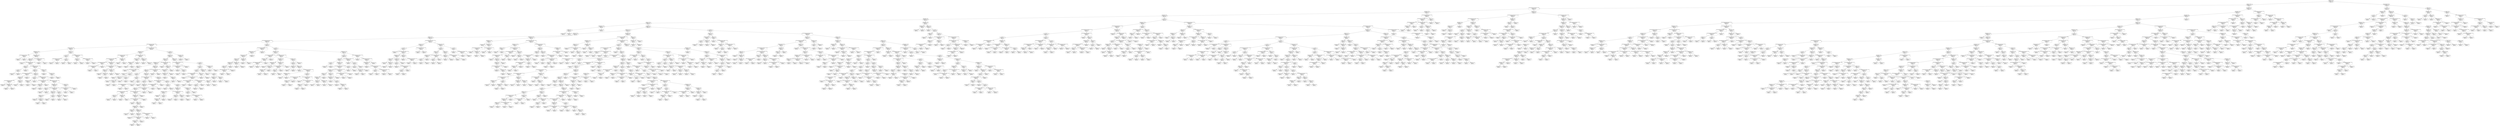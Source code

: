 digraph Tree {
node [shape=box, style="rounded", color="black", fontname="helvetica"] ;
edge [fontname="helvetica"] ;
0 [label="Elevation <= 0.9\nsquared_error = 4.0\nsamples = 7665\nvalue = 4.0"] ;
1 [label="Elevation <= 0.8\nsquared_error = 3.1\nsamples = 6571\nvalue = 3.7"] ;
0 -> 1 [labeldistance=2.5, labelangle=45, headlabel="True"] ;
2 [label="Horizontal_Distance_To_Roadways <= 0.3\nsquared_error = 1.9\nsamples = 4842\nvalue = 4.1"] ;
1 -> 2 ;
3 [label="Soil_Type12 <= 0.5\nsquared_error = 1.7\nsamples = 4544\nvalue = 4.2"] ;
2 -> 3 ;
4 [label="Soil_Type10 <= 0.5\nsquared_error = 1.7\nsamples = 4485\nvalue = 4.3"] ;
3 -> 4 ;
5 [label="Soil_Type30 <= 0.5\nsquared_error = 1.5\nsamples = 3458\nvalue = 4.2"] ;
4 -> 5 ;
6 [label="Elevation <= 0.5\nsquared_error = 1.5\nsamples = 3191\nvalue = 4.1"] ;
5 -> 6 ;
7 [label="Hillshade_9am <= 0.9\nsquared_error = 1.0\nsamples = 36\nvalue = 5.6"] ;
6 -> 7 ;
8 [label="Slope <= 0.7\nsquared_error = 0.3\nsamples = 31\nvalue = 5.9"] ;
7 -> 8 ;
9 [label="squared_error = 0.0\nsamples = 30\nvalue = 6.0"] ;
8 -> 9 ;
10 [label="squared_error = 0.0\nsamples = 1\nvalue = 3.0"] ;
8 -> 10 ;
11 [label="squared_error = 0.0\nsamples = 5\nvalue = 3.0"] ;
7 -> 11 ;
12 [label="Aspect <= 0.7\nsquared_error = 1.5\nsamples = 3155\nvalue = 4.1"] ;
6 -> 12 ;
13 [label="Elevation <= 0.7\nsquared_error = 1.4\nsamples = 2523\nvalue = 4.0"] ;
12 -> 13 ;
14 [label="Soil_Type4 <= 0.5\nsquared_error = 1.1\nsamples = 1857\nvalue = 3.9"] ;
13 -> 14 ;
15 [label="Elevation <= 0.7\nsquared_error = 1.1\nsamples = 1568\nvalue = 4.0"] ;
14 -> 15 ;
16 [label="Horizontal_Distance_To_Fire_Points <= 0.2\nsquared_error = 1.0\nsamples = 1456\nvalue = 4.1"] ;
15 -> 16 ;
17 [label="Vertical_Distance_To_Hydrology <= 0.0\nsquared_error = 0.8\nsamples = 952\nvalue = 4.0"] ;
16 -> 17 ;
18 [label="Wilderness_Area3 <= 0.5\nsquared_error = 0.7\nsamples = 329\nvalue = 4.2"] ;
17 -> 18 ;
19 [label="Hillshade_Noon <= 0.6\nsquared_error = 0.4\nsamples = 287\nvalue = 4.1"] ;
18 -> 19 ;
20 [label="Vertical_Distance_To_Hydrology <= -0.0\nsquared_error = 0.4\nsamples = 4\nvalue = 5.8"] ;
19 -> 20 ;
21 [label="squared_error = 0.0\nsamples = 3\nvalue = 6.0"] ;
20 -> 21 ;
22 [label="squared_error = 0.0\nsamples = 1\nvalue = 4.0"] ;
20 -> 22 ;
23 [label="Wilderness_Area1 <= 0.5\nsquared_error = 0.3\nsamples = 283\nvalue = 4.0"] ;
19 -> 23 ;
24 [label="Aspect <= 0.0\nsquared_error = 0.3\nsamples = 280\nvalue = 4.0"] ;
23 -> 24 ;
25 [label="squared_error = 0.0\nsamples = 3\nvalue = 6.0"] ;
24 -> 25 ;
26 [label="Vertical_Distance_To_Hydrology <= -0.0\nsquared_error = 0.2\nsamples = 277\nvalue = 4.0"] ;
24 -> 26 ;
27 [label="Slope <= 0.4\nsquared_error = 0.2\nsamples = 11\nvalue = 3.5"] ;
26 -> 27 ;
28 [label="Id <= 0.2\nsquared_error = 0.1\nsamples = 7\nvalue = 3.9"] ;
27 -> 28 ;
29 [label="squared_error = 0.0\nsamples = 1\nvalue = 3.0"] ;
28 -> 29 ;
30 [label="squared_error = 0.0\nsamples = 6\nvalue = 4.0"] ;
28 -> 30 ;
31 [label="squared_error = 0.0\nsamples = 4\nvalue = 3.0"] ;
27 -> 31 ;
32 [label="Horizontal_Distance_To_Hydrology <= 0.0\nsquared_error = 0.2\nsamples = 266\nvalue = 4.0"] ;
26 -> 32 ;
33 [label="Aspect <= 0.1\nsquared_error = 0.1\nsamples = 257\nvalue = 4.0"] ;
32 -> 33 ;
34 [label="Horizontal_Distance_To_Fire_Points <= 0.2\nsquared_error = 0.4\nsamples = 31\nvalue = 4.3"] ;
33 -> 34 ;
35 [label="Soil_Type6 <= 0.5\nsquared_error = 0.3\nsamples = 30\nvalue = 4.2"] ;
34 -> 35 ;
36 [label="Horizontal_Distance_To_Hydrology <= 0.0\nsquared_error = 0.2\nsamples = 28\nvalue = 4.1"] ;
35 -> 36 ;
37 [label="squared_error = 0.0\nsamples = 22\nvalue = 4.0"] ;
36 -> 37 ;
38 [label="Hillshade_9am <= 0.8\nsquared_error = 0.8\nsamples = 6\nvalue = 4.5"] ;
36 -> 38 ;
39 [label="squared_error = 0.0\nsamples = 1\nvalue = 6.0"] ;
38 -> 39 ;
40 [label="squared_error = 0.0\nsamples = 5\nvalue = 4.0"] ;
38 -> 40 ;
41 [label="Elevation <= 0.6\nsquared_error = 0.9\nsamples = 2\nvalue = 5.3"] ;
35 -> 41 ;
42 [label="squared_error = 0.0\nsamples = 1\nvalue = 6.0"] ;
41 -> 42 ;
43 [label="squared_error = 0.0\nsamples = 1\nvalue = 4.0"] ;
41 -> 43 ;
44 [label="squared_error = 0.0\nsamples = 1\nvalue = 6.0"] ;
34 -> 44 ;
45 [label="Aspect <= 0.1\nsquared_error = 0.1\nsamples = 226\nvalue = 4.0"] ;
33 -> 45 ;
46 [label="Id <= 0.6\nsquared_error = 0.2\nsamples = 7\nvalue = 3.5"] ;
45 -> 46 ;
47 [label="Hillshade_Noon <= 0.7\nsquared_error = 0.2\nsamples = 5\nvalue = 3.2"] ;
46 -> 47 ;
48 [label="squared_error = 0.0\nsamples = 2\nvalue = 4.0"] ;
47 -> 48 ;
49 [label="squared_error = 0.0\nsamples = 3\nvalue = 3.0"] ;
47 -> 49 ;
50 [label="squared_error = 0.0\nsamples = 2\nvalue = 4.0"] ;
46 -> 50 ;
51 [label="Horizontal_Distance_To_Roadways <= 0.0\nsquared_error = 0.1\nsamples = 219\nvalue = 4.0"] ;
45 -> 51 ;
52 [label="Horizontal_Distance_To_Roadways <= 0.0\nsquared_error = 0.2\nsamples = 15\nvalue = 3.7"] ;
51 -> 52 ;
53 [label="Soil_Type2 <= 0.5\nsquared_error = 0.1\nsamples = 13\nvalue = 3.9"] ;
52 -> 53 ;
54 [label="squared_error = 0.0\nsamples = 12\nvalue = 4.0"] ;
53 -> 54 ;
55 [label="squared_error = 0.0\nsamples = 1\nvalue = 3.0"] ;
53 -> 55 ;
56 [label="squared_error = 0.0\nsamples = 2\nvalue = 3.0"] ;
52 -> 56 ;
57 [label="Vertical_Distance_To_Hydrology <= 0.0\nsquared_error = 0.1\nsamples = 204\nvalue = 4.0"] ;
51 -> 57 ;
58 [label="Hillshade_Noon <= 0.7\nsquared_error = 0.0\nsamples = 198\nvalue = 4.0"] ;
57 -> 58 ;
59 [label="Slope <= 0.6\nsquared_error = 0.4\nsamples = 4\nvalue = 4.2"] ;
58 -> 59 ;
60 [label="squared_error = 0.0\nsamples = 1\nvalue = 6.0"] ;
59 -> 60 ;
61 [label="squared_error = 0.0\nsamples = 3\nvalue = 4.0"] ;
59 -> 61 ;
62 [label="Vertical_Distance_To_Hydrology <= 0.0\nsquared_error = 0.0\nsamples = 194\nvalue = 4.0"] ;
58 -> 62 ;
63 [label="Elevation <= 0.6\nsquared_error = 0.0\nsamples = 183\nvalue = 4.0"] ;
62 -> 63 ;
64 [label="Elevation <= 0.6\nsquared_error = 0.0\nsamples = 177\nvalue = 4.0"] ;
63 -> 64 ;
65 [label="squared_error = 0.0\nsamples = 175\nvalue = 4.0"] ;
64 -> 65 ;
66 [label="Soil_Type16 <= 0.5\nsquared_error = 1.0\nsamples = 2\nvalue = 5.0"] ;
64 -> 66 ;
67 [label="squared_error = 0.0\nsamples = 1\nvalue = 4.0"] ;
66 -> 67 ;
68 [label="squared_error = 0.0\nsamples = 1\nvalue = 6.0"] ;
66 -> 68 ;
69 [label="Id <= 0.4\nsquared_error = 0.2\nsamples = 6\nvalue = 3.8"] ;
63 -> 69 ;
70 [label="squared_error = 0.0\nsamples = 2\nvalue = 3.0"] ;
69 -> 70 ;
71 [label="squared_error = 0.0\nsamples = 4\nvalue = 4.0"] ;
69 -> 71 ;
72 [label="Id <= 0.4\nsquared_error = 0.2\nsamples = 11\nvalue = 3.8"] ;
62 -> 72 ;
73 [label="Soil_Type3 <= 0.5\nsquared_error = 0.2\nsamples = 4\nvalue = 3.2"] ;
72 -> 73 ;
74 [label="squared_error = 0.0\nsamples = 3\nvalue = 3.0"] ;
73 -> 74 ;
75 [label="squared_error = 0.0\nsamples = 1\nvalue = 4.0"] ;
73 -> 75 ;
76 [label="squared_error = 0.0\nsamples = 7\nvalue = 4.0"] ;
72 -> 76 ;
77 [label="Aspect <= 0.3\nsquared_error = 0.6\nsamples = 6\nvalue = 4.3"] ;
57 -> 77 ;
78 [label="Horizontal_Distance_To_Fire_Points <= 0.1\nsquared_error = 1.0\nsamples = 2\nvalue = 5.0"] ;
77 -> 78 ;
79 [label="squared_error = 0.0\nsamples = 1\nvalue = 6.0"] ;
78 -> 79 ;
80 [label="squared_error = 0.0\nsamples = 1\nvalue = 4.0"] ;
78 -> 80 ;
81 [label="squared_error = 0.0\nsamples = 4\nvalue = 4.0"] ;
77 -> 81 ;
82 [label="Elevation <= 0.6\nsquared_error = 1.4\nsamples = 9\nvalue = 4.9"] ;
32 -> 82 ;
83 [label="squared_error = 0.0\nsamples = 3\nvalue = 6.0"] ;
82 -> 83 ;
84 [label="Soil_Type5 <= 0.5\nsquared_error = 0.2\nsamples = 6\nvalue = 3.8"] ;
82 -> 84 ;
85 [label="squared_error = 0.0\nsamples = 5\nvalue = 4.0"] ;
84 -> 85 ;
86 [label="squared_error = 0.0\nsamples = 1\nvalue = 3.0"] ;
84 -> 86 ;
87 [label="Horizontal_Distance_To_Fire_Points <= 0.1\nsquared_error = 0.2\nsamples = 3\nvalue = 1.8"] ;
23 -> 87 ;
88 [label="squared_error = 0.0\nsamples = 2\nvalue = 2.0"] ;
87 -> 88 ;
89 [label="squared_error = 0.0\nsamples = 1\nvalue = 1.0"] ;
87 -> 89 ;
90 [label="Elevation <= 0.7\nsquared_error = 1.1\nsamples = 42\nvalue = 5.4"] ;
18 -> 90 ;
91 [label="Id <= 1.0\nsquared_error = 0.9\nsamples = 31\nvalue = 5.7"] ;
90 -> 91 ;
92 [label="Vertical_Distance_To_Hydrology <= 0.0\nsquared_error = 0.2\nsamples = 25\nvalue = 5.9"] ;
91 -> 92 ;
93 [label="squared_error = 0.0\nsamples = 24\nvalue = 6.0"] ;
92 -> 93 ;
94 [label="squared_error = 0.0\nsamples = 1\nvalue = 3.0"] ;
92 -> 94 ;
95 [label="Id <= 1.0\nsquared_error = 2.2\nsamples = 6\nvalue = 4.5"] ;
91 -> 95 ;
96 [label="squared_error = 0.0\nsamples = 2\nvalue = 3.0"] ;
95 -> 96 ;
97 [label="squared_error = 0.0\nsamples = 4\nvalue = 6.0"] ;
95 -> 97 ;
98 [label="Horizontal_Distance_To_Roadways <= 0.2\nsquared_error = 0.9\nsamples = 11\nvalue = 4.5"] ;
90 -> 98 ;
99 [label="Elevation <= 0.7\nsquared_error = 0.1\nsamples = 7\nvalue = 5.1"] ;
98 -> 99 ;
100 [label="squared_error = 0.0\nsamples = 1\nvalue = 6.0"] ;
99 -> 100 ;
101 [label="squared_error = 0.0\nsamples = 6\nvalue = 5.0"] ;
99 -> 101 ;
102 [label="Vertical_Distance_To_Hydrology <= -0.0\nsquared_error = 0.6\nsamples = 4\nvalue = 3.4"] ;
98 -> 102 ;
103 [label="squared_error = 0.0\nsamples = 1\nvalue = 5.0"] ;
102 -> 103 ;
104 [label="squared_error = 0.0\nsamples = 3\nvalue = 3.0"] ;
102 -> 104 ;
105 [label="Horizontal_Distance_To_Roadways <= 0.1\nsquared_error = 0.9\nsamples = 623\nvalue = 3.8"] ;
17 -> 105 ;
106 [label="Soil_Type3 <= 0.5\nsquared_error = 0.7\nsamples = 86\nvalue = 3.3"] ;
105 -> 106 ;
107 [label="Vertical_Distance_To_Hydrology <= 0.4\nsquared_error = 0.4\nsamples = 63\nvalue = 3.1"] ;
106 -> 107 ;
108 [label="Horizontal_Distance_To_Hydrology <= 0.0\nsquared_error = 0.3\nsamples = 60\nvalue = 3.0"] ;
107 -> 108 ;
109 [label="Vertical_Distance_To_Hydrology <= 0.0\nsquared_error = 1.1\nsamples = 4\nvalue = 3.7"] ;
108 -> 109 ;
110 [label="Horizontal_Distance_To_Fire_Points <= 0.1\nsquared_error = 0.2\nsamples = 3\nvalue = 3.3"] ;
109 -> 110 ;
111 [label="squared_error = 0.0\nsamples = 2\nvalue = 3.0"] ;
110 -> 111 ;
112 [label="squared_error = 0.0\nsamples = 1\nvalue = 4.0"] ;
110 -> 112 ;
113 [label="squared_error = 0.0\nsamples = 1\nvalue = 6.0"] ;
109 -> 113 ;
114 [label="Wilderness_Area1 <= 0.5\nsquared_error = 0.1\nsamples = 56\nvalue = 3.0"] ;
108 -> 114 ;
115 [label="Horizontal_Distance_To_Fire_Points <= 0.1\nsquared_error = 0.1\nsamples = 55\nvalue = 3.0"] ;
114 -> 115 ;
116 [label="Elevation <= 0.7\nsquared_error = 0.0\nsamples = 53\nvalue = 3.0"] ;
115 -> 116 ;
117 [label="squared_error = 0.0\nsamples = 51\nvalue = 3.0"] ;
116 -> 117 ;
118 [label="Soil_Type11 <= 0.5\nsquared_error = 0.2\nsamples = 2\nvalue = 2.7"] ;
116 -> 118 ;
119 [label="squared_error = 0.0\nsamples = 1\nvalue = 3.0"] ;
118 -> 119 ;
120 [label="squared_error = 0.0\nsamples = 1\nvalue = 2.0"] ;
118 -> 120 ;
121 [label="Hillshade_9am <= 0.9\nsquared_error = 2.0\nsamples = 2\nvalue = 4.0"] ;
115 -> 121 ;
122 [label="squared_error = 0.0\nsamples = 1\nvalue = 6.0"] ;
121 -> 122 ;
123 [label="squared_error = 0.0\nsamples = 1\nvalue = 3.0"] ;
121 -> 123 ;
124 [label="squared_error = 0.0\nsamples = 1\nvalue = 2.0"] ;
114 -> 124 ;
125 [label="Hillshade_3pm <= 0.2\nsquared_error = 2.2\nsamples = 3\nvalue = 4.5"] ;
107 -> 125 ;
126 [label="squared_error = 0.0\nsamples = 1\nvalue = 6.0"] ;
125 -> 126 ;
127 [label="squared_error = 0.0\nsamples = 2\nvalue = 3.0"] ;
125 -> 127 ;
128 [label="Vertical_Distance_To_Hydrology <= 0.1\nsquared_error = 1.0\nsamples = 23\nvalue = 3.8"] ;
106 -> 128 ;
129 [label="Hillshade_Noon <= 0.8\nsquared_error = 1.3\nsamples = 7\nvalue = 4.9"] ;
128 -> 129 ;
130 [label="Hillshade_Noon <= 0.7\nsquared_error = 0.2\nsamples = 4\nvalue = 3.8"] ;
129 -> 130 ;
131 [label="squared_error = 0.0\nsamples = 3\nvalue = 4.0"] ;
130 -> 131 ;
132 [label="squared_error = 0.0\nsamples = 1\nvalue = 3.0"] ;
130 -> 132 ;
133 [label="squared_error = 0.0\nsamples = 3\nvalue = 6.0"] ;
129 -> 133 ;
134 [label="Hillshade_3pm <= 0.1\nsquared_error = 0.2\nsamples = 16\nvalue = 3.4"] ;
128 -> 134 ;
135 [label="squared_error = 0.0\nsamples = 6\nvalue = 4.0"] ;
134 -> 135 ;
136 [label="squared_error = 0.0\nsamples = 10\nvalue = 3.0"] ;
134 -> 136 ;
137 [label="Id <= 0.9\nsquared_error = 0.9\nsamples = 537\nvalue = 3.9"] ;
105 -> 137 ;
138 [label="Soil_Type2 <= 0.5\nsquared_error = 0.9\nsamples = 517\nvalue = 4.0"] ;
137 -> 138 ;
139 [label="Elevation <= 0.7\nsquared_error = 0.6\nsamples = 418\nvalue = 3.9"] ;
138 -> 139 ;
140 [label="Hillshade_9am <= 0.7\nsquared_error = 0.5\nsamples = 400\nvalue = 3.9"] ;
139 -> 140 ;
141 [label="Aspect <= 0.6\nsquared_error = 1.3\nsamples = 17\nvalue = 4.8"] ;
140 -> 141 ;
142 [label="squared_error = 0.0\nsamples = 4\nvalue = 6.0"] ;
141 -> 142 ;
143 [label="Horizontal_Distance_To_Roadways <= 0.1\nsquared_error = 0.7\nsamples = 13\nvalue = 4.1"] ;
141 -> 143 ;
144 [label="squared_error = 0.0\nsamples = 1\nvalue = 6.0"] ;
143 -> 144 ;
145 [label="Id <= 0.2\nsquared_error = 0.5\nsamples = 12\nvalue = 3.9"] ;
143 -> 145 ;
146 [label="squared_error = 0.0\nsamples = 2\nvalue = 3.0"] ;
145 -> 146 ;
147 [label="Elevation <= 0.6\nsquared_error = 0.4\nsamples = 10\nvalue = 4.1"] ;
145 -> 147 ;
148 [label="squared_error = 0.0\nsamples = 1\nvalue = 3.0"] ;
147 -> 148 ;
149 [label="Soil_Type1 <= 0.5\nsquared_error = 0.3\nsamples = 9\nvalue = 4.2"] ;
147 -> 149 ;
150 [label="squared_error = 0.0\nsamples = 8\nvalue = 4.0"] ;
149 -> 150 ;
151 [label="squared_error = 0.0\nsamples = 1\nvalue = 6.0"] ;
149 -> 151 ;
152 [label="Elevation <= 0.6\nsquared_error = 0.5\nsamples = 383\nvalue = 3.9"] ;
140 -> 152 ;
153 [label="Aspect <= 0.0\nsquared_error = 0.4\nsamples = 375\nvalue = 3.8"] ;
152 -> 153 ;
154 [label="Id <= 0.3\nsquared_error = 1.8\nsamples = 10\nvalue = 4.6"] ;
153 -> 154 ;
155 [label="Id <= 0.2\nsquared_error = 0.2\nsamples = 3\nvalue = 3.3"] ;
154 -> 155 ;
156 [label="squared_error = 0.0\nsamples = 1\nvalue = 4.0"] ;
155 -> 156 ;
157 [label="squared_error = 0.0\nsamples = 2\nvalue = 3.0"] ;
155 -> 157 ;
158 [label="Id <= 0.6\nsquared_error = 1.1\nsamples = 7\nvalue = 5.4"] ;
154 -> 158 ;
159 [label="squared_error = 0.0\nsamples = 3\nvalue = 6.0"] ;
158 -> 159 ;
160 [label="Id <= 0.9\nsquared_error = 1.4\nsamples = 4\nvalue = 4.6"] ;
158 -> 160 ;
161 [label="Horizontal_Distance_To_Fire_Points <= 0.1\nsquared_error = 0.2\nsamples = 2\nvalue = 3.7"] ;
160 -> 161 ;
162 [label="squared_error = 0.0\nsamples = 1\nvalue = 3.0"] ;
161 -> 162 ;
163 [label="squared_error = 0.0\nsamples = 1\nvalue = 4.0"] ;
161 -> 163 ;
164 [label="squared_error = 0.0\nsamples = 2\nvalue = 6.0"] ;
160 -> 164 ;
165 [label="Elevation <= 0.6\nsquared_error = 0.3\nsamples = 365\nvalue = 3.8"] ;
153 -> 165 ;
166 [label="Horizontal_Distance_To_Roadways <= 0.2\nsquared_error = 0.2\nsamples = 256\nvalue = 3.9"] ;
165 -> 166 ;
167 [label="Id <= 0.1\nsquared_error = 0.2\nsamples = 249\nvalue = 3.9"] ;
166 -> 167 ;
168 [label="squared_error = 0.0\nsamples = 6\nvalue = 3.0"] ;
167 -> 168 ;
169 [label="Soil_Type6 <= 0.5\nsquared_error = 0.2\nsamples = 243\nvalue = 4.0"] ;
167 -> 169 ;
170 [label="Aspect <= 0.2\nsquared_error = 0.1\nsamples = 223\nvalue = 4.0"] ;
169 -> 170 ;
171 [label="Horizontal_Distance_To_Fire_Points <= 0.1\nsquared_error = 1.4\nsamples = 10\nvalue = 4.6"] ;
170 -> 171 ;
172 [label="Aspect <= 0.2\nsquared_error = 0.2\nsamples = 4\nvalue = 3.6"] ;
171 -> 172 ;
173 [label="squared_error = 0.0\nsamples = 2\nvalue = 3.0"] ;
172 -> 173 ;
174 [label="squared_error = 0.0\nsamples = 2\nvalue = 4.0"] ;
172 -> 174 ;
175 [label="Soil_Type17 <= 0.5\nsquared_error = 0.8\nsamples = 6\nvalue = 5.4"] ;
171 -> 175 ;
176 [label="squared_error = 0.0\nsamples = 5\nvalue = 6.0"] ;
175 -> 176 ;
177 [label="squared_error = 0.0\nsamples = 1\nvalue = 4.0"] ;
175 -> 177 ;
178 [label="Horizontal_Distance_To_Hydrology <= 0.4\nsquared_error = 0.1\nsamples = 213\nvalue = 4.0"] ;
170 -> 178 ;
179 [label="Hillshade_3pm <= 0.8\nsquared_error = 0.0\nsamples = 212\nvalue = 4.0"] ;
178 -> 179 ;
180 [label="Horizontal_Distance_To_Roadways <= 0.1\nsquared_error = 0.0\nsamples = 211\nvalue = 4.0"] ;
179 -> 180 ;
181 [label="squared_error = 0.0\nsamples = 1\nvalue = 3.0"] ;
180 -> 181 ;
182 [label="Elevation <= 0.6\nsquared_error = 0.0\nsamples = 210\nvalue = 4.0"] ;
180 -> 182 ;
183 [label="Hillshade_9am <= 0.8\nsquared_error = 0.0\nsamples = 209\nvalue = 4.0"] ;
182 -> 183 ;
184 [label="Soil_Type1 <= 0.5\nsquared_error = 0.4\nsamples = 4\nvalue = 4.2"] ;
183 -> 184 ;
185 [label="squared_error = 0.0\nsamples = 3\nvalue = 4.0"] ;
184 -> 185 ;
186 [label="squared_error = 0.0\nsamples = 1\nvalue = 6.0"] ;
184 -> 186 ;
187 [label="Hillshade_3pm <= 0.7\nsquared_error = 0.0\nsamples = 205\nvalue = 4.0"] ;
183 -> 187 ;
188 [label="Elevation <= 0.6\nsquared_error = 0.0\nsamples = 203\nvalue = 4.0"] ;
187 -> 188 ;
189 [label="squared_error = 0.0\nsamples = 174\nvalue = 4.0"] ;
188 -> 189 ;
190 [label="Horizontal_Distance_To_Hydrology <= 0.1\nsquared_error = 0.1\nsamples = 29\nvalue = 3.9"] ;
188 -> 190 ;
191 [label="Hillshade_9am <= 0.9\nsquared_error = 0.2\nsamples = 7\nvalue = 3.7"] ;
190 -> 191 ;
192 [label="squared_error = 0.0\nsamples = 3\nvalue = 4.0"] ;
191 -> 192 ;
193 [label="squared_error = 0.0\nsamples = 4\nvalue = 3.0"] ;
191 -> 193 ;
194 [label="squared_error = 0.0\nsamples = 22\nvalue = 4.0"] ;
190 -> 194 ;
195 [label="Horizontal_Distance_To_Roadways <= 0.1\nsquared_error = 0.2\nsamples = 2\nvalue = 3.3"] ;
187 -> 195 ;
196 [label="squared_error = 0.0\nsamples = 1\nvalue = 3.0"] ;
195 -> 196 ;
197 [label="squared_error = 0.0\nsamples = 1\nvalue = 4.0"] ;
195 -> 197 ;
198 [label="squared_error = 0.0\nsamples = 1\nvalue = 3.0"] ;
182 -> 198 ;
199 [label="squared_error = 0.0\nsamples = 1\nvalue = 3.0"] ;
179 -> 199 ;
200 [label="squared_error = 0.0\nsamples = 1\nvalue = 3.0"] ;
178 -> 200 ;
201 [label="Horizontal_Distance_To_Roadways <= 0.2\nsquared_error = 0.2\nsamples = 20\nvalue = 3.5"] ;
169 -> 201 ;
202 [label="squared_error = 0.0\nsamples = 11\nvalue = 3.0"] ;
201 -> 202 ;
203 [label="squared_error = 0.0\nsamples = 9\nvalue = 4.0"] ;
201 -> 203 ;
204 [label="squared_error = 0.0\nsamples = 7\nvalue = 3.0"] ;
166 -> 204 ;
205 [label="Slope <= 0.1\nsquared_error = 0.6\nsamples = 109\nvalue = 3.6"] ;
165 -> 205 ;
206 [label="Vertical_Distance_To_Hydrology <= 0.1\nsquared_error = 1.8\nsamples = 6\nvalue = 5.0"] ;
205 -> 206 ;
207 [label="Horizontal_Distance_To_Hydrology <= 0.1\nsquared_error = 0.2\nsamples = 2\nvalue = 3.3"] ;
206 -> 207 ;
208 [label="squared_error = 0.0\nsamples = 1\nvalue = 3.0"] ;
207 -> 208 ;
209 [label="squared_error = 0.0\nsamples = 1\nvalue = 4.0"] ;
207 -> 209 ;
210 [label="squared_error = 0.0\nsamples = 4\nvalue = 6.0"] ;
206 -> 210 ;
211 [label="Id <= 0.2\nsquared_error = 0.4\nsamples = 103\nvalue = 3.5"] ;
205 -> 211 ;
212 [label="Id <= 0.2\nsquared_error = 0.0\nsamples = 28\nvalue = 3.9"] ;
211 -> 212 ;
213 [label="squared_error = 0.0\nsamples = 2\nvalue = 3.0"] ;
212 -> 213 ;
214 [label="squared_error = 0.0\nsamples = 26\nvalue = 4.0"] ;
212 -> 214 ;
215 [label="Id <= 0.8\nsquared_error = 0.5\nsamples = 75\nvalue = 3.3"] ;
211 -> 215 ;
216 [label="Hillshade_9am <= 0.8\nsquared_error = 0.4\nsamples = 58\nvalue = 3.2"] ;
215 -> 216 ;
217 [label="Hillshade_9am <= 0.8\nsquared_error = 1.6\nsamples = 8\nvalue = 3.8"] ;
216 -> 217 ;
218 [label="squared_error = 0.0\nsamples = 4\nvalue = 3.0"] ;
217 -> 218 ;
219 [label="Id <= 0.3\nsquared_error = 1.6\nsamples = 4\nvalue = 5.0"] ;
217 -> 219 ;
220 [label="Hillshade_9am <= 0.8\nsquared_error = 0.2\nsamples = 2\nvalue = 3.5"] ;
219 -> 220 ;
221 [label="squared_error = 0.0\nsamples = 1\nvalue = 3.0"] ;
220 -> 221 ;
222 [label="squared_error = 0.0\nsamples = 1\nvalue = 4.0"] ;
220 -> 222 ;
223 [label="squared_error = 0.0\nsamples = 2\nvalue = 6.0"] ;
219 -> 223 ;
224 [label="Horizontal_Distance_To_Hydrology <= 0.3\nsquared_error = 0.1\nsamples = 50\nvalue = 3.1"] ;
216 -> 224 ;
225 [label="Aspect <= 0.5\nsquared_error = 0.0\nsamples = 46\nvalue = 3.0"] ;
224 -> 225 ;
226 [label="squared_error = 0.0\nsamples = 45\nvalue = 3.0"] ;
225 -> 226 ;
227 [label="squared_error = 0.0\nsamples = 1\nvalue = 4.0"] ;
225 -> 227 ;
228 [label="Soil_Type3 <= 0.5\nsquared_error = 1.7\nsamples = 4\nvalue = 3.8"] ;
224 -> 228 ;
229 [label="squared_error = 0.0\nsamples = 3\nvalue = 3.0"] ;
228 -> 229 ;
230 [label="squared_error = 0.0\nsamples = 1\nvalue = 6.0"] ;
228 -> 230 ;
231 [label="Hillshade_3pm <= 0.8\nsquared_error = 0.4\nsamples = 17\nvalue = 3.8"] ;
215 -> 231 ;
232 [label="Id <= 0.8\nsquared_error = 0.2\nsamples = 16\nvalue = 3.7"] ;
231 -> 232 ;
233 [label="squared_error = 0.0\nsamples = 9\nvalue = 4.0"] ;
232 -> 233 ;
234 [label="Horizontal_Distance_To_Hydrology <= 0.0\nsquared_error = 0.2\nsamples = 7\nvalue = 3.3"] ;
232 -> 234 ;
235 [label="squared_error = 0.0\nsamples = 2\nvalue = 4.0"] ;
234 -> 235 ;
236 [label="squared_error = 0.0\nsamples = 5\nvalue = 3.0"] ;
234 -> 236 ;
237 [label="squared_error = 0.0\nsamples = 1\nvalue = 6.0"] ;
231 -> 237 ;
238 [label="Horizontal_Distance_To_Roadways <= 0.1\nsquared_error = 2.0\nsamples = 8\nvalue = 5.0"] ;
152 -> 238 ;
239 [label="squared_error = 0.0\nsamples = 5\nvalue = 6.0"] ;
238 -> 239 ;
240 [label="squared_error = 0.0\nsamples = 3\nvalue = 3.0"] ;
238 -> 240 ;
241 [label="Vertical_Distance_To_Hydrology <= 0.0\nsquared_error = 0.7\nsamples = 18\nvalue = 2.9"] ;
139 -> 241 ;
242 [label="squared_error = 0.0\nsamples = 1\nvalue = 6.0"] ;
241 -> 242 ;
243 [label="Soil_Type17 <= 0.5\nsquared_error = 0.4\nsamples = 17\nvalue = 2.8"] ;
241 -> 243 ;
244 [label="Wilderness_Area1 <= 0.5\nsquared_error = 0.2\nsamples = 16\nvalue = 2.7"] ;
243 -> 244 ;
245 [label="Hillshade_9am <= 0.8\nsquared_error = 0.2\nsamples = 14\nvalue = 2.8"] ;
244 -> 245 ;
246 [label="squared_error = 0.0\nsamples = 2\nvalue = 2.0"] ;
245 -> 246 ;
247 [label="Elevation <= 0.7\nsquared_error = 0.1\nsamples = 12\nvalue = 2.9"] ;
245 -> 247 ;
248 [label="squared_error = 0.0\nsamples = 1\nvalue = 2.0"] ;
247 -> 248 ;
249 [label="squared_error = 0.0\nsamples = 11\nvalue = 3.0"] ;
247 -> 249 ;
250 [label="squared_error = 0.0\nsamples = 2\nvalue = 2.0"] ;
244 -> 250 ;
251 [label="squared_error = 0.0\nsamples = 1\nvalue = 5.0"] ;
243 -> 251 ;
252 [label="Elevation <= 0.6\nsquared_error = 1.7\nsamples = 99\nvalue = 4.4"] ;
138 -> 252 ;
253 [label="Horizontal_Distance_To_Fire_Points <= 0.1\nsquared_error = 0.7\nsamples = 17\nvalue = 5.7"] ;
252 -> 253 ;
254 [label="Horizontal_Distance_To_Fire_Points <= 0.1\nsquared_error = 0.1\nsamples = 15\nvalue = 5.9"] ;
253 -> 254 ;
255 [label="squared_error = 0.0\nsamples = 13\nvalue = 6.0"] ;
254 -> 255 ;
256 [label="Slope <= 0.4\nsquared_error = 0.9\nsamples = 2\nvalue = 5.3"] ;
254 -> 256 ;
257 [label="squared_error = 0.0\nsamples = 1\nvalue = 4.0"] ;
256 -> 257 ;
258 [label="squared_error = 0.0\nsamples = 1\nvalue = 6.0"] ;
256 -> 258 ;
259 [label="squared_error = 0.0\nsamples = 2\nvalue = 3.0"] ;
253 -> 259 ;
260 [label="Id <= 0.9\nsquared_error = 1.5\nsamples = 82\nvalue = 4.1"] ;
252 -> 260 ;
261 [label="Id <= 0.5\nsquared_error = 1.3\nsamples = 76\nvalue = 4.0"] ;
260 -> 261 ;
262 [label="Id <= 0.4\nsquared_error = 1.5\nsamples = 50\nvalue = 4.3"] ;
261 -> 262 ;
263 [label="Horizontal_Distance_To_Roadways <= 0.1\nsquared_error = 1.1\nsamples = 43\nvalue = 4.0"] ;
262 -> 263 ;
264 [label="squared_error = 0.0\nsamples = 9\nvalue = 3.0"] ;
263 -> 264 ;
265 [label="Horizontal_Distance_To_Fire_Points <= 0.1\nsquared_error = 1.1\nsamples = 34\nvalue = 4.3"] ;
263 -> 265 ;
266 [label="Horizontal_Distance_To_Hydrology <= 0.1\nsquared_error = 0.9\nsamples = 6\nvalue = 5.7"] ;
265 -> 266 ;
267 [label="squared_error = 0.0\nsamples = 1\nvalue = 3.0"] ;
266 -> 267 ;
268 [label="squared_error = 0.0\nsamples = 5\nvalue = 6.0"] ;
266 -> 268 ;
269 [label="Horizontal_Distance_To_Roadways <= 0.2\nsquared_error = 0.6\nsamples = 28\nvalue = 4.0"] ;
265 -> 269 ;
270 [label="Id <= 0.3\nsquared_error = 0.2\nsamples = 25\nvalue = 3.8"] ;
269 -> 270 ;
271 [label="squared_error = 0.0\nsamples = 19\nvalue = 4.0"] ;
270 -> 271 ;
272 [label="squared_error = 0.0\nsamples = 6\nvalue = 3.0"] ;
270 -> 272 ;
273 [label="squared_error = 0.0\nsamples = 3\nvalue = 6.0"] ;
269 -> 273 ;
274 [label="Elevation <= 0.6\nsquared_error = 0.7\nsamples = 7\nvalue = 5.8"] ;
262 -> 274 ;
275 [label="squared_error = 0.0\nsamples = 1\nvalue = 3.0"] ;
274 -> 275 ;
276 [label="squared_error = 0.0\nsamples = 6\nvalue = 6.0"] ;
274 -> 276 ;
277 [label="Hillshade_Noon <= 0.8\nsquared_error = 0.8\nsamples = 26\nvalue = 3.6"] ;
261 -> 277 ;
278 [label="squared_error = 0.0\nsamples = 2\nvalue = 6.0"] ;
277 -> 278 ;
279 [label="Id <= 0.8\nsquared_error = 0.4\nsamples = 24\nvalue = 3.4"] ;
277 -> 279 ;
280 [label="Hillshade_3pm <= 0.5\nsquared_error = 0.3\nsamples = 17\nvalue = 3.1"] ;
279 -> 280 ;
281 [label="Aspect <= 0.2\nsquared_error = 2.2\nsamples = 2\nvalue = 4.5"] ;
280 -> 281 ;
282 [label="squared_error = 0.0\nsamples = 1\nvalue = 6.0"] ;
281 -> 282 ;
283 [label="squared_error = 0.0\nsamples = 1\nvalue = 3.0"] ;
281 -> 283 ;
284 [label="squared_error = 0.0\nsamples = 15\nvalue = 3.0"] ;
280 -> 284 ;
285 [label="Aspect <= 0.3\nsquared_error = 0.1\nsamples = 7\nvalue = 3.9"] ;
279 -> 285 ;
286 [label="squared_error = 0.0\nsamples = 1\nvalue = 3.0"] ;
285 -> 286 ;
287 [label="squared_error = 0.0\nsamples = 6\nvalue = 4.0"] ;
285 -> 287 ;
288 [label="Hillshade_9am <= 0.9\nsquared_error = 0.8\nsamples = 6\nvalue = 5.7"] ;
260 -> 288 ;
289 [label="squared_error = 0.0\nsamples = 5\nvalue = 6.0"] ;
288 -> 289 ;
290 [label="squared_error = 0.0\nsamples = 1\nvalue = 3.0"] ;
288 -> 290 ;
291 [label="Soil_Type11 <= 0.5\nsquared_error = 0.1\nsamples = 20\nvalue = 2.8"] ;
137 -> 291 ;
292 [label="squared_error = 0.0\nsamples = 18\nvalue = 3.0"] ;
291 -> 292 ;
293 [label="squared_error = 0.0\nsamples = 2\nvalue = 2.0"] ;
291 -> 293 ;
294 [label="Id <= 0.4\nsquared_error = 1.1\nsamples = 504\nvalue = 4.3"] ;
16 -> 294 ;
295 [label="Horizontal_Distance_To_Fire_Points <= 0.7\nsquared_error = 0.4\nsamples = 237\nvalue = 4.0"] ;
294 -> 295 ;
296 [label="Wilderness_Area1 <= 0.5\nsquared_error = 0.3\nsamples = 211\nvalue = 3.9"] ;
295 -> 296 ;
297 [label="Wilderness_Area3 <= 0.5\nsquared_error = 0.1\nsamples = 199\nvalue = 4.0"] ;
296 -> 297 ;
298 [label="Elevation <= 0.6\nsquared_error = 0.1\nsamples = 194\nvalue = 3.9"] ;
297 -> 298 ;
299 [label="Soil_Type2 <= 0.5\nsquared_error = 0.0\nsamples = 179\nvalue = 4.0"] ;
298 -> 299 ;
300 [label="Aspect <= 0.0\nsquared_error = 0.0\nsamples = 177\nvalue = 4.0"] ;
299 -> 300 ;
301 [label="Vertical_Distance_To_Hydrology <= 0.1\nsquared_error = 0.2\nsamples = 2\nvalue = 3.3"] ;
300 -> 301 ;
302 [label="squared_error = 0.0\nsamples = 1\nvalue = 4.0"] ;
301 -> 302 ;
303 [label="squared_error = 0.0\nsamples = 1\nvalue = 3.0"] ;
301 -> 303 ;
304 [label="squared_error = 0.0\nsamples = 175\nvalue = 4.0"] ;
300 -> 304 ;
305 [label="squared_error = 0.0\nsamples = 2\nvalue = 3.0"] ;
299 -> 305 ;
306 [label="Hillshade_3pm <= 0.4\nsquared_error = 0.2\nsamples = 15\nvalue = 3.3"] ;
298 -> 306 ;
307 [label="squared_error = 0.0\nsamples = 3\nvalue = 4.0"] ;
306 -> 307 ;
308 [label="squared_error = 0.0\nsamples = 12\nvalue = 3.0"] ;
306 -> 308 ;
309 [label="Soil_Type20 <= 0.5\nsquared_error = 0.2\nsamples = 5\nvalue = 5.7"] ;
297 -> 309 ;
310 [label="squared_error = 0.0\nsamples = 2\nvalue = 5.0"] ;
309 -> 310 ;
311 [label="squared_error = 0.0\nsamples = 3\nvalue = 6.0"] ;
309 -> 311 ;
312 [label="squared_error = 0.0\nsamples = 12\nvalue = 2.0"] ;
296 -> 312 ;
313 [label="squared_error = 0.0\nsamples = 26\nvalue = 5.0"] ;
295 -> 313 ;
314 [label="Id <= 0.6\nsquared_error = 1.6\nsamples = 267\nvalue = 4.7"] ;
294 -> 314 ;
315 [label="Hillshade_3pm <= 0.5\nsquared_error = 1.3\nsamples = 132\nvalue = 5.1"] ;
314 -> 315 ;
316 [label="Horizontal_Distance_To_Fire_Points <= 0.2\nsquared_error = 0.5\nsamples = 33\nvalue = 5.8"] ;
315 -> 316 ;
317 [label="Hillshade_Noon <= 0.9\nsquared_error = 1.6\nsamples = 8\nvalue = 5.0"] ;
316 -> 317 ;
318 [label="Vertical_Distance_To_Hydrology <= 0.0\nsquared_error = 0.2\nsamples = 4\nvalue = 3.5"] ;
317 -> 318 ;
319 [label="squared_error = 0.0\nsamples = 2\nvalue = 4.0"] ;
318 -> 319 ;
320 [label="squared_error = 0.0\nsamples = 2\nvalue = 3.0"] ;
318 -> 320 ;
321 [label="squared_error = 0.0\nsamples = 4\nvalue = 6.0"] ;
317 -> 321 ;
322 [label="squared_error = 0.0\nsamples = 25\nvalue = 6.0"] ;
316 -> 322 ;
323 [label="Vertical_Distance_To_Hydrology <= 0.0\nsquared_error = 1.4\nsamples = 99\nvalue = 4.9"] ;
315 -> 323 ;
324 [label="Hillshade_9am <= 0.9\nsquared_error = 1.3\nsamples = 39\nvalue = 4.4"] ;
323 -> 324 ;
325 [label="Wilderness_Area3 <= 0.5\nsquared_error = 1.0\nsamples = 25\nvalue = 4.9"] ;
324 -> 325 ;
326 [label="squared_error = 0.0\nsamples = 13\nvalue = 4.0"] ;
325 -> 326 ;
327 [label="Soil_Type11 <= 0.5\nsquared_error = 0.5\nsamples = 12\nvalue = 5.8"] ;
325 -> 327 ;
328 [label="Hillshade_9am <= 0.8\nsquared_error = 0.1\nsamples = 11\nvalue = 5.9"] ;
327 -> 328 ;
329 [label="squared_error = 0.0\nsamples = 1\nvalue = 5.0"] ;
328 -> 329 ;
330 [label="squared_error = 0.0\nsamples = 10\nvalue = 6.0"] ;
328 -> 330 ;
331 [label="squared_error = 0.0\nsamples = 1\nvalue = 3.0"] ;
327 -> 331 ;
332 [label="Hillshade_Noon <= 0.9\nsquared_error = 0.8\nsamples = 14\nvalue = 3.7"] ;
324 -> 332 ;
333 [label="Horizontal_Distance_To_Roadways <= 0.2\nsquared_error = 0.5\nsamples = 13\nvalue = 3.6"] ;
332 -> 333 ;
334 [label="Aspect <= 0.3\nsquared_error = 0.4\nsamples = 8\nvalue = 4.2"] ;
333 -> 334 ;
335 [label="squared_error = 0.0\nsamples = 7\nvalue = 4.0"] ;
334 -> 335 ;
336 [label="squared_error = 0.0\nsamples = 1\nvalue = 6.0"] ;
334 -> 336 ;
337 [label="squared_error = 0.0\nsamples = 5\nvalue = 3.0"] ;
333 -> 337 ;
338 [label="squared_error = 0.0\nsamples = 1\nvalue = 6.0"] ;
332 -> 338 ;
339 [label="Elevation <= 0.7\nsquared_error = 1.3\nsamples = 60\nvalue = 5.2"] ;
323 -> 339 ;
340 [label="Id <= 0.4\nsquared_error = 1.0\nsamples = 58\nvalue = 5.3"] ;
339 -> 340 ;
341 [label="Soil_Type6 <= 0.5\nsquared_error = 0.2\nsamples = 5\nvalue = 3.6"] ;
340 -> 341 ;
342 [label="squared_error = 0.0\nsamples = 3\nvalue = 4.0"] ;
341 -> 342 ;
343 [label="squared_error = 0.0\nsamples = 2\nvalue = 3.0"] ;
341 -> 343 ;
344 [label="Elevation <= 0.6\nsquared_error = 0.8\nsamples = 53\nvalue = 5.5"] ;
340 -> 344 ;
345 [label="squared_error = 0.0\nsamples = 1\nvalue = 3.0"] ;
344 -> 345 ;
346 [label="Horizontal_Distance_To_Roadways <= 0.0\nsquared_error = 0.7\nsamples = 52\nvalue = 5.6"] ;
344 -> 346 ;
347 [label="Hillshade_Noon <= 0.9\nsquared_error = 0.2\nsamples = 2\nvalue = 3.7"] ;
346 -> 347 ;
348 [label="squared_error = 0.0\nsamples = 1\nvalue = 3.0"] ;
347 -> 348 ;
349 [label="squared_error = 0.0\nsamples = 1\nvalue = 4.0"] ;
347 -> 349 ;
350 [label="Id <= 0.5\nsquared_error = 0.5\nsamples = 50\nvalue = 5.6"] ;
346 -> 350 ;
351 [label="Horizontal_Distance_To_Hydrology <= 0.0\nsquared_error = 0.1\nsamples = 32\nvalue = 6.0"] ;
350 -> 351 ;
352 [label="Soil_Type17 <= 0.5\nsquared_error = 0.8\nsamples = 4\nvalue = 5.5"] ;
351 -> 352 ;
353 [label="squared_error = 0.0\nsamples = 1\nvalue = 4.0"] ;
352 -> 353 ;
354 [label="squared_error = 0.0\nsamples = 3\nvalue = 6.0"] ;
352 -> 354 ;
355 [label="squared_error = 0.0\nsamples = 28\nvalue = 6.0"] ;
351 -> 355 ;
356 [label="Horizontal_Distance_To_Roadways <= 0.2\nsquared_error = 0.8\nsamples = 18\nvalue = 5.1"] ;
350 -> 356 ;
357 [label="squared_error = 0.0\nsamples = 3\nvalue = 3.0"] ;
356 -> 357 ;
358 [label="Horizontal_Distance_To_Roadways <= 0.2\nsquared_error = 0.2\nsamples = 15\nvalue = 5.4"] ;
356 -> 358 ;
359 [label="Elevation <= 0.7\nsquared_error = 0.1\nsamples = 10\nvalue = 5.1"] ;
358 -> 359 ;
360 [label="squared_error = 0.0\nsamples = 9\nvalue = 5.0"] ;
359 -> 360 ;
361 [label="squared_error = 0.0\nsamples = 1\nvalue = 6.0"] ;
359 -> 361 ;
362 [label="squared_error = 0.0\nsamples = 5\nvalue = 6.0"] ;
358 -> 362 ;
363 [label="squared_error = 0.0\nsamples = 2\nvalue = 3.0"] ;
339 -> 363 ;
364 [label="Hillshade_Noon <= 1.0\nsquared_error = 1.4\nsamples = 135\nvalue = 4.2"] ;
314 -> 364 ;
365 [label="Id <= 0.9\nsquared_error = 1.3\nsamples = 104\nvalue = 4.5"] ;
364 -> 365 ;
366 [label="Slope <= 0.1\nsquared_error = 1.0\nsamples = 71\nvalue = 4.1"] ;
365 -> 366 ;
367 [label="Id <= 0.7\nsquared_error = 0.2\nsamples = 6\nvalue = 5.7"] ;
366 -> 367 ;
368 [label="squared_error = 0.0\nsamples = 4\nvalue = 6.0"] ;
367 -> 368 ;
369 [label="squared_error = 0.0\nsamples = 2\nvalue = 5.0"] ;
367 -> 369 ;
370 [label="Hillshade_3pm <= 0.6\nsquared_error = 0.8\nsamples = 65\nvalue = 3.9"] ;
366 -> 370 ;
371 [label="Horizontal_Distance_To_Fire_Points <= 0.3\nsquared_error = 0.7\nsamples = 62\nvalue = 4.0"] ;
370 -> 371 ;
372 [label="Hillshade_9am <= 0.9\nsquared_error = 0.5\nsamples = 54\nvalue = 3.9"] ;
371 -> 372 ;
373 [label="Elevation <= 0.7\nsquared_error = 0.7\nsamples = 12\nvalue = 3.3"] ;
372 -> 373 ;
374 [label="Hillshade_Noon <= 0.9\nsquared_error = 0.4\nsamples = 9\nvalue = 3.6"] ;
373 -> 374 ;
375 [label="Elevation <= 0.6\nsquared_error = 0.2\nsamples = 7\nvalue = 3.3"] ;
374 -> 375 ;
376 [label="squared_error = 0.0\nsamples = 3\nvalue = 4.0"] ;
375 -> 376 ;
377 [label="squared_error = 0.0\nsamples = 4\nvalue = 3.0"] ;
375 -> 377 ;
378 [label="Hillshade_3pm <= 0.6\nsquared_error = 0.2\nsamples = 2\nvalue = 4.3"] ;
374 -> 378 ;
379 [label="squared_error = 0.0\nsamples = 1\nvalue = 4.0"] ;
378 -> 379 ;
380 [label="squared_error = 0.0\nsamples = 1\nvalue = 5.0"] ;
378 -> 380 ;
381 [label="squared_error = 0.0\nsamples = 3\nvalue = 2.0"] ;
373 -> 381 ;
382 [label="Elevation <= 0.7\nsquared_error = 0.3\nsamples = 42\nvalue = 4.1"] ;
372 -> 382 ;
383 [label="Wilderness_Area4 <= 0.5\nsquared_error = 0.2\nsamples = 40\nvalue = 4.0"] ;
382 -> 383 ;
384 [label="squared_error = 0.0\nsamples = 2\nvalue = 3.0"] ;
383 -> 384 ;
385 [label="Id <= 0.9\nsquared_error = 0.1\nsamples = 38\nvalue = 4.1"] ;
383 -> 385 ;
386 [label="squared_error = 0.0\nsamples = 36\nvalue = 4.0"] ;
385 -> 386 ;
387 [label="Hillshade_9am <= 1.0\nsquared_error = 1.0\nsamples = 2\nvalue = 4.8"] ;
385 -> 387 ;
388 [label="squared_error = 0.0\nsamples = 1\nvalue = 4.0"] ;
387 -> 388 ;
389 [label="squared_error = 0.0\nsamples = 1\nvalue = 6.0"] ;
387 -> 389 ;
390 [label="squared_error = 0.0\nsamples = 2\nvalue = 6.0"] ;
382 -> 390 ;
391 [label="Horizontal_Distance_To_Roadways <= 0.2\nsquared_error = 0.2\nsamples = 8\nvalue = 5.1"] ;
371 -> 391 ;
392 [label="Horizontal_Distance_To_Roadways <= 0.1\nsquared_error = 0.1\nsamples = 7\nvalue = 4.9"] ;
391 -> 392 ;
393 [label="squared_error = 0.0\nsamples = 1\nvalue = 4.0"] ;
392 -> 393 ;
394 [label="squared_error = 0.0\nsamples = 6\nvalue = 5.0"] ;
392 -> 394 ;
395 [label="squared_error = 0.0\nsamples = 1\nvalue = 6.0"] ;
391 -> 395 ;
396 [label="Id <= 0.8\nsquared_error = 0.2\nsamples = 3\nvalue = 2.5"] ;
370 -> 396 ;
397 [label="squared_error = 0.0\nsamples = 2\nvalue = 2.0"] ;
396 -> 397 ;
398 [label="squared_error = 0.0\nsamples = 1\nvalue = 3.0"] ;
396 -> 398 ;
399 [label="Horizontal_Distance_To_Hydrology <= 0.0\nsquared_error = 1.0\nsamples = 33\nvalue = 5.3"] ;
365 -> 399 ;
400 [label="squared_error = 0.0\nsamples = 4\nvalue = 4.0"] ;
399 -> 400 ;
401 [label="Id <= 1.0\nsquared_error = 0.7\nsamples = 29\nvalue = 5.6"] ;
399 -> 401 ;
402 [label="Id <= 0.9\nsquared_error = 0.2\nsamples = 26\nvalue = 5.8"] ;
401 -> 402 ;
403 [label="Soil_Type5 <= 0.5\nsquared_error = 0.1\nsamples = 21\nvalue = 5.9"] ;
402 -> 403 ;
404 [label="squared_error = 0.0\nsamples = 20\nvalue = 6.0"] ;
403 -> 404 ;
405 [label="squared_error = 0.0\nsamples = 1\nvalue = 4.0"] ;
403 -> 405 ;
406 [label="squared_error = 0.0\nsamples = 5\nvalue = 5.0"] ;
402 -> 406 ;
407 [label="squared_error = 0.0\nsamples = 3\nvalue = 3.0"] ;
401 -> 407 ;
408 [label="Horizontal_Distance_To_Hydrology <= 0.0\nsquared_error = 1.1\nsamples = 31\nvalue = 3.5"] ;
364 -> 408 ;
409 [label="squared_error = 0.0\nsamples = 2\nvalue = 6.0"] ;
408 -> 409 ;
410 [label="Horizontal_Distance_To_Fire_Points <= 0.3\nsquared_error = 0.6\nsamples = 29\nvalue = 3.2"] ;
408 -> 410 ;
411 [label="Wilderness_Area3 <= 0.5\nsquared_error = 0.2\nsamples = 27\nvalue = 3.0"] ;
410 -> 411 ;
412 [label="squared_error = 0.0\nsamples = 2\nvalue = 4.0"] ;
411 -> 412 ;
413 [label="Horizontal_Distance_To_Fire_Points <= 0.2\nsquared_error = 0.1\nsamples = 25\nvalue = 2.9"] ;
411 -> 413 ;
414 [label="Id <= 0.8\nsquared_error = 0.2\nsamples = 3\nvalue = 2.2"] ;
413 -> 414 ;
415 [label="squared_error = 0.0\nsamples = 1\nvalue = 3.0"] ;
414 -> 415 ;
416 [label="squared_error = 0.0\nsamples = 2\nvalue = 2.0"] ;
414 -> 416 ;
417 [label="Horizontal_Distance_To_Hydrology <= 0.3\nsquared_error = 0.0\nsamples = 22\nvalue = 3.0"] ;
413 -> 417 ;
418 [label="squared_error = 0.0\nsamples = 21\nvalue = 3.0"] ;
417 -> 418 ;
419 [label="squared_error = 0.0\nsamples = 1\nvalue = 2.0"] ;
417 -> 419 ;
420 [label="squared_error = 0.0\nsamples = 2\nvalue = 5.0"] ;
410 -> 420 ;
421 [label="Horizontal_Distance_To_Fire_Points <= 0.2\nsquared_error = 1.9\nsamples = 112\nvalue = 3.3"] ;
15 -> 421 ;
422 [label="Soil_Type2 <= 0.5\nsquared_error = 1.1\nsamples = 68\nvalue = 2.9"] ;
421 -> 422 ;
423 [label="Id <= 0.0\nsquared_error = 0.9\nsamples = 47\nvalue = 2.6"] ;
422 -> 423 ;
424 [label="squared_error = 0.0\nsamples = 3\nvalue = 5.0"] ;
423 -> 424 ;
425 [label="Horizontal_Distance_To_Hydrology <= 0.2\nsquared_error = 0.6\nsamples = 44\nvalue = 2.4"] ;
423 -> 425 ;
426 [label="Hillshade_Noon <= 0.7\nsquared_error = 0.5\nsamples = 30\nvalue = 2.2"] ;
425 -> 426 ;
427 [label="Aspect <= 0.0\nsquared_error = 1.8\nsamples = 4\nvalue = 3.2"] ;
426 -> 427 ;
428 [label="squared_error = 0.0\nsamples = 1\nvalue = 6.0"] ;
427 -> 428 ;
429 [label="Elevation <= 0.7\nsquared_error = 0.2\nsamples = 3\nvalue = 2.6"] ;
427 -> 429 ;
430 [label="squared_error = 0.0\nsamples = 2\nvalue = 3.0"] ;
429 -> 430 ;
431 [label="squared_error = 0.0\nsamples = 1\nvalue = 2.0"] ;
429 -> 431 ;
432 [label="Soil_Type20 <= 0.5\nsquared_error = 0.2\nsamples = 26\nvalue = 2.1"] ;
426 -> 432 ;
433 [label="Id <= 0.7\nsquared_error = 0.2\nsamples = 25\nvalue = 2.2"] ;
432 -> 433 ;
434 [label="squared_error = 0.0\nsamples = 13\nvalue = 2.0"] ;
433 -> 434 ;
435 [label="Horizontal_Distance_To_Fire_Points <= 0.1\nsquared_error = 0.2\nsamples = 12\nvalue = 2.5"] ;
433 -> 435 ;
436 [label="Id <= 0.9\nsquared_error = 0.2\nsamples = 8\nvalue = 2.2"] ;
435 -> 436 ;
437 [label="squared_error = 0.0\nsamples = 6\nvalue = 2.0"] ;
436 -> 437 ;
438 [label="squared_error = 0.0\nsamples = 2\nvalue = 3.0"] ;
436 -> 438 ;
439 [label="squared_error = 0.0\nsamples = 4\nvalue = 3.0"] ;
435 -> 439 ;
440 [label="squared_error = 0.0\nsamples = 1\nvalue = 1.0"] ;
432 -> 440 ;
441 [label="Slope <= 0.1\nsquared_error = 0.3\nsamples = 14\nvalue = 3.0"] ;
425 -> 441 ;
442 [label="squared_error = 0.0\nsamples = 1\nvalue = 5.0"] ;
441 -> 442 ;
443 [label="Horizontal_Distance_To_Fire_Points <= 0.1\nsquared_error = 0.1\nsamples = 13\nvalue = 2.9"] ;
441 -> 443 ;
444 [label="squared_error = 0.0\nsamples = 2\nvalue = 2.0"] ;
443 -> 444 ;
445 [label="squared_error = 0.0\nsamples = 11\nvalue = 3.0"] ;
443 -> 445 ;
446 [label="Vertical_Distance_To_Hydrology <= 0.0\nsquared_error = 0.9\nsamples = 21\nvalue = 3.6"] ;
422 -> 446 ;
447 [label="squared_error = 0.0\nsamples = 8\nvalue = 5.0"] ;
446 -> 447 ;
448 [label="squared_error = 0.0\nsamples = 13\nvalue = 3.0"] ;
446 -> 448 ;
449 [label="Wilderness_Area1 <= 0.5\nsquared_error = 2.6\nsamples = 44\nvalue = 3.9"] ;
421 -> 449 ;
450 [label="Id <= 0.5\nsquared_error = 2.2\nsamples = 33\nvalue = 4.4"] ;
449 -> 450 ;
451 [label="Elevation <= 0.7\nsquared_error = 1.4\nsamples = 13\nvalue = 3.6"] ;
450 -> 451 ;
452 [label="Soil_Type20 <= 0.5\nsquared_error = 0.6\nsamples = 9\nvalue = 3.1"] ;
451 -> 452 ;
453 [label="Id <= 0.3\nsquared_error = 0.2\nsamples = 7\nvalue = 2.8"] ;
452 -> 453 ;
454 [label="squared_error = 0.0\nsamples = 1\nvalue = 2.0"] ;
453 -> 454 ;
455 [label="squared_error = 0.0\nsamples = 6\nvalue = 3.0"] ;
453 -> 455 ;
456 [label="squared_error = 0.0\nsamples = 2\nvalue = 5.0"] ;
452 -> 456 ;
457 [label="Horizontal_Distance_To_Roadways <= 0.2\nsquared_error = 1.1\nsamples = 4\nvalue = 4.8"] ;
451 -> 457 ;
458 [label="Id <= 0.1\nsquared_error = 0.2\nsamples = 3\nvalue = 5.3"] ;
457 -> 458 ;
459 [label="squared_error = 0.0\nsamples = 2\nvalue = 5.0"] ;
458 -> 459 ;
460 [label="squared_error = 0.0\nsamples = 1\nvalue = 6.0"] ;
458 -> 460 ;
461 [label="squared_error = 0.0\nsamples = 1\nvalue = 3.0"] ;
457 -> 461 ;
462 [label="Aspect <= 0.3\nsquared_error = 1.7\nsamples = 20\nvalue = 5.2"] ;
450 -> 462 ;
463 [label="Slope <= 0.1\nsquared_error = 0.5\nsamples = 14\nvalue = 5.8"] ;
462 -> 463 ;
464 [label="squared_error = 0.0\nsamples = 1\nvalue = 3.0"] ;
463 -> 464 ;
465 [label="squared_error = 0.0\nsamples = 13\nvalue = 6.0"] ;
463 -> 465 ;
466 [label="Horizontal_Distance_To_Roadways <= 0.3\nsquared_error = 1.2\nsamples = 6\nvalue = 3.5"] ;
462 -> 466 ;
467 [label="squared_error = 0.0\nsamples = 5\nvalue = 3.0"] ;
466 -> 467 ;
468 [label="squared_error = 0.0\nsamples = 1\nvalue = 6.0"] ;
466 -> 468 ;
469 [label="Id <= 0.0\nsquared_error = 1.0\nsamples = 11\nvalue = 2.4"] ;
449 -> 469 ;
470 [label="squared_error = 0.0\nsamples = 1\nvalue = 5.0"] ;
469 -> 470 ;
471 [label="Vertical_Distance_To_Hydrology <= -0.0\nsquared_error = 0.6\nsamples = 10\nvalue = 2.2"] ;
469 -> 471 ;
472 [label="squared_error = 0.0\nsamples = 1\nvalue = 5.0"] ;
471 -> 472 ;
473 [label="squared_error = 0.0\nsamples = 9\nvalue = 2.0"] ;
471 -> 473 ;
474 [label="Hillshade_Noon <= 0.7\nsquared_error = 0.8\nsamples = 289\nvalue = 3.5"] ;
14 -> 474 ;
475 [label="Hillshade_9am <= 0.9\nsquared_error = 1.7\nsamples = 20\nvalue = 5.1"] ;
474 -> 475 ;
476 [label="squared_error = 0.0\nsamples = 8\nvalue = 6.0"] ;
475 -> 476 ;
477 [label="Hillshade_Noon <= 0.7\nsquared_error = 1.7\nsamples = 12\nvalue = 4.3"] ;
475 -> 477 ;
478 [label="Horizontal_Distance_To_Roadways <= 0.0\nsquared_error = 0.8\nsamples = 7\nvalue = 3.6"] ;
477 -> 478 ;
479 [label="squared_error = 0.0\nsamples = 1\nvalue = 6.0"] ;
478 -> 479 ;
480 [label="Hillshade_9am <= 0.9\nsquared_error = 0.2\nsamples = 6\nvalue = 3.4"] ;
478 -> 480 ;
481 [label="squared_error = 0.0\nsamples = 2\nvalue = 4.0"] ;
480 -> 481 ;
482 [label="squared_error = 0.0\nsamples = 4\nvalue = 3.0"] ;
480 -> 482 ;
483 [label="Vertical_Distance_To_Hydrology <= 0.1\nsquared_error = 1.2\nsamples = 5\nvalue = 5.5"] ;
477 -> 483 ;
484 [label="squared_error = 0.0\nsamples = 4\nvalue = 6.0"] ;
483 -> 484 ;
485 [label="squared_error = 0.0\nsamples = 1\nvalue = 3.0"] ;
483 -> 485 ;
486 [label="Horizontal_Distance_To_Hydrology <= 0.0\nsquared_error = 0.6\nsamples = 269\nvalue = 3.4"] ;
474 -> 486 ;
487 [label="Hillshade_3pm <= 0.3\nsquared_error = 0.7\nsamples = 74\nvalue = 4.0"] ;
486 -> 487 ;
488 [label="Elevation <= 0.6\nsquared_error = 1.4\nsamples = 4\nvalue = 5.4"] ;
487 -> 488 ;
489 [label="squared_error = 0.0\nsamples = 3\nvalue = 6.0"] ;
488 -> 489 ;
490 [label="squared_error = 0.0\nsamples = 1\nvalue = 3.0"] ;
488 -> 490 ;
491 [label="Vertical_Distance_To_Hydrology <= 0.0\nsquared_error = 0.6\nsamples = 70\nvalue = 3.9"] ;
487 -> 491 ;
492 [label="Horizontal_Distance_To_Roadways <= 0.2\nsquared_error = 0.6\nsamples = 48\nvalue = 4.1"] ;
491 -> 492 ;
493 [label="Vertical_Distance_To_Hydrology <= -0.0\nsquared_error = 0.2\nsamples = 41\nvalue = 4.0"] ;
492 -> 493 ;
494 [label="squared_error = 0.0\nsamples = 3\nvalue = 3.0"] ;
493 -> 494 ;
495 [label="Elevation <= 0.7\nsquared_error = 0.1\nsamples = 38\nvalue = 4.0"] ;
493 -> 495 ;
496 [label="Elevation <= 0.6\nsquared_error = 0.1\nsamples = 36\nvalue = 4.0"] ;
495 -> 496 ;
497 [label="Horizontal_Distance_To_Hydrology <= 0.0\nsquared_error = 0.1\nsamples = 35\nvalue = 4.0"] ;
496 -> 497 ;
498 [label="squared_error = 0.0\nsamples = 33\nvalue = 4.0"] ;
497 -> 498 ;
499 [label="Hillshade_3pm <= 0.5\nsquared_error = 1.0\nsamples = 2\nvalue = 5.0"] ;
497 -> 499 ;
500 [label="squared_error = 0.0\nsamples = 1\nvalue = 6.0"] ;
499 -> 500 ;
501 [label="squared_error = 0.0\nsamples = 1\nvalue = 4.0"] ;
499 -> 501 ;
502 [label="squared_error = 0.0\nsamples = 1\nvalue = 3.0"] ;
496 -> 502 ;
503 [label="squared_error = 0.0\nsamples = 2\nvalue = 5.0"] ;
495 -> 503 ;
504 [label="Elevation <= 0.6\nsquared_error = 1.6\nsamples = 7\nvalue = 5.3"] ;
492 -> 504 ;
505 [label="squared_error = 0.0\nsamples = 5\nvalue = 6.0"] ;
504 -> 505 ;
506 [label="squared_error = 0.0\nsamples = 2\nvalue = 3.0"] ;
504 -> 506 ;
507 [label="Elevation <= 0.6\nsquared_error = 0.3\nsamples = 22\nvalue = 3.5"] ;
491 -> 507 ;
508 [label="squared_error = 0.0\nsamples = 9\nvalue = 4.0"] ;
507 -> 508 ;
509 [label="Slope <= 0.2\nsquared_error = 0.2\nsamples = 13\nvalue = 3.1"] ;
507 -> 509 ;
510 [label="squared_error = 0.0\nsamples = 1\nvalue = 5.0"] ;
509 -> 510 ;
511 [label="squared_error = 0.0\nsamples = 12\nvalue = 3.0"] ;
509 -> 511 ;
512 [label="Horizontal_Distance_To_Roadways <= 0.3\nsquared_error = 0.4\nsamples = 195\nvalue = 3.2"] ;
486 -> 512 ;
513 [label="Aspect <= 0.3\nsquared_error = 0.3\nsamples = 189\nvalue = 3.1"] ;
512 -> 513 ;
514 [label="Aspect <= 0.3\nsquared_error = 1.5\nsamples = 26\nvalue = 3.6"] ;
513 -> 514 ;
515 [label="Horizontal_Distance_To_Fire_Points <= 0.3\nsquared_error = 1.0\nsamples = 23\nvalue = 3.4"] ;
514 -> 515 ;
516 [label="Hillshade_Noon <= 0.8\nsquared_error = 0.7\nsamples = 21\nvalue = 3.2"] ;
515 -> 516 ;
517 [label="Vertical_Distance_To_Hydrology <= 0.0\nsquared_error = 0.3\nsamples = 18\nvalue = 3.1"] ;
516 -> 517 ;
518 [label="Hillshade_Noon <= 0.8\nsquared_error = 2.2\nsamples = 2\nvalue = 4.5"] ;
517 -> 518 ;
519 [label="squared_error = 0.0\nsamples = 1\nvalue = 6.0"] ;
518 -> 519 ;
520 [label="squared_error = 0.0\nsamples = 1\nvalue = 3.0"] ;
518 -> 520 ;
521 [label="squared_error = 0.0\nsamples = 16\nvalue = 3.0"] ;
517 -> 521 ;
522 [label="Id <= 0.6\nsquared_error = 2.2\nsamples = 3\nvalue = 4.2"] ;
516 -> 522 ;
523 [label="squared_error = 0.0\nsamples = 2\nvalue = 3.0"] ;
522 -> 523 ;
524 [label="squared_error = 0.0\nsamples = 1\nvalue = 6.0"] ;
522 -> 524 ;
525 [label="squared_error = 0.0\nsamples = 2\nvalue = 6.0"] ;
515 -> 525 ;
526 [label="squared_error = 0.0\nsamples = 3\nvalue = 6.0"] ;
514 -> 526 ;
527 [label="Elevation <= 0.6\nsquared_error = 0.1\nsamples = 163\nvalue = 3.0"] ;
513 -> 527 ;
528 [label="squared_error = 0.0\nsamples = 2\nvalue = 4.0"] ;
527 -> 528 ;
529 [label="Horizontal_Distance_To_Roadways <= 0.0\nsquared_error = 0.1\nsamples = 161\nvalue = 3.0"] ;
527 -> 529 ;
530 [label="Id <= 0.8\nsquared_error = 2.0\nsamples = 2\nvalue = 4.0"] ;
529 -> 530 ;
531 [label="squared_error = 0.0\nsamples = 1\nvalue = 6.0"] ;
530 -> 531 ;
532 [label="squared_error = 0.0\nsamples = 1\nvalue = 3.0"] ;
530 -> 532 ;
533 [label="Horizontal_Distance_To_Fire_Points <= 0.0\nsquared_error = 0.0\nsamples = 159\nvalue = 3.0"] ;
529 -> 533 ;
534 [label="Aspect <= 0.5\nsquared_error = 1.7\nsamples = 4\nvalue = 3.8"] ;
533 -> 534 ;
535 [label="squared_error = 0.0\nsamples = 1\nvalue = 6.0"] ;
534 -> 535 ;
536 [label="squared_error = 0.0\nsamples = 3\nvalue = 3.0"] ;
534 -> 536 ;
537 [label="squared_error = 0.0\nsamples = 155\nvalue = 3.0"] ;
533 -> 537 ;
538 [label="Hillshade_3pm <= 0.6\nsquared_error = 0.9\nsamples = 6\nvalue = 4.7"] ;
512 -> 538 ;
539 [label="Vertical_Distance_To_Hydrology <= -0.0\nsquared_error = 0.1\nsamples = 5\nvalue = 5.1"] ;
538 -> 539 ;
540 [label="squared_error = 0.0\nsamples = 1\nvalue = 6.0"] ;
539 -> 540 ;
541 [label="squared_error = 0.0\nsamples = 4\nvalue = 5.0"] ;
539 -> 541 ;
542 [label="squared_error = 0.0\nsamples = 1\nvalue = 3.0"] ;
538 -> 542 ;
543 [label="Soil_Type20 <= 0.5\nsquared_error = 2.0\nsamples = 666\nvalue = 4.3"] ;
13 -> 543 ;
544 [label="Horizontal_Distance_To_Roadways <= 0.1\nsquared_error = 1.9\nsamples = 657\nvalue = 4.3"] ;
543 -> 544 ;
545 [label="Hillshade_9am <= 1.0\nsquared_error = 0.5\nsamples = 116\nvalue = 4.9"] ;
544 -> 545 ;
546 [label="Elevation <= 0.7\nsquared_error = 0.1\nsamples = 110\nvalue = 5.0"] ;
545 -> 546 ;
547 [label="squared_error = 0.0\nsamples = 97\nvalue = 5.0"] ;
546 -> 547 ;
548 [label="Horizontal_Distance_To_Roadways <= 0.0\nsquared_error = 1.1\nsamples = 13\nvalue = 4.6"] ;
546 -> 548 ;
549 [label="squared_error = 0.0\nsamples = 1\nvalue = 1.0"] ;
548 -> 549 ;
550 [label="Elevation <= 0.7\nsquared_error = 0.4\nsamples = 12\nvalue = 4.8"] ;
548 -> 550 ;
551 [label="squared_error = 0.0\nsamples = 1\nvalue = 2.0"] ;
550 -> 551 ;
552 [label="squared_error = 0.0\nsamples = 11\nvalue = 5.0"] ;
550 -> 552 ;
553 [label="Hillshade_3pm <= 0.3\nsquared_error = 3.3\nsamples = 6\nvalue = 3.0"] ;
545 -> 553 ;
554 [label="squared_error = 0.0\nsamples = 3\nvalue = 5.0"] ;
553 -> 554 ;
555 [label="Hillshade_Noon <= 0.9\nsquared_error = 0.2\nsamples = 3\nvalue = 1.4"] ;
553 -> 555 ;
556 [label="squared_error = 0.0\nsamples = 1\nvalue = 2.0"] ;
555 -> 556 ;
557 [label="squared_error = 0.0\nsamples = 2\nvalue = 1.0"] ;
555 -> 557 ;
558 [label="Horizontal_Distance_To_Fire_Points <= 0.3\nsquared_error = 2.1\nsamples = 541\nvalue = 4.2"] ;
544 -> 558 ;
559 [label="Id <= 0.1\nsquared_error = 1.9\nsamples = 437\nvalue = 4.3"] ;
558 -> 559 ;
560 [label="Horizontal_Distance_To_Hydrology <= 0.1\nsquared_error = 1.7\nsamples = 22\nvalue = 2.7"] ;
559 -> 560 ;
561 [label="Soil_Type13 <= 0.5\nsquared_error = 0.1\nsamples = 3\nvalue = 5.2"] ;
560 -> 561 ;
562 [label="squared_error = 0.0\nsamples = 2\nvalue = 5.0"] ;
561 -> 562 ;
563 [label="squared_error = 0.0\nsamples = 1\nvalue = 6.0"] ;
561 -> 563 ;
564 [label="Horizontal_Distance_To_Fire_Points <= 0.3\nsquared_error = 0.5\nsamples = 19\nvalue = 2.2"] ;
560 -> 564 ;
565 [label="squared_error = 0.0\nsamples = 18\nvalue = 2.0"] ;
564 -> 565 ;
566 [label="squared_error = 0.0\nsamples = 1\nvalue = 5.0"] ;
564 -> 566 ;
567 [label="Hillshade_9am <= 0.7\nsquared_error = 1.8\nsamples = 415\nvalue = 4.4"] ;
559 -> 567 ;
568 [label="squared_error = 0.0\nsamples = 3\nvalue = 2.0"] ;
567 -> 568 ;
569 [label="Aspect <= 0.0\nsquared_error = 1.7\nsamples = 412\nvalue = 4.4"] ;
567 -> 569 ;
570 [label="Horizontal_Distance_To_Roadways <= 0.3\nsquared_error = 2.2\nsamples = 8\nvalue = 2.6"] ;
569 -> 570 ;
571 [label="Horizontal_Distance_To_Fire_Points <= 0.1\nsquared_error = 2.2\nsamples = 6\nvalue = 3.3"] ;
570 -> 571 ;
572 [label="squared_error = 0.0\nsamples = 3\nvalue = 2.0"] ;
571 -> 572 ;
573 [label="squared_error = 0.0\nsamples = 3\nvalue = 5.0"] ;
571 -> 573 ;
574 [label="Id <= 0.4\nsquared_error = 0.2\nsamples = 2\nvalue = 1.5"] ;
570 -> 574 ;
575 [label="squared_error = 0.0\nsamples = 1\nvalue = 1.0"] ;
574 -> 575 ;
576 [label="squared_error = 0.0\nsamples = 1\nvalue = 2.0"] ;
574 -> 576 ;
577 [label="Id <= 0.6\nsquared_error = 1.6\nsamples = 404\nvalue = 4.5"] ;
569 -> 577 ;
578 [label="Soil_Type2 <= 0.5\nsquared_error = 1.3\nsamples = 251\nvalue = 4.6"] ;
577 -> 578 ;
579 [label="Horizontal_Distance_To_Roadways <= 0.1\nsquared_error = 1.2\nsamples = 242\nvalue = 4.7"] ;
578 -> 579 ;
580 [label="squared_error = 0.0\nsamples = 2\nvalue = 2.0"] ;
579 -> 580 ;
581 [label="Slope <= 0.1\nsquared_error = 1.2\nsamples = 240\nvalue = 4.7"] ;
579 -> 581 ;
582 [label="Horizontal_Distance_To_Roadways <= 0.3\nsquared_error = 2.8\nsamples = 34\nvalue = 4.1"] ;
581 -> 582 ;
583 [label="Horizontal_Distance_To_Hydrology <= 0.1\nsquared_error = 3.5\nsamples = 19\nvalue = 3.3"] ;
582 -> 583 ;
584 [label="Horizontal_Distance_To_Fire_Points <= 0.2\nsquared_error = 1.9\nsamples = 10\nvalue = 4.6"] ;
583 -> 584 ;
585 [label="Hillshade_9am <= 0.9\nsquared_error = 0.2\nsamples = 7\nvalue = 5.2"] ;
584 -> 585 ;
586 [label="squared_error = 0.0\nsamples = 6\nvalue = 5.0"] ;
585 -> 586 ;
587 [label="squared_error = 0.0\nsamples = 1\nvalue = 6.0"] ;
585 -> 587 ;
588 [label="Id <= 0.5\nsquared_error = 2.9\nsamples = 3\nvalue = 2.7"] ;
584 -> 588 ;
589 [label="Hillshade_9am <= 0.9\nsquared_error = 0.2\nsamples = 2\nvalue = 1.5"] ;
588 -> 589 ;
590 [label="squared_error = 0.0\nsamples = 1\nvalue = 1.0"] ;
589 -> 590 ;
591 [label="squared_error = 0.0\nsamples = 1\nvalue = 2.0"] ;
589 -> 591 ;
592 [label="squared_error = 0.0\nsamples = 1\nvalue = 5.0"] ;
588 -> 592 ;
593 [label="Elevation <= 0.7\nsquared_error = 2.2\nsamples = 9\nvalue = 2.2"] ;
583 -> 593 ;
594 [label="Hillshade_9am <= 0.9\nsquared_error = 0.2\nsamples = 6\nvalue = 1.5"] ;
593 -> 594 ;
595 [label="squared_error = 0.0\nsamples = 3\nvalue = 2.0"] ;
594 -> 595 ;
596 [label="squared_error = 0.0\nsamples = 3\nvalue = 1.0"] ;
594 -> 596 ;
597 [label="Soil_Type11 <= 0.5\nsquared_error = 1.7\nsamples = 3\nvalue = 4.2"] ;
593 -> 597 ;
598 [label="squared_error = 0.0\nsamples = 1\nvalue = 2.0"] ;
597 -> 598 ;
599 [label="squared_error = 0.0\nsamples = 2\nvalue = 5.0"] ;
597 -> 599 ;
600 [label="Hillshade_Noon <= 1.0\nsquared_error = 0.5\nsamples = 15\nvalue = 5.0"] ;
582 -> 600 ;
601 [label="Horizontal_Distance_To_Roadways <= 0.3\nsquared_error = 0.1\nsamples = 14\nvalue = 5.2"] ;
600 -> 601 ;
602 [label="squared_error = 0.0\nsamples = 11\nvalue = 5.0"] ;
601 -> 602 ;
603 [label="Hillshade_9am <= 0.9\nsquared_error = 0.2\nsamples = 3\nvalue = 5.8"] ;
601 -> 603 ;
604 [label="squared_error = 0.0\nsamples = 2\nvalue = 6.0"] ;
603 -> 604 ;
605 [label="squared_error = 0.0\nsamples = 1\nvalue = 5.0"] ;
603 -> 605 ;
606 [label="squared_error = 0.0\nsamples = 1\nvalue = 3.0"] ;
600 -> 606 ;
607 [label="Soil_Type22 <= 0.5\nsquared_error = 0.9\nsamples = 206\nvalue = 4.8"] ;
581 -> 607 ;
608 [label="Aspect <= 0.7\nsquared_error = 0.8\nsamples = 205\nvalue = 4.8"] ;
607 -> 608 ;
609 [label="Aspect <= 0.1\nsquared_error = 0.8\nsamples = 204\nvalue = 4.8"] ;
608 -> 609 ;
610 [label="Elevation <= 0.7\nsquared_error = 0.2\nsamples = 16\nvalue = 5.5"] ;
609 -> 610 ;
611 [label="squared_error = 0.0\nsamples = 9\nvalue = 6.0"] ;
610 -> 611 ;
612 [label="squared_error = 0.0\nsamples = 7\nvalue = 5.0"] ;
610 -> 612 ;
613 [label="Soil_Type24 <= 0.5\nsquared_error = 0.8\nsamples = 188\nvalue = 4.8"] ;
609 -> 613 ;
614 [label="Elevation <= 0.7\nsquared_error = 0.7\nsamples = 185\nvalue = 4.8"] ;
613 -> 614 ;
615 [label="Id <= 0.5\nsquared_error = 1.6\nsamples = 39\nvalue = 4.3"] ;
614 -> 615 ;
616 [label="Elevation <= 0.7\nsquared_error = 1.1\nsamples = 25\nvalue = 4.7"] ;
615 -> 616 ;
617 [label="Horizontal_Distance_To_Hydrology <= 0.3\nsquared_error = 0.7\nsamples = 21\nvalue = 4.9"] ;
616 -> 617 ;
618 [label="Hillshade_Noon <= 1.0\nsquared_error = 0.5\nsamples = 20\nvalue = 4.9"] ;
617 -> 618 ;
619 [label="Elevation <= 0.7\nsquared_error = 0.1\nsamples = 18\nvalue = 5.1"] ;
618 -> 619 ;
620 [label="squared_error = 0.0\nsamples = 1\nvalue = 6.0"] ;
619 -> 620 ;
621 [label="squared_error = 0.0\nsamples = 17\nvalue = 5.0"] ;
619 -> 621 ;
622 [label="Horizontal_Distance_To_Hydrology <= 0.1\nsquared_error = 4.0\nsamples = 2\nvalue = 3.0"] ;
618 -> 622 ;
623 [label="squared_error = 0.0\nsamples = 1\nvalue = 1.0"] ;
622 -> 623 ;
624 [label="squared_error = 0.0\nsamples = 1\nvalue = 5.0"] ;
622 -> 624 ;
625 [label="squared_error = 0.0\nsamples = 1\nvalue = 2.0"] ;
617 -> 625 ;
626 [label="Soil_Type4 <= 0.5\nsquared_error = 1.5\nsamples = 4\nvalue = 3.0"] ;
616 -> 626 ;
627 [label="Horizontal_Distance_To_Hydrology <= 0.1\nsquared_error = 0.2\nsamples = 3\nvalue = 2.3"] ;
626 -> 627 ;
628 [label="squared_error = 0.0\nsamples = 2\nvalue = 2.0"] ;
627 -> 628 ;
629 [label="squared_error = 0.0\nsamples = 1\nvalue = 3.0"] ;
627 -> 629 ;
630 [label="squared_error = 0.0\nsamples = 1\nvalue = 5.0"] ;
626 -> 630 ;
631 [label="Elevation <= 0.7\nsquared_error = 1.5\nsamples = 14\nvalue = 3.2"] ;
615 -> 631 ;
632 [label="Aspect <= 0.2\nsquared_error = 0.7\nsamples = 11\nvalue = 2.7"] ;
631 -> 632 ;
633 [label="squared_error = 0.0\nsamples = 1\nvalue = 5.0"] ;
632 -> 633 ;
634 [label="Horizontal_Distance_To_Hydrology <= 0.2\nsquared_error = 0.2\nsamples = 10\nvalue = 2.5"] ;
632 -> 634 ;
635 [label="Slope <= 0.2\nsquared_error = 0.1\nsamples = 6\nvalue = 2.2"] ;
634 -> 635 ;
636 [label="squared_error = 0.0\nsamples = 1\nvalue = 3.0"] ;
635 -> 636 ;
637 [label="squared_error = 0.0\nsamples = 5\nvalue = 2.0"] ;
635 -> 637 ;
638 [label="squared_error = 0.0\nsamples = 4\nvalue = 3.0"] ;
634 -> 638 ;
639 [label="squared_error = 0.0\nsamples = 3\nvalue = 5.0"] ;
631 -> 639 ;
640 [label="Hillshade_3pm <= 0.8\nsquared_error = 0.5\nsamples = 146\nvalue = 4.9"] ;
614 -> 640 ;
641 [label="Vertical_Distance_To_Hydrology <= 0.4\nsquared_error = 0.4\nsamples = 144\nvalue = 4.9"] ;
640 -> 641 ;
642 [label="Vertical_Distance_To_Hydrology <= 0.4\nsquared_error = 0.3\nsamples = 140\nvalue = 4.9"] ;
641 -> 642 ;
643 [label="Horizontal_Distance_To_Hydrology <= 0.3\nsquared_error = 0.3\nsamples = 139\nvalue = 4.9"] ;
642 -> 643 ;
644 [label="Soil_Type11 <= 0.5\nsquared_error = 0.0\nsamples = 112\nvalue = 5.0"] ;
643 -> 644 ;
645 [label="squared_error = 0.0\nsamples = 110\nvalue = 5.0"] ;
644 -> 645 ;
646 [label="Horizontal_Distance_To_Roadways <= 0.1\nsquared_error = 2.2\nsamples = 2\nvalue = 3.5"] ;
644 -> 646 ;
647 [label="squared_error = 0.0\nsamples = 1\nvalue = 5.0"] ;
646 -> 647 ;
648 [label="squared_error = 0.0\nsamples = 1\nvalue = 2.0"] ;
646 -> 648 ;
649 [label="Id <= 0.4\nsquared_error = 1.2\nsamples = 27\nvalue = 4.5"] ;
643 -> 649 ;
650 [label="Horizontal_Distance_To_Fire_Points <= 0.1\nsquared_error = 2.1\nsamples = 5\nvalue = 3.1"] ;
649 -> 650 ;
651 [label="squared_error = 0.0\nsamples = 2\nvalue = 5.0"] ;
650 -> 651 ;
652 [label="squared_error = 0.0\nsamples = 3\nvalue = 2.0"] ;
650 -> 652 ;
653 [label="Elevation <= 0.7\nsquared_error = 0.5\nsamples = 22\nvalue = 4.8"] ;
649 -> 653 ;
654 [label="squared_error = 0.0\nsamples = 1\nvalue = 2.0"] ;
653 -> 654 ;
655 [label="Elevation <= 0.8\nsquared_error = 0.3\nsamples = 21\nvalue = 4.9"] ;
653 -> 655 ;
656 [label="squared_error = 0.0\nsamples = 20\nvalue = 5.0"] ;
655 -> 656 ;
657 [label="squared_error = 0.0\nsamples = 1\nvalue = 2.0"] ;
655 -> 657 ;
658 [label="squared_error = 0.0\nsamples = 1\nvalue = 7.0"] ;
642 -> 658 ;
659 [label="Elevation <= 0.8\nsquared_error = 2.2\nsamples = 4\nvalue = 3.7"] ;
641 -> 659 ;
660 [label="squared_error = 0.0\nsamples = 2\nvalue = 2.0"] ;
659 -> 660 ;
661 [label="squared_error = 0.0\nsamples = 2\nvalue = 5.0"] ;
659 -> 661 ;
662 [label="Hillshade_Noon <= 1.0\nsquared_error = 2.0\nsamples = 2\nvalue = 3.0"] ;
640 -> 662 ;
663 [label="squared_error = 0.0\nsamples = 1\nvalue = 2.0"] ;
662 -> 663 ;
664 [label="squared_error = 0.0\nsamples = 1\nvalue = 5.0"] ;
662 -> 664 ;
665 [label="squared_error = 0.0\nsamples = 3\nvalue = 6.0"] ;
613 -> 665 ;
666 [label="squared_error = 0.0\nsamples = 1\nvalue = 1.0"] ;
608 -> 666 ;
667 [label="squared_error = 0.0\nsamples = 1\nvalue = 2.0"] ;
607 -> 667 ;
668 [label="Horizontal_Distance_To_Hydrology <= 0.0\nsquared_error = 0.9\nsamples = 9\nvalue = 3.3"] ;
578 -> 668 ;
669 [label="squared_error = 0.0\nsamples = 2\nvalue = 5.0"] ;
668 -> 669 ;
670 [label="Aspect <= 0.2\nsquared_error = 0.1\nsamples = 7\nvalue = 2.8"] ;
668 -> 670 ;
671 [label="squared_error = 0.0\nsamples = 1\nvalue = 2.0"] ;
670 -> 671 ;
672 [label="squared_error = 0.0\nsamples = 6\nvalue = 3.0"] ;
670 -> 672 ;
673 [label="Soil_Type32 <= 0.5\nsquared_error = 2.1\nsamples = 153\nvalue = 4.2"] ;
577 -> 673 ;
674 [label="Aspect <= 0.1\nsquared_error = 1.9\nsamples = 146\nvalue = 4.3"] ;
673 -> 674 ;
675 [label="Hillshade_Noon <= 0.9\nsquared_error = 3.2\nsamples = 20\nvalue = 3.3"] ;
674 -> 675 ;
676 [label="Vertical_Distance_To_Hydrology <= 0.1\nsquared_error = 2.2\nsamples = 13\nvalue = 2.2"] ;
675 -> 676 ;
677 [label="Soil_Type31 <= 0.5\nsquared_error = 0.9\nsamples = 11\nvalue = 1.8"] ;
676 -> 677 ;
678 [label="Horizontal_Distance_To_Fire_Points <= 0.3\nsquared_error = 0.2\nsamples = 9\nvalue = 1.5"] ;
677 -> 678 ;
679 [label="Hillshade_Noon <= 0.9\nsquared_error = 0.2\nsamples = 6\nvalue = 1.2"] ;
678 -> 679 ;
680 [label="Aspect <= 0.1\nsquared_error = 0.1\nsamples = 5\nvalue = 1.1"] ;
679 -> 680 ;
681 [label="squared_error = 0.0\nsamples = 4\nvalue = 1.0"] ;
680 -> 681 ;
682 [label="squared_error = 0.0\nsamples = 1\nvalue = 2.0"] ;
680 -> 682 ;
683 [label="squared_error = 0.0\nsamples = 1\nvalue = 2.0"] ;
679 -> 683 ;
684 [label="squared_error = 0.0\nsamples = 3\nvalue = 2.0"] ;
678 -> 684 ;
685 [label="Horizontal_Distance_To_Hydrology <= 0.1\nsquared_error = 2.0\nsamples = 2\nvalue = 3.0"] ;
677 -> 685 ;
686 [label="squared_error = 0.0\nsamples = 1\nvalue = 5.0"] ;
685 -> 686 ;
687 [label="squared_error = 0.0\nsamples = 1\nvalue = 2.0"] ;
685 -> 687 ;
688 [label="Hillshade_Noon <= 0.8\nsquared_error = 0.2\nsamples = 2\nvalue = 5.5"] ;
676 -> 688 ;
689 [label="squared_error = 0.0\nsamples = 1\nvalue = 6.0"] ;
688 -> 689 ;
690 [label="squared_error = 0.0\nsamples = 1\nvalue = 5.0"] ;
688 -> 690 ;
691 [label="squared_error = 0.0\nsamples = 7\nvalue = 5.0"] ;
675 -> 691 ;
692 [label="Id <= 0.7\nsquared_error = 1.6\nsamples = 126\nvalue = 4.5"] ;
674 -> 692 ;
693 [label="Elevation <= 0.7\nsquared_error = 2.4\nsamples = 15\nvalue = 3.4"] ;
692 -> 693 ;
694 [label="Hillshade_Noon <= 1.0\nsquared_error = 0.7\nsamples = 8\nvalue = 4.7"] ;
693 -> 694 ;
695 [label="squared_error = 0.0\nsamples = 7\nvalue = 5.0"] ;
694 -> 695 ;
696 [label="squared_error = 0.0\nsamples = 1\nvalue = 2.0"] ;
694 -> 696 ;
697 [label="Horizontal_Distance_To_Fire_Points <= 0.3\nsquared_error = 0.8\nsamples = 7\nvalue = 2.2"] ;
693 -> 697 ;
698 [label="Horizontal_Distance_To_Roadways <= 0.3\nsquared_error = 0.1\nsamples = 6\nvalue = 1.9"] ;
697 -> 698 ;
699 [label="squared_error = 0.0\nsamples = 5\nvalue = 2.0"] ;
698 -> 699 ;
700 [label="squared_error = 0.0\nsamples = 1\nvalue = 1.0"] ;
698 -> 700 ;
701 [label="squared_error = 0.0\nsamples = 1\nvalue = 5.0"] ;
697 -> 701 ;
702 [label="Slope <= 0.1\nsquared_error = 1.3\nsamples = 111\nvalue = 4.6"] ;
692 -> 702 ;
703 [label="Hillshade_9am <= 0.9\nsquared_error = 1.6\nsamples = 4\nvalue = 2.3"] ;
702 -> 703 ;
704 [label="Id <= 0.9\nsquared_error = 0.2\nsamples = 3\nvalue = 1.8"] ;
703 -> 704 ;
705 [label="squared_error = 0.0\nsamples = 1\nvalue = 1.0"] ;
704 -> 705 ;
706 [label="squared_error = 0.0\nsamples = 2\nvalue = 2.0"] ;
704 -> 706 ;
707 [label="squared_error = 0.0\nsamples = 1\nvalue = 5.0"] ;
703 -> 707 ;
708 [label="Vertical_Distance_To_Hydrology <= -0.0\nsquared_error = 1.1\nsamples = 107\nvalue = 4.7"] ;
702 -> 708 ;
709 [label="squared_error = 0.0\nsamples = 3\nvalue = 6.0"] ;
708 -> 709 ;
710 [label="Elevation <= 0.7\nsquared_error = 1.0\nsamples = 104\nvalue = 4.6"] ;
708 -> 710 ;
711 [label="Horizontal_Distance_To_Hydrology <= 0.0\nsquared_error = 1.5\nsamples = 11\nvalue = 3.5"] ;
710 -> 711 ;
712 [label="squared_error = 0.0\nsamples = 2\nvalue = 5.0"] ;
711 -> 712 ;
713 [label="Horizontal_Distance_To_Fire_Points <= 0.3\nsquared_error = 1.1\nsamples = 9\nvalue = 3.0"] ;
711 -> 713 ;
714 [label="Horizontal_Distance_To_Fire_Points <= 0.2\nsquared_error = 0.4\nsamples = 8\nvalue = 2.6"] ;
713 -> 714 ;
715 [label="Aspect <= 0.2\nsquared_error = 0.1\nsamples = 6\nvalue = 2.9"] ;
714 -> 715 ;
716 [label="squared_error = 0.0\nsamples = 1\nvalue = 2.0"] ;
715 -> 716 ;
717 [label="squared_error = 0.0\nsamples = 5\nvalue = 3.0"] ;
715 -> 717 ;
718 [label="Elevation <= 0.7\nsquared_error = 0.2\nsamples = 2\nvalue = 1.5"] ;
714 -> 718 ;
719 [label="squared_error = 0.0\nsamples = 1\nvalue = 1.0"] ;
718 -> 719 ;
720 [label="squared_error = 0.0\nsamples = 1\nvalue = 2.0"] ;
718 -> 720 ;
721 [label="squared_error = 0.0\nsamples = 1\nvalue = 5.0"] ;
713 -> 721 ;
722 [label="Vertical_Distance_To_Hydrology <= 0.0\nsquared_error = 0.8\nsamples = 93\nvalue = 4.8"] ;
710 -> 722 ;
723 [label="Id <= 0.8\nsquared_error = 3.2\nsamples = 11\nvalue = 3.9"] ;
722 -> 723 ;
724 [label="Hillshade_Noon <= 0.9\nsquared_error = 0.2\nsamples = 3\nvalue = 1.5"] ;
723 -> 724 ;
725 [label="squared_error = 0.0\nsamples = 2\nvalue = 2.0"] ;
724 -> 725 ;
726 [label="squared_error = 0.0\nsamples = 1\nvalue = 1.0"] ;
724 -> 726 ;
727 [label="Id <= 0.9\nsquared_error = 1.7\nsamples = 8\nvalue = 4.7"] ;
723 -> 727 ;
728 [label="Vertical_Distance_To_Hydrology <= 0.0\nsquared_error = 0.5\nsamples = 7\nvalue = 5.0"] ;
727 -> 728 ;
729 [label="Hillshade_Noon <= 0.9\nsquared_error = 0.2\nsamples = 6\nvalue = 5.2"] ;
728 -> 729 ;
730 [label="squared_error = 0.0\nsamples = 1\nvalue = 6.0"] ;
729 -> 730 ;
731 [label="squared_error = 0.0\nsamples = 5\nvalue = 5.0"] ;
729 -> 731 ;
732 [label="squared_error = 0.0\nsamples = 1\nvalue = 3.0"] ;
728 -> 732 ;
733 [label="squared_error = 0.0\nsamples = 1\nvalue = 1.0"] ;
727 -> 733 ;
734 [label="Hillshade_3pm <= 0.3\nsquared_error = 0.4\nsamples = 82\nvalue = 4.9"] ;
722 -> 734 ;
735 [label="Hillshade_Noon <= 0.8\nsquared_error = 2.0\nsamples = 9\nvalue = 4.0"] ;
734 -> 735 ;
736 [label="Horizontal_Distance_To_Fire_Points <= 0.3\nsquared_error = 0.9\nsamples = 8\nvalue = 4.7"] ;
735 -> 736 ;
737 [label="squared_error = 0.0\nsamples = 7\nvalue = 5.0"] ;
736 -> 737 ;
738 [label="squared_error = 0.0\nsamples = 1\nvalue = 2.0"] ;
736 -> 738 ;
739 [label="squared_error = 0.0\nsamples = 1\nvalue = 2.0"] ;
735 -> 739 ;
740 [label="Soil_Type26 <= 0.5\nsquared_error = 0.2\nsamples = 73\nvalue = 4.9"] ;
734 -> 740 ;
741 [label="Soil_Type11 <= 0.5\nsquared_error = 0.1\nsamples = 72\nvalue = 5.0"] ;
740 -> 741 ;
742 [label="squared_error = 0.0\nsamples = 68\nvalue = 5.0"] ;
741 -> 742 ;
743 [label="Id <= 0.9\nsquared_error = 1.4\nsamples = 4\nvalue = 4.4"] ;
741 -> 743 ;
744 [label="squared_error = 0.0\nsamples = 3\nvalue = 5.0"] ;
743 -> 744 ;
745 [label="squared_error = 0.0\nsamples = 1\nvalue = 2.0"] ;
743 -> 745 ;
746 [label="squared_error = 0.0\nsamples = 1\nvalue = 2.0"] ;
740 -> 746 ;
747 [label="Slope <= 0.1\nsquared_error = 1.3\nsamples = 7\nvalue = 2.3"] ;
673 -> 747 ;
748 [label="squared_error = 0.0\nsamples = 1\nvalue = 6.0"] ;
747 -> 748 ;
749 [label="Horizontal_Distance_To_Hydrology <= 0.1\nsquared_error = 0.2\nsamples = 6\nvalue = 2.0"] ;
747 -> 749 ;
750 [label="squared_error = 0.0\nsamples = 1\nvalue = 1.0"] ;
749 -> 750 ;
751 [label="Id <= 0.9\nsquared_error = 0.1\nsamples = 5\nvalue = 2.1"] ;
749 -> 751 ;
752 [label="squared_error = 0.0\nsamples = 4\nvalue = 2.0"] ;
751 -> 752 ;
753 [label="squared_error = 0.0\nsamples = 1\nvalue = 3.0"] ;
751 -> 753 ;
754 [label="Hillshade_9am <= 0.9\nsquared_error = 2.6\nsamples = 104\nvalue = 3.6"] ;
558 -> 754 ;
755 [label="Aspect <= 0.1\nsquared_error = 2.4\nsamples = 72\nvalue = 4.0"] ;
754 -> 755 ;
756 [label="Elevation <= 0.7\nsquared_error = 2.5\nsamples = 19\nvalue = 2.7"] ;
755 -> 756 ;
757 [label="Vertical_Distance_To_Hydrology <= -0.0\nsquared_error = 0.2\nsamples = 3\nvalue = 5.5"] ;
756 -> 757 ;
758 [label="squared_error = 0.0\nsamples = 1\nvalue = 6.0"] ;
757 -> 758 ;
759 [label="squared_error = 0.0\nsamples = 2\nvalue = 5.0"] ;
757 -> 759 ;
760 [label="Slope <= 0.1\nsquared_error = 1.4\nsamples = 16\nvalue = 2.3"] ;
756 -> 760 ;
761 [label="squared_error = 0.0\nsamples = 2\nvalue = 5.0"] ;
760 -> 761 ;
762 [label="Id <= 0.1\nsquared_error = 0.6\nsamples = 14\nvalue = 2.0"] ;
760 -> 762 ;
763 [label="squared_error = 0.0\nsamples = 1\nvalue = 5.0"] ;
762 -> 763 ;
764 [label="Horizontal_Distance_To_Fire_Points <= 0.4\nsquared_error = 0.1\nsamples = 13\nvalue = 1.8"] ;
762 -> 764 ;
765 [label="Hillshade_Noon <= 0.9\nsquared_error = 0.1\nsamples = 12\nvalue = 1.9"] ;
764 -> 765 ;
766 [label="Horizontal_Distance_To_Hydrology <= 0.3\nsquared_error = 0.0\nsamples = 11\nvalue = 1.9"] ;
765 -> 766 ;
767 [label="squared_error = 0.0\nsamples = 10\nvalue = 2.0"] ;
766 -> 767 ;
768 [label="squared_error = 0.0\nsamples = 1\nvalue = 1.0"] ;
766 -> 768 ;
769 [label="squared_error = 0.0\nsamples = 1\nvalue = 1.0"] ;
765 -> 769 ;
770 [label="squared_error = 0.0\nsamples = 1\nvalue = 1.0"] ;
764 -> 770 ;
771 [label="Elevation <= 0.7\nsquared_error = 1.7\nsamples = 53\nvalue = 4.4"] ;
755 -> 771 ;
772 [label="Horizontal_Distance_To_Hydrology <= 0.3\nsquared_error = 1.2\nsamples = 44\nvalue = 4.6"] ;
771 -> 772 ;
773 [label="Id <= 0.5\nsquared_error = 0.9\nsamples = 40\nvalue = 4.7"] ;
772 -> 773 ;
774 [label="Id <= 0.5\nsquared_error = 0.1\nsamples = 18\nvalue = 5.1"] ;
773 -> 774 ;
775 [label="squared_error = 0.0\nsamples = 17\nvalue = 5.0"] ;
774 -> 775 ;
776 [label="squared_error = 0.0\nsamples = 1\nvalue = 6.0"] ;
774 -> 776 ;
777 [label="Id <= 0.6\nsquared_error = 1.5\nsamples = 22\nvalue = 4.4"] ;
773 -> 777 ;
778 [label="Soil_Type4 <= 0.5\nsquared_error = 0.1\nsamples = 4\nvalue = 2.9"] ;
777 -> 778 ;
779 [label="squared_error = 0.0\nsamples = 1\nvalue = 2.0"] ;
778 -> 779 ;
780 [label="squared_error = 0.0\nsamples = 3\nvalue = 3.0"] ;
778 -> 780 ;
781 [label="Horizontal_Distance_To_Roadways <= 0.2\nsquared_error = 1.2\nsamples = 18\nvalue = 4.7"] ;
777 -> 781 ;
782 [label="Elevation <= 0.7\nsquared_error = 2.1\nsamples = 4\nvalue = 3.1"] ;
781 -> 782 ;
783 [label="squared_error = 0.0\nsamples = 2\nvalue = 5.0"] ;
782 -> 783 ;
784 [label="squared_error = 0.0\nsamples = 2\nvalue = 2.0"] ;
782 -> 784 ;
785 [label="Soil_Type2 <= 0.5\nsquared_error = 0.1\nsamples = 14\nvalue = 5.1"] ;
781 -> 785 ;
786 [label="squared_error = 0.0\nsamples = 13\nvalue = 5.0"] ;
785 -> 786 ;
787 [label="squared_error = 0.0\nsamples = 1\nvalue = 6.0"] ;
785 -> 787 ;
788 [label="Hillshade_3pm <= 0.4\nsquared_error = 1.4\nsamples = 4\nvalue = 2.6"] ;
772 -> 788 ;
789 [label="squared_error = 0.0\nsamples = 1\nvalue = 5.0"] ;
788 -> 789 ;
790 [label="squared_error = 0.0\nsamples = 3\nvalue = 2.0"] ;
788 -> 790 ;
791 [label="Vertical_Distance_To_Hydrology <= 0.1\nsquared_error = 2.5\nsamples = 9\nvalue = 2.8"] ;
771 -> 791 ;
792 [label="Horizontal_Distance_To_Hydrology <= 0.1\nsquared_error = 0.2\nsamples = 7\nvalue = 1.8"] ;
791 -> 792 ;
793 [label="squared_error = 0.0\nsamples = 4\nvalue = 2.0"] ;
792 -> 793 ;
794 [label="Wilderness_Area1 <= 0.5\nsquared_error = 0.2\nsamples = 3\nvalue = 1.3"] ;
792 -> 794 ;
795 [label="squared_error = 0.0\nsamples = 2\nvalue = 1.0"] ;
794 -> 795 ;
796 [label="squared_error = 0.0\nsamples = 1\nvalue = 2.0"] ;
794 -> 796 ;
797 [label="squared_error = 0.0\nsamples = 2\nvalue = 5.0"] ;
791 -> 797 ;
798 [label="Hillshade_3pm <= 0.3\nsquared_error = 2.0\nsamples = 32\nvalue = 2.8"] ;
754 -> 798 ;
799 [label="squared_error = 0.0\nsamples = 2\nvalue = 5.0"] ;
798 -> 799 ;
800 [label="Elevation <= 0.7\nsquared_error = 1.7\nsamples = 30\nvalue = 2.6"] ;
798 -> 800 ;
801 [label="Slope <= 0.3\nsquared_error = 1.8\nsamples = 10\nvalue = 3.7"] ;
800 -> 801 ;
802 [label="Hillshade_Noon <= 0.9\nsquared_error = 1.3\nsamples = 5\nvalue = 4.7"] ;
801 -> 802 ;
803 [label="squared_error = 0.0\nsamples = 1\nvalue = 2.0"] ;
802 -> 803 ;
804 [label="Hillshade_Noon <= 0.9\nsquared_error = 0.1\nsamples = 4\nvalue = 5.2"] ;
802 -> 804 ;
805 [label="squared_error = 0.0\nsamples = 3\nvalue = 5.0"] ;
804 -> 805 ;
806 [label="squared_error = 0.0\nsamples = 1\nvalue = 6.0"] ;
804 -> 806 ;
807 [label="Horizontal_Distance_To_Fire_Points <= 0.5\nsquared_error = 0.2\nsamples = 5\nvalue = 2.7"] ;
801 -> 807 ;
808 [label="squared_error = 0.0\nsamples = 4\nvalue = 3.0"] ;
807 -> 808 ;
809 [label="squared_error = 0.0\nsamples = 1\nvalue = 2.0"] ;
807 -> 809 ;
810 [label="Horizontal_Distance_To_Hydrology <= 0.4\nsquared_error = 1.0\nsamples = 20\nvalue = 2.1"] ;
800 -> 810 ;
811 [label="Hillshade_Noon <= 0.9\nsquared_error = 0.7\nsamples = 19\nvalue = 2.0"] ;
810 -> 811 ;
812 [label="Id <= 0.9\nsquared_error = 0.5\nsamples = 18\nvalue = 1.9"] ;
811 -> 812 ;
813 [label="Horizontal_Distance_To_Hydrology <= 0.1\nsquared_error = 0.2\nsamples = 17\nvalue = 1.8"] ;
812 -> 813 ;
814 [label="Id <= 0.6\nsquared_error = 0.2\nsamples = 3\nvalue = 1.2"] ;
813 -> 814 ;
815 [label="squared_error = 0.0\nsamples = 1\nvalue = 2.0"] ;
814 -> 815 ;
816 [label="squared_error = 0.0\nsamples = 2\nvalue = 1.0"] ;
814 -> 816 ;
817 [label="squared_error = 0.0\nsamples = 14\nvalue = 2.0"] ;
813 -> 817 ;
818 [label="squared_error = 0.0\nsamples = 1\nvalue = 5.0"] ;
812 -> 818 ;
819 [label="squared_error = 0.0\nsamples = 1\nvalue = 5.0"] ;
811 -> 819 ;
820 [label="squared_error = 0.0\nsamples = 1\nvalue = 5.0"] ;
810 -> 820 ;
821 [label="Elevation <= 0.7\nsquared_error = 0.2\nsamples = 9\nvalue = 1.3"] ;
543 -> 821 ;
822 [label="Hillshade_3pm <= 0.5\nsquared_error = 0.2\nsamples = 5\nvalue = 1.8"] ;
821 -> 822 ;
823 [label="squared_error = 0.0\nsamples = 1\nvalue = 1.0"] ;
822 -> 823 ;
824 [label="squared_error = 0.0\nsamples = 4\nvalue = 2.0"] ;
822 -> 824 ;
825 [label="squared_error = 0.0\nsamples = 4\nvalue = 1.0"] ;
821 -> 825 ;
826 [label="Id <= 0.1\nsquared_error = 2.0\nsamples = 632\nvalue = 4.4"] ;
12 -> 826 ;
827 [label="Elevation <= 0.7\nsquared_error = 1.5\nsamples = 36\nvalue = 2.5"] ;
826 -> 827 ;
828 [label="Wilderness_Area3 <= 0.5\nsquared_error = 1.5\nsamples = 9\nvalue = 3.5"] ;
827 -> 828 ;
829 [label="Id <= 0.1\nsquared_error = 0.1\nsamples = 6\nvalue = 2.9"] ;
828 -> 829 ;
830 [label="squared_error = 0.0\nsamples = 1\nvalue = 2.0"] ;
829 -> 830 ;
831 [label="squared_error = 0.0\nsamples = 5\nvalue = 3.0"] ;
829 -> 831 ;
832 [label="Soil_Type11 <= 0.5\nsquared_error = 0.2\nsamples = 3\nvalue = 5.7"] ;
828 -> 832 ;
833 [label="squared_error = 0.0\nsamples = 2\nvalue = 6.0"] ;
832 -> 833 ;
834 [label="squared_error = 0.0\nsamples = 1\nvalue = 5.0"] ;
832 -> 834 ;
835 [label="Aspect <= 0.8\nsquared_error = 1.0\nsamples = 27\nvalue = 2.1"] ;
827 -> 835 ;
836 [label="squared_error = 0.0\nsamples = 1\nvalue = 5.0"] ;
835 -> 836 ;
837 [label="Horizontal_Distance_To_Hydrology <= 0.0\nsquared_error = 0.8\nsamples = 26\nvalue = 2.1"] ;
835 -> 837 ;
838 [label="Hillshade_Noon <= 0.9\nsquared_error = 0.2\nsamples = 7\nvalue = 1.5"] ;
837 -> 838 ;
839 [label="squared_error = 0.0\nsamples = 2\nvalue = 1.0"] ;
838 -> 839 ;
840 [label="Id <= 0.0\nsquared_error = 0.1\nsamples = 5\nvalue = 1.8"] ;
838 -> 840 ;
841 [label="squared_error = 0.0\nsamples = 1\nvalue = 1.0"] ;
840 -> 841 ;
842 [label="squared_error = 0.0\nsamples = 4\nvalue = 2.0"] ;
840 -> 842 ;
843 [label="Vertical_Distance_To_Hydrology <= 0.0\nsquared_error = 0.8\nsamples = 19\nvalue = 2.3"] ;
837 -> 843 ;
844 [label="squared_error = 0.0\nsamples = 2\nvalue = 5.0"] ;
843 -> 844 ;
845 [label="squared_error = 0.0\nsamples = 17\nvalue = 2.0"] ;
843 -> 845 ;
846 [label="Horizontal_Distance_To_Roadways <= 0.1\nsquared_error = 1.8\nsamples = 596\nvalue = 4.5"] ;
826 -> 846 ;
847 [label="Elevation <= 0.7\nsquared_error = 1.8\nsamples = 170\nvalue = 4.1"] ;
846 -> 847 ;
848 [label="Horizontal_Distance_To_Fire_Points <= 0.1\nsquared_error = 1.6\nsamples = 164\nvalue = 4.2"] ;
847 -> 848 ;
849 [label="Wilderness_Area3 <= 0.5\nsquared_error = 1.2\nsamples = 78\nvalue = 3.8"] ;
848 -> 849 ;
850 [label="Vertical_Distance_To_Hydrology <= 0.0\nsquared_error = 0.5\nsamples = 67\nvalue = 3.5"] ;
849 -> 850 ;
851 [label="Aspect <= 0.7\nsquared_error = 0.1\nsamples = 29\nvalue = 3.9"] ;
850 -> 851 ;
852 [label="squared_error = 0.0\nsamples = 2\nvalue = 3.0"] ;
851 -> 852 ;
853 [label="Hillshade_9am <= 0.8\nsquared_error = 0.0\nsamples = 27\nvalue = 4.0"] ;
851 -> 853 ;
854 [label="squared_error = 0.0\nsamples = 25\nvalue = 4.0"] ;
853 -> 854 ;
855 [label="Hillshade_3pm <= 0.6\nsquared_error = 0.2\nsamples = 2\nvalue = 3.3"] ;
853 -> 855 ;
856 [label="squared_error = 0.0\nsamples = 1\nvalue = 3.0"] ;
855 -> 856 ;
857 [label="squared_error = 0.0\nsamples = 1\nvalue = 4.0"] ;
855 -> 857 ;
858 [label="Horizontal_Distance_To_Fire_Points <= 0.0\nsquared_error = 0.6\nsamples = 38\nvalue = 3.1"] ;
850 -> 858 ;
859 [label="Elevation <= 0.6\nsquared_error = 1.7\nsamples = 6\nvalue = 4.0"] ;
858 -> 859 ;
860 [label="Vertical_Distance_To_Hydrology <= 0.1\nsquared_error = 0.2\nsamples = 4\nvalue = 3.2"] ;
859 -> 860 ;
861 [label="squared_error = 0.0\nsamples = 1\nvalue = 4.0"] ;
860 -> 861 ;
862 [label="squared_error = 0.0\nsamples = 3\nvalue = 3.0"] ;
860 -> 862 ;
863 [label="squared_error = 0.0\nsamples = 2\nvalue = 6.0"] ;
859 -> 863 ;
864 [label="Hillshade_Noon <= 0.9\nsquared_error = 0.3\nsamples = 32\nvalue = 3.0"] ;
858 -> 864 ;
865 [label="Elevation <= 0.7\nsquared_error = 0.1\nsamples = 28\nvalue = 2.9"] ;
864 -> 865 ;
866 [label="squared_error = 0.0\nsamples = 26\nvalue = 3.0"] ;
865 -> 866 ;
867 [label="squared_error = 0.0\nsamples = 2\nvalue = 2.0"] ;
865 -> 867 ;
868 [label="Horizontal_Distance_To_Roadways <= 0.1\nsquared_error = 1.4\nsamples = 4\nvalue = 3.8"] ;
864 -> 868 ;
869 [label="Horizontal_Distance_To_Fire_Points <= 0.1\nsquared_error = 0.2\nsamples = 3\nvalue = 3.2"] ;
868 -> 869 ;
870 [label="squared_error = 0.0\nsamples = 2\nvalue = 3.0"] ;
869 -> 870 ;
871 [label="squared_error = 0.0\nsamples = 1\nvalue = 4.0"] ;
869 -> 871 ;
872 [label="squared_error = 0.0\nsamples = 1\nvalue = 6.0"] ;
868 -> 872 ;
873 [label="Soil_Type4 <= 0.5\nsquared_error = 1.2\nsamples = 11\nvalue = 5.5"] ;
849 -> 873 ;
874 [label="Elevation <= 0.7\nsquared_error = 0.5\nsamples = 10\nvalue = 5.8"] ;
873 -> 874 ;
875 [label="squared_error = 0.0\nsamples = 9\nvalue = 6.0"] ;
874 -> 875 ;
876 [label="squared_error = 0.0\nsamples = 1\nvalue = 3.0"] ;
874 -> 876 ;
877 [label="squared_error = 0.0\nsamples = 1\nvalue = 3.0"] ;
873 -> 877 ;
878 [label="Elevation <= 0.6\nsquared_error = 1.7\nsamples = 86\nvalue = 4.5"] ;
848 -> 878 ;
879 [label="squared_error = 0.0\nsamples = 15\nvalue = 6.0"] ;
878 -> 879 ;
880 [label="Horizontal_Distance_To_Hydrology <= 0.1\nsquared_error = 1.5\nsamples = 71\nvalue = 4.2"] ;
878 -> 880 ;
881 [label="Elevation <= 0.6\nsquared_error = 1.2\nsamples = 39\nvalue = 4.7"] ;
880 -> 881 ;
882 [label="Hillshade_Noon <= 0.9\nsquared_error = 0.5\nsamples = 28\nvalue = 4.0"] ;
881 -> 882 ;
883 [label="Elevation <= 0.6\nsquared_error = 1.0\nsamples = 5\nvalue = 5.1"] ;
882 -> 883 ;
884 [label="squared_error = 0.0\nsamples = 2\nvalue = 4.0"] ;
883 -> 884 ;
885 [label="squared_error = 0.0\nsamples = 3\nvalue = 6.0"] ;
883 -> 885 ;
886 [label="Horizontal_Distance_To_Hydrology <= 0.0\nsquared_error = 0.1\nsamples = 23\nvalue = 3.8"] ;
882 -> 886 ;
887 [label="squared_error = 0.0\nsamples = 20\nvalue = 4.0"] ;
886 -> 887 ;
888 [label="squared_error = 0.0\nsamples = 3\nvalue = 3.0"] ;
886 -> 888 ;
889 [label="Horizontal_Distance_To_Fire_Points <= 0.2\nsquared_error = 0.4\nsamples = 11\nvalue = 5.9"] ;
881 -> 889 ;
890 [label="squared_error = 0.0\nsamples = 10\nvalue = 6.0"] ;
889 -> 890 ;
891 [label="squared_error = 0.0\nsamples = 1\nvalue = 3.0"] ;
889 -> 891 ;
892 [label="Elevation <= 0.6\nsquared_error = 1.1\nsamples = 32\nvalue = 3.5"] ;
880 -> 892 ;
893 [label="Vertical_Distance_To_Hydrology <= 0.2\nsquared_error = 2.2\nsamples = 7\nvalue = 4.7"] ;
892 -> 893 ;
894 [label="squared_error = 0.0\nsamples = 4\nvalue = 6.0"] ;
893 -> 894 ;
895 [label="squared_error = 0.0\nsamples = 3\nvalue = 3.0"] ;
893 -> 895 ;
896 [label="Horizontal_Distance_To_Fire_Points <= 0.4\nsquared_error = 0.5\nsamples = 25\nvalue = 3.2"] ;
892 -> 896 ;
897 [label="Horizontal_Distance_To_Hydrology <= 0.2\nsquared_error = 0.2\nsamples = 24\nvalue = 3.1"] ;
896 -> 897 ;
898 [label="Elevation <= 0.7\nsquared_error = 1.4\nsamples = 4\nvalue = 3.6"] ;
897 -> 898 ;
899 [label="squared_error = 0.0\nsamples = 3\nvalue = 3.0"] ;
898 -> 899 ;
900 [label="squared_error = 0.0\nsamples = 1\nvalue = 6.0"] ;
898 -> 900 ;
901 [label="squared_error = 0.0\nsamples = 20\nvalue = 3.0"] ;
897 -> 901 ;
902 [label="squared_error = 0.0\nsamples = 1\nvalue = 5.0"] ;
896 -> 902 ;
903 [label="Soil_Type31 <= 0.5\nsquared_error = 0.2\nsamples = 6\nvalue = 1.4"] ;
847 -> 903 ;
904 [label="Id <= 0.2\nsquared_error = 0.1\nsamples = 4\nvalue = 1.1"] ;
903 -> 904 ;
905 [label="squared_error = 0.0\nsamples = 1\nvalue = 2.0"] ;
904 -> 905 ;
906 [label="squared_error = 0.0\nsamples = 3\nvalue = 1.0"] ;
904 -> 906 ;
907 [label="squared_error = 0.0\nsamples = 2\nvalue = 2.0"] ;
903 -> 907 ;
908 [label="Elevation <= 0.6\nsquared_error = 1.7\nsamples = 426\nvalue = 4.7"] ;
846 -> 908 ;
909 [label="Hillshade_9am <= 0.6\nsquared_error = 0.1\nsamples = 78\nvalue = 4.0"] ;
908 -> 909 ;
910 [label="Hillshade_9am <= 0.5\nsquared_error = 0.2\nsamples = 5\nvalue = 3.6"] ;
909 -> 910 ;
911 [label="squared_error = 0.0\nsamples = 4\nvalue = 4.0"] ;
910 -> 911 ;
912 [label="squared_error = 0.0\nsamples = 1\nvalue = 3.0"] ;
910 -> 912 ;
913 [label="Soil_Type14 <= 0.5\nsquared_error = 0.1\nsamples = 73\nvalue = 4.0"] ;
909 -> 913 ;
914 [label="Horizontal_Distance_To_Roadways <= 0.2\nsquared_error = 0.0\nsamples = 67\nvalue = 4.0"] ;
913 -> 914 ;
915 [label="squared_error = 0.0\nsamples = 58\nvalue = 4.0"] ;
914 -> 915 ;
916 [label="Hillshade_Noon <= 0.9\nsquared_error = 0.1\nsamples = 9\nvalue = 3.9"] ;
914 -> 916 ;
917 [label="squared_error = 0.0\nsamples = 1\nvalue = 3.0"] ;
916 -> 917 ;
918 [label="squared_error = 0.0\nsamples = 8\nvalue = 4.0"] ;
916 -> 918 ;
919 [label="Horizontal_Distance_To_Roadways <= 0.1\nsquared_error = 0.4\nsamples = 6\nvalue = 4.2"] ;
913 -> 919 ;
920 [label="squared_error = 0.0\nsamples = 1\nvalue = 6.0"] ;
919 -> 920 ;
921 [label="squared_error = 0.0\nsamples = 5\nvalue = 4.0"] ;
919 -> 921 ;
922 [label="Elevation <= 0.7\nsquared_error = 1.9\nsamples = 348\nvalue = 4.8"] ;
908 -> 922 ;
923 [label="Slope <= 0.3\nsquared_error = 1.5\nsamples = 216\nvalue = 5.1"] ;
922 -> 923 ;
924 [label="Horizontal_Distance_To_Fire_Points <= 0.3\nsquared_error = 1.5\nsamples = 113\nvalue = 4.8"] ;
923 -> 924 ;
925 [label="Horizontal_Distance_To_Roadways <= 0.2\nsquared_error = 1.4\nsamples = 111\nvalue = 4.8"] ;
924 -> 925 ;
926 [label="Aspect <= 1.0\nsquared_error = 1.7\nsamples = 19\nvalue = 4.1"] ;
925 -> 926 ;
927 [label="Soil_Type6 <= 0.5\nsquared_error = 1.3\nsamples = 14\nvalue = 3.6"] ;
926 -> 927 ;
928 [label="Hillshade_Noon <= 0.9\nsquared_error = 1.5\nsamples = 8\nvalue = 4.3"] ;
927 -> 928 ;
929 [label="squared_error = 0.0\nsamples = 2\nvalue = 3.0"] ;
928 -> 929 ;
930 [label="Horizontal_Distance_To_Hydrology <= 0.1\nsquared_error = 0.9\nsamples = 6\nvalue = 5.0"] ;
928 -> 930 ;
931 [label="squared_error = 0.0\nsamples = 2\nvalue = 4.0"] ;
930 -> 931 ;
932 [label="Aspect <= 0.9\nsquared_error = 0.2\nsamples = 4\nvalue = 5.8"] ;
930 -> 932 ;
933 [label="squared_error = 0.0\nsamples = 3\nvalue = 6.0"] ;
932 -> 933 ;
934 [label="squared_error = 0.0\nsamples = 1\nvalue = 5.0"] ;
932 -> 934 ;
935 [label="Hillshade_Noon <= 0.9\nsquared_error = 0.1\nsamples = 6\nvalue = 2.9"] ;
927 -> 935 ;
936 [label="squared_error = 0.0\nsamples = 5\nvalue = 3.0"] ;
935 -> 936 ;
937 [label="squared_error = 0.0\nsamples = 1\nvalue = 2.0"] ;
935 -> 937 ;
938 [label="Elevation <= 0.6\nsquared_error = 1.0\nsamples = 5\nvalue = 5.1"] ;
926 -> 938 ;
939 [label="squared_error = 0.0\nsamples = 2\nvalue = 4.0"] ;
938 -> 939 ;
940 [label="squared_error = 0.0\nsamples = 3\nvalue = 6.0"] ;
938 -> 940 ;
941 [label="Horizontal_Distance_To_Roadways <= 0.3\nsquared_error = 1.2\nsamples = 92\nvalue = 5.0"] ;
925 -> 941 ;
942 [label="Id <= 0.5\nsquared_error = 1.1\nsamples = 91\nvalue = 5.0"] ;
941 -> 942 ;
943 [label="Id <= 0.4\nsquared_error = 1.5\nsamples = 52\nvalue = 4.8"] ;
942 -> 943 ;
944 [label="Id <= 0.4\nsquared_error = 1.2\nsamples = 51\nvalue = 4.9"] ;
943 -> 944 ;
945 [label="Id <= 0.3\nsquared_error = 1.2\nsamples = 44\nvalue = 4.8"] ;
944 -> 945 ;
946 [label="Vertical_Distance_To_Hydrology <= 0.1\nsquared_error = 0.6\nsamples = 26\nvalue = 5.1"] ;
945 -> 946 ;
947 [label="Horizontal_Distance_To_Roadways <= 0.2\nsquared_error = 0.4\nsamples = 20\nvalue = 4.8"] ;
946 -> 947 ;
948 [label="squared_error = 0.0\nsamples = 4\nvalue = 4.0"] ;
947 -> 948 ;
949 [label="Vertical_Distance_To_Hydrology <= 0.1\nsquared_error = 0.3\nsamples = 16\nvalue = 5.0"] ;
947 -> 949 ;
950 [label="Elevation <= 0.7\nsquared_error = 0.1\nsamples = 15\nvalue = 5.2"] ;
949 -> 950 ;
951 [label="squared_error = 0.0\nsamples = 2\nvalue = 6.0"] ;
950 -> 951 ;
952 [label="squared_error = 0.0\nsamples = 13\nvalue = 5.0"] ;
950 -> 952 ;
953 [label="squared_error = 0.0\nsamples = 1\nvalue = 3.0"] ;
949 -> 953 ;
954 [label="squared_error = 0.0\nsamples = 6\nvalue = 6.0"] ;
946 -> 954 ;
955 [label="Elevation <= 0.6\nsquared_error = 1.6\nsamples = 18\nvalue = 4.2"] ;
945 -> 955 ;
956 [label="Hillshade_9am <= 0.8\nsquared_error = 1.2\nsamples = 11\nvalue = 4.8"] ;
955 -> 956 ;
957 [label="squared_error = 0.0\nsamples = 4\nvalue = 6.0"] ;
956 -> 957 ;
958 [label="Vertical_Distance_To_Hydrology <= -0.0\nsquared_error = 0.6\nsamples = 7\nvalue = 4.1"] ;
956 -> 958 ;
959 [label="squared_error = 0.0\nsamples = 1\nvalue = 6.0"] ;
958 -> 959 ;
960 [label="Hillshade_9am <= 0.8\nsquared_error = 0.1\nsamples = 6\nvalue = 3.9"] ;
958 -> 960 ;
961 [label="squared_error = 0.0\nsamples = 5\nvalue = 4.0"] ;
960 -> 961 ;
962 [label="squared_error = 0.0\nsamples = 1\nvalue = 3.0"] ;
960 -> 962 ;
963 [label="Hillshade_3pm <= 0.8\nsquared_error = 0.9\nsamples = 7\nvalue = 3.3"] ;
955 -> 963 ;
964 [label="squared_error = 0.0\nsamples = 6\nvalue = 3.0"] ;
963 -> 964 ;
965 [label="squared_error = 0.0\nsamples = 1\nvalue = 6.0"] ;
963 -> 965 ;
966 [label="squared_error = 0.0\nsamples = 7\nvalue = 6.0"] ;
944 -> 966 ;
967 [label="squared_error = 0.0\nsamples = 1\nvalue = 2.0"] ;
943 -> 967 ;
968 [label="Id <= 0.9\nsquared_error = 0.5\nsamples = 39\nvalue = 5.3"] ;
942 -> 968 ;
969 [label="Elevation <= 0.7\nsquared_error = 0.3\nsamples = 36\nvalue = 5.4"] ;
968 -> 969 ;
970 [label="Aspect <= 0.7\nsquared_error = 0.3\nsamples = 16\nvalue = 5.8"] ;
969 -> 970 ;
971 [label="squared_error = 0.0\nsamples = 1\nvalue = 4.0"] ;
970 -> 971 ;
972 [label="Horizontal_Distance_To_Fire_Points <= 0.0\nsquared_error = 0.2\nsamples = 15\nvalue = 5.8"] ;
970 -> 972 ;
973 [label="squared_error = 0.0\nsamples = 1\nvalue = 4.0"] ;
972 -> 973 ;
974 [label="Horizontal_Distance_To_Fire_Points <= 0.2\nsquared_error = 0.1\nsamples = 14\nvalue = 5.9"] ;
972 -> 974 ;
975 [label="squared_error = 0.0\nsamples = 12\nvalue = 6.0"] ;
974 -> 975 ;
976 [label="Slope <= 0.2\nsquared_error = 0.2\nsamples = 2\nvalue = 5.5"] ;
974 -> 976 ;
977 [label="squared_error = 0.0\nsamples = 1\nvalue = 6.0"] ;
976 -> 977 ;
978 [label="squared_error = 0.0\nsamples = 1\nvalue = 5.0"] ;
976 -> 978 ;
979 [label="Soil_Type20 <= 0.5\nsquared_error = 0.1\nsamples = 20\nvalue = 5.1"] ;
969 -> 979 ;
980 [label="Horizontal_Distance_To_Fire_Points <= 0.3\nsquared_error = 0.0\nsamples = 18\nvalue = 5.0"] ;
979 -> 980 ;
981 [label="squared_error = 0.0\nsamples = 17\nvalue = 5.0"] ;
980 -> 981 ;
982 [label="squared_error = 0.0\nsamples = 1\nvalue = 6.0"] ;
980 -> 982 ;
983 [label="squared_error = 0.0\nsamples = 2\nvalue = 6.0"] ;
979 -> 983 ;
984 [label="Aspect <= 0.9\nsquared_error = 0.9\nsamples = 3\nvalue = 3.7"] ;
968 -> 984 ;
985 [label="squared_error = 0.0\nsamples = 1\nvalue = 5.0"] ;
984 -> 985 ;
986 [label="squared_error = 0.0\nsamples = 2\nvalue = 3.0"] ;
984 -> 986 ;
987 [label="squared_error = 0.0\nsamples = 1\nvalue = 3.0"] ;
941 -> 987 ;
988 [label="squared_error = 0.0\nsamples = 2\nvalue = 2.0"] ;
924 -> 988 ;
989 [label="Hillshade_3pm <= 0.6\nsquared_error = 1.2\nsamples = 103\nvalue = 5.5"] ;
923 -> 989 ;
990 [label="Soil_Type33 <= 0.5\nsquared_error = 3.8\nsamples = 4\nvalue = 3.5"] ;
989 -> 990 ;
991 [label="squared_error = 0.0\nsamples = 2\nvalue = 6.0"] ;
990 -> 991 ;
992 [label="squared_error = 0.0\nsamples = 2\nvalue = 2.0"] ;
990 -> 992 ;
993 [label="Vertical_Distance_To_Hydrology <= 0.3\nsquared_error = 0.9\nsamples = 99\nvalue = 5.6"] ;
989 -> 993 ;
994 [label="Soil_Type6 <= 0.5\nsquared_error = 0.7\nsamples = 96\nvalue = 5.6"] ;
993 -> 994 ;
995 [label="Horizontal_Distance_To_Hydrology <= 0.3\nsquared_error = 0.3\nsamples = 73\nvalue = 5.8"] ;
994 -> 995 ;
996 [label="Aspect <= 1.0\nsquared_error = 0.2\nsamples = 72\nvalue = 5.9"] ;
995 -> 996 ;
997 [label="Soil_Type28 <= 0.5\nsquared_error = 0.1\nsamples = 69\nvalue = 5.9"] ;
996 -> 997 ;
998 [label="Slope <= 0.3\nsquared_error = 0.0\nsamples = 67\nvalue = 6.0"] ;
997 -> 998 ;
999 [label="Hillshade_9am <= 0.7\nsquared_error = 0.2\nsamples = 4\nvalue = 5.4"] ;
998 -> 999 ;
1000 [label="squared_error = 0.0\nsamples = 2\nvalue = 5.0"] ;
999 -> 1000 ;
1001 [label="squared_error = 0.0\nsamples = 2\nvalue = 6.0"] ;
999 -> 1001 ;
1002 [label="Soil_Type23 <= 0.5\nsquared_error = 0.0\nsamples = 63\nvalue = 6.0"] ;
998 -> 1002 ;
1003 [label="Horizontal_Distance_To_Hydrology <= 0.0\nsquared_error = 0.0\nsamples = 62\nvalue = 6.0"] ;
1002 -> 1003 ;
1004 [label="Hillshade_3pm <= 0.9\nsquared_error = 0.2\nsamples = 3\nvalue = 5.8"] ;
1003 -> 1004 ;
1005 [label="squared_error = 0.0\nsamples = 2\nvalue = 6.0"] ;
1004 -> 1005 ;
1006 [label="squared_error = 0.0\nsamples = 1\nvalue = 5.0"] ;
1004 -> 1006 ;
1007 [label="squared_error = 0.0\nsamples = 59\nvalue = 6.0"] ;
1003 -> 1007 ;
1008 [label="squared_error = 0.0\nsamples = 1\nvalue = 5.0"] ;
1002 -> 1008 ;
1009 [label="squared_error = 0.0\nsamples = 2\nvalue = 5.0"] ;
997 -> 1009 ;
1010 [label="Hillshade_Noon <= 0.8\nsquared_error = 2.2\nsamples = 3\nvalue = 4.8"] ;
996 -> 1010 ;
1011 [label="squared_error = 0.0\nsamples = 1\nvalue = 2.0"] ;
1010 -> 1011 ;
1012 [label="Slope <= 0.3\nsquared_error = 0.2\nsamples = 2\nvalue = 5.5"] ;
1010 -> 1012 ;
1013 [label="squared_error = 0.0\nsamples = 1\nvalue = 5.0"] ;
1012 -> 1013 ;
1014 [label="squared_error = 0.0\nsamples = 1\nvalue = 6.0"] ;
1012 -> 1014 ;
1015 [label="squared_error = 0.0\nsamples = 1\nvalue = 4.0"] ;
995 -> 1015 ;
1016 [label="Id <= 0.3\nsquared_error = 1.6\nsamples = 23\nvalue = 5.0"] ;
994 -> 1016 ;
1017 [label="Slope <= 0.6\nsquared_error = 0.6\nsamples = 10\nvalue = 3.7"] ;
1016 -> 1017 ;
1018 [label="Hillshade_Noon <= 0.9\nsquared_error = 0.2\nsamples = 9\nvalue = 3.6"] ;
1017 -> 1018 ;
1019 [label="squared_error = 0.0\nsamples = 4\nvalue = 3.0"] ;
1018 -> 1019 ;
1020 [label="squared_error = 0.0\nsamples = 5\nvalue = 4.0"] ;
1018 -> 1020 ;
1021 [label="squared_error = 0.0\nsamples = 1\nvalue = 6.0"] ;
1017 -> 1021 ;
1022 [label="Id <= 0.4\nsquared_error = 0.7\nsamples = 13\nvalue = 5.8"] ;
1016 -> 1022 ;
1023 [label="squared_error = 0.0\nsamples = 9\nvalue = 6.0"] ;
1022 -> 1023 ;
1024 [label="Horizontal_Distance_To_Roadways <= 0.2\nsquared_error = 2.2\nsamples = 4\nvalue = 4.8"] ;
1022 -> 1024 ;
1025 [label="squared_error = 0.0\nsamples = 2\nvalue = 3.0"] ;
1024 -> 1025 ;
1026 [label="squared_error = 0.0\nsamples = 2\nvalue = 6.0"] ;
1024 -> 1026 ;
1027 [label="squared_error = 0.0\nsamples = 3\nvalue = 3.0"] ;
993 -> 1027 ;
1028 [label="Hillshade_3pm <= 0.9\nsquared_error = 2.2\nsamples = 132\nvalue = 4.4"] ;
922 -> 1028 ;
1029 [label="Horizontal_Distance_To_Fire_Points <= 0.1\nsquared_error = 2.0\nsamples = 126\nvalue = 4.5"] ;
1028 -> 1029 ;
1030 [label="squared_error = 0.0\nsamples = 4\nvalue = 2.0"] ;
1029 -> 1030 ;
1031 [label="Id <= 0.1\nsquared_error = 1.8\nsamples = 122\nvalue = 4.6"] ;
1029 -> 1031 ;
1032 [label="squared_error = 0.0\nsamples = 2\nvalue = 2.0"] ;
1031 -> 1032 ;
1033 [label="Id <= 0.2\nsquared_error = 1.7\nsamples = 120\nvalue = 4.7"] ;
1031 -> 1033 ;
1034 [label="Hillshade_Noon <= 0.9\nsquared_error = 0.2\nsamples = 30\nvalue = 5.7"] ;
1033 -> 1034 ;
1035 [label="squared_error = 0.0\nsamples = 20\nvalue = 6.0"] ;
1034 -> 1035 ;
1036 [label="squared_error = 0.0\nsamples = 10\nvalue = 5.0"] ;
1034 -> 1036 ;
1037 [label="Hillshade_Noon <= 0.9\nsquared_error = 1.8\nsamples = 90\nvalue = 4.4"] ;
1033 -> 1037 ;
1038 [label="Id <= 0.8\nsquared_error = 3.8\nsamples = 18\nvalue = 3.3"] ;
1037 -> 1038 ;
1039 [label="Hillshade_9am <= 0.7\nsquared_error = 2.4\nsamples = 11\nvalue = 2.4"] ;
1038 -> 1039 ;
1040 [label="Aspect <= 0.9\nsquared_error = 0.2\nsamples = 7\nvalue = 1.5"] ;
1039 -> 1040 ;
1041 [label="squared_error = 0.0\nsamples = 2\nvalue = 2.0"] ;
1040 -> 1041 ;
1042 [label="Horizontal_Distance_To_Hydrology <= 0.0\nsquared_error = 0.1\nsamples = 5\nvalue = 1.2"] ;
1040 -> 1042 ;
1043 [label="squared_error = 0.0\nsamples = 1\nvalue = 2.0"] ;
1042 -> 1043 ;
1044 [label="squared_error = 0.0\nsamples = 4\nvalue = 1.0"] ;
1042 -> 1044 ;
1045 [label="Horizontal_Distance_To_Fire_Points <= 0.2\nsquared_error = 2.0\nsamples = 4\nvalue = 4.0"] ;
1039 -> 1045 ;
1046 [label="squared_error = 0.0\nsamples = 2\nvalue = 5.0"] ;
1045 -> 1046 ;
1047 [label="squared_error = 0.0\nsamples = 2\nvalue = 2.0"] ;
1045 -> 1047 ;
1048 [label="Aspect <= 1.0\nsquared_error = 1.8\nsamples = 7\nvalue = 5.1"] ;
1038 -> 1048 ;
1049 [label="Hillshade_Noon <= 0.8\nsquared_error = 0.2\nsamples = 6\nvalue = 5.7"] ;
1048 -> 1049 ;
1050 [label="squared_error = 0.0\nsamples = 4\nvalue = 6.0"] ;
1049 -> 1050 ;
1051 [label="squared_error = 0.0\nsamples = 2\nvalue = 5.0"] ;
1049 -> 1051 ;
1052 [label="squared_error = 0.0\nsamples = 1\nvalue = 2.0"] ;
1048 -> 1052 ;
1053 [label="Hillshade_9am <= 0.8\nsquared_error = 1.1\nsamples = 72\nvalue = 4.6"] ;
1037 -> 1053 ;
1054 [label="Hillshade_3pm <= 0.6\nsquared_error = 0.6\nsamples = 66\nvalue = 4.8"] ;
1053 -> 1054 ;
1055 [label="squared_error = 0.0\nsamples = 1\nvalue = 2.0"] ;
1054 -> 1055 ;
1056 [label="Wilderness_Area1 <= 0.5\nsquared_error = 0.5\nsamples = 65\nvalue = 4.8"] ;
1054 -> 1056 ;
1057 [label="Id <= 0.9\nsquared_error = 0.5\nsamples = 64\nvalue = 4.8"] ;
1056 -> 1057 ;
1058 [label="Horizontal_Distance_To_Roadways <= 0.1\nsquared_error = 0.4\nsamples = 63\nvalue = 4.9"] ;
1057 -> 1058 ;
1059 [label="Elevation <= 0.7\nsquared_error = 3.6\nsamples = 2\nvalue = 3.7"] ;
1058 -> 1059 ;
1060 [label="squared_error = 0.0\nsamples = 1\nvalue = 1.0"] ;
1059 -> 1060 ;
1061 [label="squared_error = 0.0\nsamples = 1\nvalue = 5.0"] ;
1059 -> 1061 ;
1062 [label="Id <= 0.6\nsquared_error = 0.3\nsamples = 61\nvalue = 4.9"] ;
1058 -> 1062 ;
1063 [label="squared_error = 0.0\nsamples = 43\nvalue = 5.0"] ;
1062 -> 1063 ;
1064 [label="Id <= 0.7\nsquared_error = 0.8\nsamples = 18\nvalue = 4.7"] ;
1062 -> 1064 ;
1065 [label="Vertical_Distance_To_Hydrology <= 0.1\nsquared_error = 0.2\nsamples = 2\nvalue = 2.3"] ;
1064 -> 1065 ;
1066 [label="squared_error = 0.0\nsamples = 1\nvalue = 2.0"] ;
1065 -> 1066 ;
1067 [label="squared_error = 0.0\nsamples = 1\nvalue = 3.0"] ;
1065 -> 1067 ;
1068 [label="Vertical_Distance_To_Hydrology <= -0.0\nsquared_error = 0.3\nsamples = 16\nvalue = 4.9"] ;
1064 -> 1068 ;
1069 [label="squared_error = 0.0\nsamples = 1\nvalue = 2.0"] ;
1068 -> 1069 ;
1070 [label="squared_error = 0.0\nsamples = 15\nvalue = 5.0"] ;
1068 -> 1070 ;
1071 [label="squared_error = 0.0\nsamples = 1\nvalue = 3.0"] ;
1057 -> 1071 ;
1072 [label="squared_error = 0.0\nsamples = 1\nvalue = 2.0"] ;
1056 -> 1072 ;
1073 [label="Horizontal_Distance_To_Roadways <= 0.2\nsquared_error = 3.6\nsamples = 6\nvalue = 3.0"] ;
1053 -> 1073 ;
1074 [label="squared_error = 0.0\nsamples = 1\nvalue = 1.0"] ;
1073 -> 1074 ;
1075 [label="Vertical_Distance_To_Hydrology <= 0.1\nsquared_error = 0.6\nsamples = 5\nvalue = 4.7"] ;
1073 -> 1075 ;
1076 [label="squared_error = 0.0\nsamples = 4\nvalue = 5.0"] ;
1075 -> 1076 ;
1077 [label="squared_error = 0.0\nsamples = 1\nvalue = 3.0"] ;
1075 -> 1077 ;
1078 [label="Id <= 0.9\nsquared_error = 0.2\nsamples = 6\nvalue = 1.8"] ;
1028 -> 1078 ;
1079 [label="squared_error = 0.0\nsamples = 4\nvalue = 2.0"] ;
1078 -> 1079 ;
1080 [label="squared_error = 0.0\nsamples = 2\nvalue = 1.0"] ;
1078 -> 1080 ;
1081 [label="Hillshade_9am <= 0.8\nsquared_error = 0.7\nsamples = 267\nvalue = 4.8"] ;
5 -> 1081 ;
1082 [label="Hillshade_9am <= 0.7\nsquared_error = 0.2\nsamples = 8\nvalue = 1.6"] ;
1081 -> 1082 ;
1083 [label="squared_error = 0.0\nsamples = 2\nvalue = 1.0"] ;
1082 -> 1083 ;
1084 [label="squared_error = 0.0\nsamples = 6\nvalue = 2.0"] ;
1082 -> 1084 ;
1085 [label="Elevation <= 0.7\nsquared_error = 0.4\nsamples = 259\nvalue = 4.9"] ;
1081 -> 1085 ;
1086 [label="squared_error = 0.0\nsamples = 4\nvalue = 2.0"] ;
1085 -> 1086 ;
1087 [label="Id <= 0.0\nsquared_error = 0.3\nsamples = 255\nvalue = 4.9"] ;
1085 -> 1087 ;
1088 [label="Aspect <= 0.3\nsquared_error = 0.2\nsamples = 3\nvalue = 1.8"] ;
1087 -> 1088 ;
1089 [label="squared_error = 0.0\nsamples = 2\nvalue = 2.0"] ;
1088 -> 1089 ;
1090 [label="squared_error = 0.0\nsamples = 1\nvalue = 1.0"] ;
1088 -> 1090 ;
1091 [label="Id <= 0.1\nsquared_error = 0.2\nsamples = 252\nvalue = 4.9"] ;
1087 -> 1091 ;
1092 [label="Horizontal_Distance_To_Fire_Points <= 0.2\nsquared_error = 1.2\nsamples = 23\nvalue = 4.6"] ;
1091 -> 1092 ;
1093 [label="Elevation <= 0.7\nsquared_error = 0.3\nsamples = 19\nvalue = 4.9"] ;
1092 -> 1093 ;
1094 [label="Horizontal_Distance_To_Fire_Points <= 0.1\nsquared_error = 1.7\nsamples = 2\nvalue = 4.2"] ;
1093 -> 1094 ;
1095 [label="squared_error = 0.0\nsamples = 1\nvalue = 5.0"] ;
1094 -> 1095 ;
1096 [label="squared_error = 0.0\nsamples = 1\nvalue = 2.0"] ;
1094 -> 1096 ;
1097 [label="squared_error = 0.0\nsamples = 17\nvalue = 5.0"] ;
1093 -> 1097 ;
1098 [label="Elevation <= 0.7\nsquared_error = 0.2\nsamples = 4\nvalue = 1.8"] ;
1092 -> 1098 ;
1099 [label="squared_error = 0.0\nsamples = 3\nvalue = 2.0"] ;
1098 -> 1099 ;
1100 [label="squared_error = 0.0\nsamples = 1\nvalue = 1.0"] ;
1098 -> 1100 ;
1101 [label="Horizontal_Distance_To_Roadways <= 0.2\nsquared_error = 0.1\nsamples = 229\nvalue = 5.0"] ;
1091 -> 1101 ;
1102 [label="Vertical_Distance_To_Hydrology <= -0.0\nsquared_error = 0.1\nsamples = 227\nvalue = 5.0"] ;
1101 -> 1102 ;
1103 [label="Id <= 0.1\nsquared_error = 0.5\nsamples = 19\nvalue = 4.8"] ;
1102 -> 1103 ;
1104 [label="squared_error = 0.0\nsamples = 2\nvalue = 2.0"] ;
1103 -> 1104 ;
1105 [label="squared_error = 0.0\nsamples = 17\nvalue = 5.0"] ;
1103 -> 1105 ;
1106 [label="Horizontal_Distance_To_Hydrology <= 0.0\nsquared_error = 0.0\nsamples = 208\nvalue = 5.0"] ;
1102 -> 1106 ;
1107 [label="Hillshade_3pm <= 0.2\nsquared_error = 0.3\nsamples = 20\nvalue = 4.9"] ;
1106 -> 1107 ;
1108 [label="Horizontal_Distance_To_Roadways <= 0.0\nsquared_error = 2.0\nsamples = 2\nvalue = 4.0"] ;
1107 -> 1108 ;
1109 [label="squared_error = 0.0\nsamples = 1\nvalue = 2.0"] ;
1108 -> 1109 ;
1110 [label="squared_error = 0.0\nsamples = 1\nvalue = 5.0"] ;
1108 -> 1110 ;
1111 [label="squared_error = 0.0\nsamples = 18\nvalue = 5.0"] ;
1107 -> 1111 ;
1112 [label="squared_error = 0.0\nsamples = 188\nvalue = 5.0"] ;
1106 -> 1112 ;
1113 [label="Hillshade_Noon <= 0.9\nsquared_error = 2.0\nsamples = 2\nvalue = 4.0"] ;
1101 -> 1113 ;
1114 [label="squared_error = 0.0\nsamples = 1\nvalue = 5.0"] ;
1113 -> 1114 ;
1115 [label="squared_error = 0.0\nsamples = 1\nvalue = 2.0"] ;
1113 -> 1115 ;
1116 [label="Id <= 0.3\nsquared_error = 2.2\nsamples = 1027\nvalue = 4.6"] ;
4 -> 1116 ;
1117 [label="Hillshade_3pm <= 0.8\nsquared_error = 1.7\nsamples = 353\nvalue = 3.9"] ;
1116 -> 1117 ;
1118 [label="Horizontal_Distance_To_Roadways <= 0.1\nsquared_error = 1.8\nsamples = 269\nvalue = 4.1"] ;
1117 -> 1118 ;
1119 [label="Horizontal_Distance_To_Fire_Points <= 0.1\nsquared_error = 1.9\nsamples = 174\nvalue = 4.3"] ;
1118 -> 1119 ;
1120 [label="Id <= 0.2\nsquared_error = 1.6\nsamples = 126\nvalue = 4.0"] ;
1119 -> 1120 ;
1121 [label="Id <= 0.2\nsquared_error = 2.1\nsamples = 52\nvalue = 4.6"] ;
1120 -> 1121 ;
1122 [label="Horizontal_Distance_To_Roadways <= 0.0\nsquared_error = 0.2\nsamples = 15\nvalue = 3.4"] ;
1121 -> 1122 ;
1123 [label="Vertical_Distance_To_Hydrology <= 0.0\nsquared_error = 0.1\nsamples = 8\nvalue = 3.1"] ;
1122 -> 1123 ;
1124 [label="squared_error = 0.0\nsamples = 1\nvalue = 4.0"] ;
1123 -> 1124 ;
1125 [label="squared_error = 0.0\nsamples = 7\nvalue = 3.0"] ;
1123 -> 1125 ;
1126 [label="squared_error = 0.0\nsamples = 7\nvalue = 4.0"] ;
1122 -> 1126 ;
1127 [label="Hillshade_9am <= 0.6\nsquared_error = 2.0\nsamples = 37\nvalue = 5.2"] ;
1121 -> 1127 ;
1128 [label="Horizontal_Distance_To_Roadways <= 0.1\nsquared_error = 1.8\nsamples = 9\nvalue = 3.8"] ;
1127 -> 1128 ;
1129 [label="squared_error = 0.0\nsamples = 5\nvalue = 3.0"] ;
1128 -> 1129 ;
1130 [label="Horizontal_Distance_To_Roadways <= 0.1\nsquared_error = 1.4\nsamples = 4\nvalue = 5.4"] ;
1128 -> 1130 ;
1131 [label="squared_error = 0.0\nsamples = 3\nvalue = 6.0"] ;
1130 -> 1131 ;
1132 [label="squared_error = 0.0\nsamples = 1\nvalue = 3.0"] ;
1130 -> 1132 ;
1133 [label="Hillshade_3pm <= 0.6\nsquared_error = 1.0\nsamples = 28\nvalue = 5.7"] ;
1127 -> 1133 ;
1134 [label="Vertical_Distance_To_Hydrology <= 0.3\nsquared_error = 0.2\nsamples = 26\nvalue = 5.9"] ;
1133 -> 1134 ;
1135 [label="squared_error = 0.0\nsamples = 25\nvalue = 6.0"] ;
1134 -> 1135 ;
1136 [label="squared_error = 0.0\nsamples = 1\nvalue = 3.0"] ;
1134 -> 1136 ;
1137 [label="Slope <= 0.4\nsquared_error = 3.6\nsamples = 2\nvalue = 3.3"] ;
1133 -> 1137 ;
1138 [label="squared_error = 0.0\nsamples = 1\nvalue = 2.0"] ;
1137 -> 1138 ;
1139 [label="squared_error = 0.0\nsamples = 1\nvalue = 6.0"] ;
1137 -> 1139 ;
1140 [label="Id <= 0.3\nsquared_error = 0.9\nsamples = 74\nvalue = 3.6"] ;
1120 -> 1140 ;
1141 [label="Horizontal_Distance_To_Fire_Points <= 0.1\nsquared_error = 0.4\nsamples = 41\nvalue = 3.2"] ;
1140 -> 1141 ;
1142 [label="Horizontal_Distance_To_Fire_Points <= 0.1\nsquared_error = 0.6\nsamples = 21\nvalue = 3.6"] ;
1141 -> 1142 ;
1143 [label="Hillshade_9am <= 0.8\nsquared_error = 0.2\nsamples = 20\nvalue = 3.4"] ;
1142 -> 1143 ;
1144 [label="squared_error = 0.0\nsamples = 12\nvalue = 3.0"] ;
1143 -> 1144 ;
1145 [label="squared_error = 0.0\nsamples = 8\nvalue = 4.0"] ;
1143 -> 1145 ;
1146 [label="squared_error = 0.0\nsamples = 1\nvalue = 6.0"] ;
1142 -> 1146 ;
1147 [label="Horizontal_Distance_To_Roadways <= 0.0\nsquared_error = 0.1\nsamples = 20\nvalue = 2.9"] ;
1141 -> 1147 ;
1148 [label="squared_error = 0.0\nsamples = 1\nvalue = 2.0"] ;
1147 -> 1148 ;
1149 [label="squared_error = 0.0\nsamples = 19\nvalue = 3.0"] ;
1147 -> 1149 ;
1150 [label="Id <= 0.3\nsquared_error = 1.1\nsamples = 33\nvalue = 4.2"] ;
1140 -> 1150 ;
1151 [label="Vertical_Distance_To_Hydrology <= 0.0\nsquared_error = 1.1\nsamples = 10\nvalue = 5.3"] ;
1150 -> 1151 ;
1152 [label="Hillshade_Noon <= 0.8\nsquared_error = 0.2\nsamples = 4\nvalue = 3.8"] ;
1151 -> 1152 ;
1153 [label="squared_error = 0.0\nsamples = 1\nvalue = 3.0"] ;
1152 -> 1153 ;
1154 [label="squared_error = 0.0\nsamples = 3\nvalue = 4.0"] ;
1152 -> 1154 ;
1155 [label="squared_error = 0.0\nsamples = 6\nvalue = 6.0"] ;
1151 -> 1155 ;
1156 [label="Horizontal_Distance_To_Hydrology <= 0.0\nsquared_error = 0.2\nsamples = 23\nvalue = 3.6"] ;
1150 -> 1156 ;
1157 [label="squared_error = 0.0\nsamples = 13\nvalue = 4.0"] ;
1156 -> 1157 ;
1158 [label="squared_error = 0.0\nsamples = 10\nvalue = 3.0"] ;
1156 -> 1158 ;
1159 [label="Horizontal_Distance_To_Roadways <= 0.1\nsquared_error = 1.8\nsamples = 48\nvalue = 5.1"] ;
1119 -> 1159 ;
1160 [label="squared_error = 0.0\nsamples = 5\nvalue = 3.0"] ;
1159 -> 1160 ;
1161 [label="Elevation <= 0.6\nsquared_error = 1.3\nsamples = 43\nvalue = 5.4"] ;
1159 -> 1161 ;
1162 [label="Hillshade_Noon <= 0.9\nsquared_error = 0.8\nsamples = 36\nvalue = 5.6"] ;
1161 -> 1162 ;
1163 [label="Horizontal_Distance_To_Hydrology <= 0.0\nsquared_error = 0.4\nsamples = 34\nvalue = 5.8"] ;
1162 -> 1163 ;
1164 [label="Aspect <= 0.1\nsquared_error = 0.6\nsamples = 4\nvalue = 4.3"] ;
1163 -> 1164 ;
1165 [label="squared_error = 0.0\nsamples = 1\nvalue = 6.0"] ;
1164 -> 1165 ;
1166 [label="squared_error = 0.0\nsamples = 3\nvalue = 4.0"] ;
1164 -> 1166 ;
1167 [label="Horizontal_Distance_To_Fire_Points <= 0.2\nsquared_error = 0.2\nsamples = 30\nvalue = 5.9"] ;
1163 -> 1167 ;
1168 [label="squared_error = 0.0\nsamples = 29\nvalue = 6.0"] ;
1167 -> 1168 ;
1169 [label="squared_error = 0.0\nsamples = 1\nvalue = 3.0"] ;
1167 -> 1169 ;
1170 [label="squared_error = 0.0\nsamples = 2\nvalue = 3.0"] ;
1162 -> 1170 ;
1171 [label="Slope <= 0.6\nsquared_error = 1.8\nsamples = 7\nvalue = 4.0"] ;
1161 -> 1171 ;
1172 [label="Id <= 0.2\nsquared_error = 0.2\nsamples = 3\nvalue = 5.8"] ;
1171 -> 1172 ;
1173 [label="squared_error = 0.0\nsamples = 1\nvalue = 5.0"] ;
1172 -> 1173 ;
1174 [label="squared_error = 0.0\nsamples = 2\nvalue = 6.0"] ;
1172 -> 1174 ;
1175 [label="squared_error = 0.0\nsamples = 4\nvalue = 3.0"] ;
1171 -> 1175 ;
1176 [label="Hillshade_Noon <= 0.7\nsquared_error = 1.3\nsamples = 95\nvalue = 3.6"] ;
1118 -> 1176 ;
1177 [label="squared_error = 0.0\nsamples = 36\nvalue = 3.0"] ;
1176 -> 1177 ;
1178 [label="Vertical_Distance_To_Hydrology <= 0.2\nsquared_error = 1.7\nsamples = 59\nvalue = 4.1"] ;
1176 -> 1178 ;
1179 [label="Hillshade_3pm <= 0.6\nsquared_error = 1.9\nsamples = 46\nvalue = 4.4"] ;
1178 -> 1179 ;
1180 [label="Id <= 0.3\nsquared_error = 0.5\nsamples = 18\nvalue = 3.4"] ;
1179 -> 1180 ;
1181 [label="Hillshade_9am <= 0.8\nsquared_error = 0.2\nsamples = 16\nvalue = 3.3"] ;
1180 -> 1181 ;
1182 [label="squared_error = 0.0\nsamples = 5\nvalue = 3.0"] ;
1181 -> 1182 ;
1183 [label="Elevation <= 0.6\nsquared_error = 0.2\nsamples = 11\nvalue = 3.6"] ;
1181 -> 1183 ;
1184 [label="squared_error = 0.0\nsamples = 5\nvalue = 4.0"] ;
1183 -> 1184 ;
1185 [label="Hillshade_3pm <= 0.5\nsquared_error = 0.1\nsamples = 6\nvalue = 3.2"] ;
1183 -> 1185 ;
1186 [label="squared_error = 0.0\nsamples = 5\nvalue = 3.0"] ;
1185 -> 1186 ;
1187 [label="squared_error = 0.0\nsamples = 1\nvalue = 4.0"] ;
1185 -> 1187 ;
1188 [label="Horizontal_Distance_To_Roadways <= 0.2\nsquared_error = 1.0\nsamples = 2\nvalue = 5.0"] ;
1180 -> 1188 ;
1189 [label="squared_error = 0.0\nsamples = 1\nvalue = 4.0"] ;
1188 -> 1189 ;
1190 [label="squared_error = 0.0\nsamples = 1\nvalue = 6.0"] ;
1188 -> 1190 ;
1191 [label="Horizontal_Distance_To_Roadways <= 0.2\nsquared_error = 1.9\nsamples = 28\nvalue = 5.0"] ;
1179 -> 1191 ;
1192 [label="Hillshade_3pm <= 0.8\nsquared_error = 1.4\nsamples = 6\nvalue = 3.8"] ;
1191 -> 1192 ;
1193 [label="Id <= 0.3\nsquared_error = 1.4\nsamples = 4\nvalue = 4.6"] ;
1192 -> 1193 ;
1194 [label="Hillshade_3pm <= 0.8\nsquared_error = 1.0\nsamples = 3\nvalue = 5.0"] ;
1193 -> 1194 ;
1195 [label="squared_error = 0.0\nsamples = 2\nvalue = 6.0"] ;
1194 -> 1195 ;
1196 [label="squared_error = 0.0\nsamples = 1\nvalue = 4.0"] ;
1194 -> 1196 ;
1197 [label="squared_error = 0.0\nsamples = 1\nvalue = 3.0"] ;
1193 -> 1197 ;
1198 [label="squared_error = 0.0\nsamples = 2\nvalue = 3.0"] ;
1192 -> 1198 ;
1199 [label="Hillshade_3pm <= 0.7\nsquared_error = 1.5\nsamples = 22\nvalue = 5.4"] ;
1191 -> 1199 ;
1200 [label="Hillshade_3pm <= 0.7\nsquared_error = 1.9\nsamples = 13\nvalue = 5.0"] ;
1199 -> 1200 ;
1201 [label="Horizontal_Distance_To_Fire_Points <= 0.1\nsquared_error = 1.4\nsamples = 11\nvalue = 5.4"] ;
1200 -> 1201 ;
1202 [label="Id <= 0.3\nsquared_error = 0.6\nsamples = 9\nvalue = 5.8"] ;
1201 -> 1202 ;
1203 [label="squared_error = 0.0\nsamples = 1\nvalue = 3.0"] ;
1202 -> 1203 ;
1204 [label="squared_error = 0.0\nsamples = 8\nvalue = 6.0"] ;
1202 -> 1204 ;
1205 [label="Aspect <= 0.9\nsquared_error = 0.2\nsamples = 2\nvalue = 3.3"] ;
1201 -> 1205 ;
1206 [label="squared_error = 0.0\nsamples = 1\nvalue = 4.0"] ;
1205 -> 1206 ;
1207 [label="squared_error = 0.0\nsamples = 1\nvalue = 3.0"] ;
1205 -> 1207 ;
1208 [label="squared_error = 0.0\nsamples = 2\nvalue = 3.0"] ;
1200 -> 1208 ;
1209 [label="squared_error = 0.0\nsamples = 9\nvalue = 6.0"] ;
1199 -> 1209 ;
1210 [label="Hillshade_3pm <= 0.5\nsquared_error = 0.1\nsamples = 13\nvalue = 3.2"] ;
1178 -> 1210 ;
1211 [label="squared_error = 0.0\nsamples = 3\nvalue = 4.0"] ;
1210 -> 1211 ;
1212 [label="squared_error = 0.0\nsamples = 10\nvalue = 3.0"] ;
1210 -> 1212 ;
1213 [label="Id <= 0.3\nsquared_error = 1.0\nsamples = 84\nvalue = 3.4"] ;
1117 -> 1213 ;
1214 [label="Horizontal_Distance_To_Hydrology <= 0.0\nsquared_error = 0.1\nsamples = 51\nvalue = 3.0"] ;
1213 -> 1214 ;
1215 [label="Elevation <= 0.6\nsquared_error = 1.1\nsamples = 5\nvalue = 3.4"] ;
1214 -> 1215 ;
1216 [label="squared_error = 0.0\nsamples = 4\nvalue = 3.0"] ;
1215 -> 1216 ;
1217 [label="squared_error = 0.0\nsamples = 1\nvalue = 6.0"] ;
1215 -> 1217 ;
1218 [label="squared_error = 0.0\nsamples = 46\nvalue = 3.0"] ;
1214 -> 1218 ;
1219 [label="Elevation <= 0.6\nsquared_error = 2.0\nsamples = 33\nvalue = 4.0"] ;
1213 -> 1219 ;
1220 [label="Vertical_Distance_To_Hydrology <= 0.0\nsquared_error = 1.3\nsamples = 8\nvalue = 5.5"] ;
1219 -> 1220 ;
1221 [label="squared_error = 0.0\nsamples = 2\nvalue = 3.0"] ;
1220 -> 1221 ;
1222 [label="squared_error = 0.0\nsamples = 6\nvalue = 6.0"] ;
1220 -> 1222 ;
1223 [label="Horizontal_Distance_To_Roadways <= 0.2\nsquared_error = 1.2\nsamples = 25\nvalue = 3.5"] ;
1219 -> 1223 ;
1224 [label="Elevation <= 0.6\nsquared_error = 0.7\nsamples = 22\nvalue = 3.3"] ;
1223 -> 1224 ;
1225 [label="Horizontal_Distance_To_Hydrology <= 0.2\nsquared_error = 2.0\nsamples = 5\nvalue = 4.0"] ;
1224 -> 1225 ;
1226 [label="squared_error = 0.0\nsamples = 3\nvalue = 3.0"] ;
1225 -> 1226 ;
1227 [label="squared_error = 0.0\nsamples = 2\nvalue = 6.0"] ;
1225 -> 1227 ;
1228 [label="Hillshade_3pm <= 0.9\nsquared_error = 0.3\nsamples = 17\nvalue = 3.1"] ;
1224 -> 1228 ;
1229 [label="squared_error = 0.0\nsamples = 11\nvalue = 3.0"] ;
1228 -> 1229 ;
1230 [label="Elevation <= 0.6\nsquared_error = 1.2\nsamples = 6\nvalue = 3.5"] ;
1228 -> 1230 ;
1231 [label="squared_error = 0.0\nsamples = 5\nvalue = 3.0"] ;
1230 -> 1231 ;
1232 [label="squared_error = 0.0\nsamples = 1\nvalue = 6.0"] ;
1230 -> 1232 ;
1233 [label="squared_error = 0.0\nsamples = 3\nvalue = 6.0"] ;
1223 -> 1233 ;
1234 [label="Horizontal_Distance_To_Roadways <= 0.1\nsquared_error = 2.0\nsamples = 674\nvalue = 5.0"] ;
1116 -> 1234 ;
1235 [label="Hillshade_9am <= 0.7\nsquared_error = 1.7\nsamples = 78\nvalue = 3.8"] ;
1234 -> 1235 ;
1236 [label="Slope <= 0.4\nsquared_error = 0.3\nsamples = 39\nvalue = 3.1"] ;
1235 -> 1236 ;
1237 [label="Hillshade_3pm <= 0.7\nsquared_error = 1.2\nsamples = 9\nvalue = 3.5"] ;
1236 -> 1237 ;
1238 [label="squared_error = 0.0\nsamples = 1\nvalue = 6.0"] ;
1237 -> 1238 ;
1239 [label="Elevation <= 0.6\nsquared_error = 0.7\nsamples = 8\nvalue = 3.3"] ;
1237 -> 1239 ;
1240 [label="squared_error = 0.0\nsamples = 1\nvalue = 6.0"] ;
1239 -> 1240 ;
1241 [label="squared_error = 0.0\nsamples = 7\nvalue = 3.0"] ;
1239 -> 1241 ;
1242 [label="Hillshade_9am <= 0.7\nsquared_error = 0.0\nsamples = 30\nvalue = 3.0"] ;
1236 -> 1242 ;
1243 [label="squared_error = 0.0\nsamples = 29\nvalue = 3.0"] ;
1242 -> 1243 ;
1244 [label="squared_error = 0.0\nsamples = 1\nvalue = 2.0"] ;
1242 -> 1244 ;
1245 [label="Horizontal_Distance_To_Hydrology <= 0.2\nsquared_error = 1.9\nsamples = 39\nvalue = 4.7"] ;
1235 -> 1245 ;
1246 [label="Hillshade_9am <= 0.9\nsquared_error = 1.6\nsamples = 34\nvalue = 5.0"] ;
1245 -> 1246 ;
1247 [label="Horizontal_Distance_To_Hydrology <= 0.0\nsquared_error = 1.2\nsamples = 29\nvalue = 5.2"] ;
1246 -> 1247 ;
1248 [label="Wilderness_Area3 <= 0.5\nsquared_error = 1.1\nsamples = 10\nvalue = 4.2"] ;
1247 -> 1248 ;
1249 [label="Elevation <= 0.6\nsquared_error = 0.2\nsamples = 7\nvalue = 3.7"] ;
1248 -> 1249 ;
1250 [label="squared_error = 0.0\nsamples = 5\nvalue = 4.0"] ;
1249 -> 1250 ;
1251 [label="squared_error = 0.0\nsamples = 2\nvalue = 3.0"] ;
1249 -> 1251 ;
1252 [label="squared_error = 0.0\nsamples = 3\nvalue = 6.0"] ;
1248 -> 1252 ;
1253 [label="Slope <= 0.1\nsquared_error = 0.3\nsamples = 19\nvalue = 5.9"] ;
1247 -> 1253 ;
1254 [label="squared_error = 0.0\nsamples = 1\nvalue = 4.0"] ;
1253 -> 1254 ;
1255 [label="squared_error = 0.0\nsamples = 18\nvalue = 6.0"] ;
1253 -> 1255 ;
1256 [label="Hillshade_9am <= 0.9\nsquared_error = 0.4\nsamples = 5\nvalue = 3.1"] ;
1246 -> 1256 ;
1257 [label="Vertical_Distance_To_Hydrology <= 0.0\nsquared_error = 0.2\nsamples = 4\nvalue = 2.8"] ;
1256 -> 1257 ;
1258 [label="squared_error = 0.0\nsamples = 3\nvalue = 3.0"] ;
1257 -> 1258 ;
1259 [label="squared_error = 0.0\nsamples = 1\nvalue = 2.0"] ;
1257 -> 1259 ;
1260 [label="squared_error = 0.0\nsamples = 1\nvalue = 4.0"] ;
1256 -> 1260 ;
1261 [label="Slope <= 0.3\nsquared_error = 0.1\nsamples = 5\nvalue = 2.9"] ;
1245 -> 1261 ;
1262 [label="squared_error = 0.0\nsamples = 1\nvalue = 2.0"] ;
1261 -> 1262 ;
1263 [label="squared_error = 0.0\nsamples = 4\nvalue = 3.0"] ;
1261 -> 1263 ;
1264 [label="Vertical_Distance_To_Hydrology <= 0.3\nsquared_error = 1.9\nsamples = 596\nvalue = 5.1"] ;
1234 -> 1264 ;
1265 [label="Hillshade_3pm <= 0.7\nsquared_error = 1.8\nsamples = 577\nvalue = 5.2"] ;
1264 -> 1265 ;
1266 [label="Elevation <= 0.7\nsquared_error = 2.1\nsamples = 358\nvalue = 4.9"] ;
1265 -> 1266 ;
1267 [label="Horizontal_Distance_To_Fire_Points <= 0.1\nsquared_error = 1.7\nsamples = 317\nvalue = 5.1"] ;
1266 -> 1267 ;
1268 [label="Id <= 0.4\nsquared_error = 1.9\nsamples = 46\nvalue = 4.1"] ;
1267 -> 1268 ;
1269 [label="Horizontal_Distance_To_Fire_Points <= 0.1\nsquared_error = 0.9\nsamples = 13\nvalue = 5.7"] ;
1268 -> 1269 ;
1270 [label="squared_error = 0.0\nsamples = 12\nvalue = 6.0"] ;
1269 -> 1270 ;
1271 [label="squared_error = 0.0\nsamples = 1\nvalue = 3.0"] ;
1269 -> 1271 ;
1272 [label="Horizontal_Distance_To_Roadways <= 0.1\nsquared_error = 1.2\nsamples = 33\nvalue = 3.6"] ;
1268 -> 1272 ;
1273 [label="Slope <= 0.4\nsquared_error = 2.2\nsamples = 10\nvalue = 4.6"] ;
1272 -> 1273 ;
1274 [label="Horizontal_Distance_To_Hydrology <= 0.0\nsquared_error = 1.7\nsamples = 6\nvalue = 3.8"] ;
1273 -> 1274 ;
1275 [label="Horizontal_Distance_To_Roadways <= 0.1\nsquared_error = 1.0\nsamples = 3\nvalue = 5.0"] ;
1274 -> 1275 ;
1276 [label="squared_error = 0.0\nsamples = 1\nvalue = 4.0"] ;
1275 -> 1276 ;
1277 [label="squared_error = 0.0\nsamples = 2\nvalue = 6.0"] ;
1275 -> 1277 ;
1278 [label="Vertical_Distance_To_Hydrology <= 0.1\nsquared_error = 0.2\nsamples = 3\nvalue = 2.8"] ;
1274 -> 1278 ;
1279 [label="squared_error = 0.0\nsamples = 1\nvalue = 2.0"] ;
1278 -> 1279 ;
1280 [label="squared_error = 0.0\nsamples = 2\nvalue = 3.0"] ;
1278 -> 1280 ;
1281 [label="squared_error = 0.0\nsamples = 4\nvalue = 6.0"] ;
1273 -> 1281 ;
1282 [label="Elevation <= 0.6\nsquared_error = 0.4\nsamples = 23\nvalue = 3.2"] ;
1272 -> 1282 ;
1283 [label="squared_error = 0.0\nsamples = 4\nvalue = 4.0"] ;
1282 -> 1283 ;
1284 [label="Hillshade_3pm <= 0.6\nsquared_error = 0.3\nsamples = 19\nvalue = 3.1"] ;
1282 -> 1284 ;
1285 [label="Horizontal_Distance_To_Roadways <= 0.1\nsquared_error = 0.0\nsamples = 16\nvalue = 3.0"] ;
1284 -> 1285 ;
1286 [label="squared_error = 0.0\nsamples = 1\nvalue = 2.0"] ;
1285 -> 1286 ;
1287 [label="squared_error = 0.0\nsamples = 15\nvalue = 3.0"] ;
1285 -> 1287 ;
1288 [label="Slope <= 0.2\nsquared_error = 1.6\nsamples = 3\nvalue = 4.3"] ;
1284 -> 1288 ;
1289 [label="Id <= 0.8\nsquared_error = 0.2\nsamples = 2\nvalue = 3.5"] ;
1288 -> 1289 ;
1290 [label="squared_error = 0.0\nsamples = 1\nvalue = 3.0"] ;
1289 -> 1290 ;
1291 [label="squared_error = 0.0\nsamples = 1\nvalue = 4.0"] ;
1289 -> 1291 ;
1292 [label="squared_error = 0.0\nsamples = 1\nvalue = 6.0"] ;
1288 -> 1292 ;
1293 [label="Id <= 0.5\nsquared_error = 1.5\nsamples = 271\nvalue = 5.3"] ;
1267 -> 1293 ;
1294 [label="Id <= 0.4\nsquared_error = 1.9\nsamples = 98\nvalue = 4.9"] ;
1293 -> 1294 ;
1295 [label="Horizontal_Distance_To_Hydrology <= 0.0\nsquared_error = 1.2\nsamples = 70\nvalue = 5.3"] ;
1294 -> 1295 ;
1296 [label="Id <= 0.4\nsquared_error = 0.2\nsamples = 12\nvalue = 4.1"] ;
1295 -> 1296 ;
1297 [label="squared_error = 0.0\nsamples = 11\nvalue = 4.0"] ;
1296 -> 1297 ;
1298 [label="squared_error = 0.0\nsamples = 1\nvalue = 6.0"] ;
1296 -> 1298 ;
1299 [label="Id <= 0.4\nsquared_error = 1.0\nsamples = 58\nvalue = 5.6"] ;
1295 -> 1299 ;
1300 [label="Elevation <= 0.6\nsquared_error = 1.2\nsamples = 3\nvalue = 3.5"] ;
1299 -> 1300 ;
1301 [label="squared_error = 0.0\nsamples = 1\nvalue = 6.0"] ;
1300 -> 1301 ;
1302 [label="squared_error = 0.0\nsamples = 2\nvalue = 3.0"] ;
1300 -> 1302 ;
1303 [label="Horizontal_Distance_To_Roadways <= 0.2\nsquared_error = 0.7\nsamples = 55\nvalue = 5.7"] ;
1299 -> 1303 ;
1304 [label="Horizontal_Distance_To_Fire_Points <= 0.2\nsquared_error = 0.5\nsamples = 52\nvalue = 5.8"] ;
1303 -> 1304 ;
1305 [label="Elevation <= 0.7\nsquared_error = 0.3\nsamples = 51\nvalue = 5.9"] ;
1304 -> 1305 ;
1306 [label="Elevation <= 0.6\nsquared_error = 0.2\nsamples = 50\nvalue = 5.9"] ;
1305 -> 1306 ;
1307 [label="squared_error = 0.0\nsamples = 1\nvalue = 4.0"] ;
1306 -> 1307 ;
1308 [label="Vertical_Distance_To_Hydrology <= 0.2\nsquared_error = 0.1\nsamples = 49\nvalue = 6.0"] ;
1306 -> 1308 ;
1309 [label="squared_error = 0.0\nsamples = 46\nvalue = 6.0"] ;
1308 -> 1309 ;
1310 [label="Elevation <= 0.6\nsquared_error = 2.0\nsamples = 3\nvalue = 5.0"] ;
1308 -> 1310 ;
1311 [label="squared_error = 0.0\nsamples = 1\nvalue = 3.0"] ;
1310 -> 1311 ;
1312 [label="squared_error = 0.0\nsamples = 2\nvalue = 6.0"] ;
1310 -> 1312 ;
1313 [label="squared_error = 0.0\nsamples = 1\nvalue = 3.0"] ;
1305 -> 1313 ;
1314 [label="squared_error = 0.0\nsamples = 1\nvalue = 3.0"] ;
1304 -> 1314 ;
1315 [label="Vertical_Distance_To_Hydrology <= 0.1\nsquared_error = 0.2\nsamples = 3\nvalue = 3.5"] ;
1303 -> 1315 ;
1316 [label="squared_error = 0.0\nsamples = 2\nvalue = 4.0"] ;
1315 -> 1316 ;
1317 [label="squared_error = 0.0\nsamples = 1\nvalue = 3.0"] ;
1315 -> 1317 ;
1318 [label="Horizontal_Distance_To_Fire_Points <= 0.2\nsquared_error = 1.5\nsamples = 28\nvalue = 3.5"] ;
1294 -> 1318 ;
1319 [label="Horizontal_Distance_To_Roadways <= 0.2\nsquared_error = 0.2\nsamples = 13\nvalue = 2.8"] ;
1318 -> 1319 ;
1320 [label="squared_error = 0.0\nsamples = 11\nvalue = 3.0"] ;
1319 -> 1320 ;
1321 [label="squared_error = 0.0\nsamples = 2\nvalue = 2.0"] ;
1319 -> 1321 ;
1322 [label="Elevation <= 0.7\nsquared_error = 1.7\nsamples = 15\nvalue = 4.3"] ;
1318 -> 1322 ;
1323 [label="squared_error = 0.0\nsamples = 6\nvalue = 3.0"] ;
1322 -> 1323 ;
1324 [label="Slope <= 0.4\nsquared_error = 0.7\nsamples = 9\nvalue = 5.3"] ;
1322 -> 1324 ;
1325 [label="Hillshade_Noon <= 0.8\nsquared_error = 0.2\nsamples = 8\nvalue = 5.5"] ;
1324 -> 1325 ;
1326 [label="squared_error = 0.0\nsamples = 4\nvalue = 6.0"] ;
1325 -> 1326 ;
1327 [label="squared_error = 0.0\nsamples = 4\nvalue = 5.0"] ;
1325 -> 1327 ;
1328 [label="squared_error = 0.0\nsamples = 1\nvalue = 3.0"] ;
1324 -> 1328 ;
1329 [label="Wilderness_Area4 <= 0.5\nsquared_error = 1.0\nsamples = 173\nvalue = 5.6"] ;
1293 -> 1329 ;
1330 [label="Vertical_Distance_To_Hydrology <= 0.2\nsquared_error = 0.6\nsamples = 132\nvalue = 5.8"] ;
1329 -> 1330 ;
1331 [label="Hillshade_3pm <= 0.6\nsquared_error = 0.5\nsamples = 131\nvalue = 5.8"] ;
1330 -> 1331 ;
1332 [label="Hillshade_Noon <= 0.6\nsquared_error = 0.3\nsamples = 125\nvalue = 5.9"] ;
1331 -> 1332 ;
1333 [label="squared_error = 0.0\nsamples = 1\nvalue = 3.0"] ;
1332 -> 1333 ;
1334 [label="Id <= 1.0\nsquared_error = 0.3\nsamples = 124\nvalue = 5.9"] ;
1332 -> 1334 ;
1335 [label="Horizontal_Distance_To_Fire_Points <= 0.1\nsquared_error = 0.2\nsamples = 121\nvalue = 5.9"] ;
1334 -> 1335 ;
1336 [label="Aspect <= 0.2\nsquared_error = 1.7\nsamples = 3\nvalue = 5.2"] ;
1335 -> 1336 ;
1337 [label="squared_error = 0.0\nsamples = 1\nvalue = 3.0"] ;
1336 -> 1337 ;
1338 [label="squared_error = 0.0\nsamples = 2\nvalue = 6.0"] ;
1336 -> 1338 ;
1339 [label="Id <= 0.7\nsquared_error = 0.2\nsamples = 118\nvalue = 5.9"] ;
1335 -> 1339 ;
1340 [label="Elevation <= 0.7\nsquared_error = 0.0\nsamples = 83\nvalue = 6.0"] ;
1339 -> 1340 ;
1341 [label="squared_error = 0.0\nsamples = 77\nvalue = 6.0"] ;
1340 -> 1341 ;
1342 [label="Hillshade_Noon <= 0.9\nsquared_error = 0.1\nsamples = 6\nvalue = 5.8"] ;
1340 -> 1342 ;
1343 [label="squared_error = 0.0\nsamples = 5\nvalue = 6.0"] ;
1342 -> 1343 ;
1344 [label="squared_error = 0.0\nsamples = 1\nvalue = 5.0"] ;
1342 -> 1344 ;
1345 [label="Id <= 0.7\nsquared_error = 0.6\nsamples = 35\nvalue = 5.8"] ;
1339 -> 1345 ;
1346 [label="squared_error = 0.0\nsamples = 1\nvalue = 3.0"] ;
1345 -> 1346 ;
1347 [label="Horizontal_Distance_To_Fire_Points <= 0.2\nsquared_error = 0.5\nsamples = 34\nvalue = 5.8"] ;
1345 -> 1347 ;
1348 [label="Elevation <= 0.6\nsquared_error = 0.2\nsamples = 24\nvalue = 5.9"] ;
1347 -> 1348 ;
1349 [label="Hillshade_Noon <= 0.8\nsquared_error = 1.7\nsamples = 3\nvalue = 5.2"] ;
1348 -> 1349 ;
1350 [label="squared_error = 0.0\nsamples = 2\nvalue = 6.0"] ;
1349 -> 1350 ;
1351 [label="squared_error = 0.0\nsamples = 1\nvalue = 3.0"] ;
1349 -> 1351 ;
1352 [label="squared_error = 0.0\nsamples = 21\nvalue = 6.0"] ;
1348 -> 1352 ;
1353 [label="Aspect <= 0.1\nsquared_error = 1.2\nsamples = 10\nvalue = 5.5"] ;
1347 -> 1353 ;
1354 [label="squared_error = 0.0\nsamples = 2\nvalue = 3.0"] ;
1353 -> 1354 ;
1355 [label="Aspect <= 0.1\nsquared_error = 0.1\nsamples = 8\nvalue = 5.9"] ;
1353 -> 1355 ;
1356 [label="squared_error = 0.0\nsamples = 1\nvalue = 5.0"] ;
1355 -> 1356 ;
1357 [label="squared_error = 0.0\nsamples = 7\nvalue = 6.0"] ;
1355 -> 1357 ;
1358 [label="Id <= 1.0\nsquared_error = 2.0\nsamples = 3\nvalue = 5.0"] ;
1334 -> 1358 ;
1359 [label="squared_error = 0.0\nsamples = 1\nvalue = 3.0"] ;
1358 -> 1359 ;
1360 [label="squared_error = 0.0\nsamples = 2\nvalue = 6.0"] ;
1358 -> 1360 ;
1361 [label="Hillshade_Noon <= 0.8\nsquared_error = 2.2\nsamples = 6\nvalue = 4.7"] ;
1331 -> 1361 ;
1362 [label="squared_error = 0.0\nsamples = 4\nvalue = 6.0"] ;
1361 -> 1362 ;
1363 [label="squared_error = 0.0\nsamples = 2\nvalue = 3.0"] ;
1361 -> 1363 ;
1364 [label="squared_error = 0.0\nsamples = 1\nvalue = 3.0"] ;
1330 -> 1364 ;
1365 [label="Id <= 0.8\nsquared_error = 1.8\nsamples = 41\nvalue = 4.7"] ;
1329 -> 1365 ;
1366 [label="Id <= 0.8\nsquared_error = 1.4\nsamples = 12\nvalue = 3.7"] ;
1365 -> 1366 ;
1367 [label="Hillshade_3pm <= 0.4\nsquared_error = 2.0\nsamples = 3\nvalue = 5.0"] ;
1366 -> 1367 ;
1368 [label="squared_error = 0.0\nsamples = 1\nvalue = 3.0"] ;
1367 -> 1368 ;
1369 [label="squared_error = 0.0\nsamples = 2\nvalue = 6.0"] ;
1367 -> 1369 ;
1370 [label="Horizontal_Distance_To_Hydrology <= 0.2\nsquared_error = 0.7\nsamples = 9\nvalue = 3.4"] ;
1366 -> 1370 ;
1371 [label="Hillshade_3pm <= 0.5\nsquared_error = 0.1\nsamples = 8\nvalue = 3.2"] ;
1370 -> 1371 ;
1372 [label="Horizontal_Distance_To_Roadways <= 0.2\nsquared_error = 0.2\nsamples = 3\nvalue = 3.7"] ;
1371 -> 1372 ;
1373 [label="squared_error = 0.0\nsamples = 2\nvalue = 4.0"] ;
1372 -> 1373 ;
1374 [label="squared_error = 0.0\nsamples = 1\nvalue = 3.0"] ;
1372 -> 1374 ;
1375 [label="squared_error = 0.0\nsamples = 5\nvalue = 3.0"] ;
1371 -> 1375 ;
1376 [label="squared_error = 0.0\nsamples = 1\nvalue = 6.0"] ;
1370 -> 1376 ;
1377 [label="Vertical_Distance_To_Hydrology <= 0.0\nsquared_error = 1.5\nsamples = 29\nvalue = 5.1"] ;
1365 -> 1377 ;
1378 [label="Horizontal_Distance_To_Hydrology <= 0.0\nsquared_error = 0.2\nsamples = 9\nvalue = 3.7"] ;
1377 -> 1378 ;
1379 [label="squared_error = 0.0\nsamples = 7\nvalue = 4.0"] ;
1378 -> 1379 ;
1380 [label="squared_error = 0.0\nsamples = 2\nvalue = 3.0"] ;
1378 -> 1380 ;
1381 [label="Elevation <= 0.6\nsquared_error = 1.1\nsamples = 20\nvalue = 5.6"] ;
1377 -> 1381 ;
1382 [label="Vertical_Distance_To_Hydrology <= 0.2\nsquared_error = 0.3\nsamples = 18\nvalue = 5.9"] ;
1381 -> 1382 ;
1383 [label="squared_error = 0.0\nsamples = 17\nvalue = 6.0"] ;
1382 -> 1383 ;
1384 [label="squared_error = 0.0\nsamples = 1\nvalue = 3.0"] ;
1382 -> 1384 ;
1385 [label="squared_error = 0.0\nsamples = 2\nvalue = 3.0"] ;
1381 -> 1385 ;
1386 [label="Hillshade_9am <= 0.8\nsquared_error = 2.3\nsamples = 41\nvalue = 3.4"] ;
1266 -> 1386 ;
1387 [label="Aspect <= 0.0\nsquared_error = 1.3\nsamples = 13\nvalue = 4.7"] ;
1386 -> 1387 ;
1388 [label="squared_error = 0.0\nsamples = 1\nvalue = 1.0"] ;
1387 -> 1388 ;
1389 [label="Hillshade_Noon <= 0.8\nsquared_error = 0.5\nsamples = 12\nvalue = 4.9"] ;
1387 -> 1389 ;
1390 [label="squared_error = 0.0\nsamples = 1\nvalue = 2.0"] ;
1389 -> 1390 ;
1391 [label="Hillshade_9am <= 0.7\nsquared_error = 0.1\nsamples = 11\nvalue = 5.1"] ;
1389 -> 1391 ;
1392 [label="squared_error = 0.0\nsamples = 1\nvalue = 6.0"] ;
1391 -> 1392 ;
1393 [label="squared_error = 0.0\nsamples = 10\nvalue = 5.0"] ;
1391 -> 1393 ;
1394 [label="Hillshade_Noon <= 0.7\nsquared_error = 1.8\nsamples = 28\nvalue = 2.9"] ;
1386 -> 1394 ;
1395 [label="squared_error = 0.0\nsamples = 1\nvalue = 6.0"] ;
1394 -> 1395 ;
1396 [label="Slope <= 0.3\nsquared_error = 1.4\nsamples = 27\nvalue = 2.7"] ;
1394 -> 1396 ;
1397 [label="Hillshade_3pm <= 0.5\nsquared_error = 1.8\nsamples = 15\nvalue = 3.4"] ;
1396 -> 1397 ;
1398 [label="Horizontal_Distance_To_Hydrology <= 0.1\nsquared_error = 0.2\nsamples = 3\nvalue = 5.7"] ;
1397 -> 1398 ;
1399 [label="squared_error = 0.0\nsamples = 1\nvalue = 5.0"] ;
1398 -> 1399 ;
1400 [label="squared_error = 0.0\nsamples = 2\nvalue = 6.0"] ;
1398 -> 1400 ;
1401 [label="Hillshade_3pm <= 0.5\nsquared_error = 1.0\nsamples = 12\nvalue = 3.0"] ;
1397 -> 1401 ;
1402 [label="Horizontal_Distance_To_Fire_Points <= 0.1\nsquared_error = 0.2\nsamples = 9\nvalue = 2.5"] ;
1401 -> 1402 ;
1403 [label="Slope <= 0.2\nsquared_error = 0.2\nsamples = 7\nvalue = 2.8"] ;
1402 -> 1403 ;
1404 [label="squared_error = 0.0\nsamples = 5\nvalue = 3.0"] ;
1403 -> 1404 ;
1405 [label="squared_error = 0.0\nsamples = 2\nvalue = 2.0"] ;
1403 -> 1405 ;
1406 [label="squared_error = 0.0\nsamples = 2\nvalue = 2.0"] ;
1402 -> 1406 ;
1407 [label="Horizontal_Distance_To_Roadways <= 0.2\nsquared_error = 1.0\nsamples = 3\nvalue = 4.2"] ;
1401 -> 1407 ;
1408 [label="squared_error = 0.0\nsamples = 1\nvalue = 3.0"] ;
1407 -> 1408 ;
1409 [label="squared_error = 0.0\nsamples = 2\nvalue = 5.0"] ;
1407 -> 1409 ;
1410 [label="Horizontal_Distance_To_Fire_Points <= 0.3\nsquared_error = 0.0\nsamples = 12\nvalue = 2.0"] ;
1396 -> 1410 ;
1411 [label="squared_error = 0.0\nsamples = 11\nvalue = 2.0"] ;
1410 -> 1411 ;
1412 [label="squared_error = 0.0\nsamples = 1\nvalue = 3.0"] ;
1410 -> 1412 ;
1413 [label="Elevation <= 0.6\nsquared_error = 1.1\nsamples = 219\nvalue = 5.5"] ;
1265 -> 1413 ;
1414 [label="Horizontal_Distance_To_Fire_Points <= 0.1\nsquared_error = 2.2\nsamples = 26\nvalue = 4.5"] ;
1413 -> 1414 ;
1415 [label="Horizontal_Distance_To_Fire_Points <= 0.1\nsquared_error = 2.0\nsamples = 21\nvalue = 4.9"] ;
1414 -> 1415 ;
1416 [label="Hillshade_Noon <= 0.8\nsquared_error = 2.1\nsamples = 15\nvalue = 4.4"] ;
1415 -> 1416 ;
1417 [label="squared_error = 0.0\nsamples = 5\nvalue = 6.0"] ;
1416 -> 1417 ;
1418 [label="Id <= 0.6\nsquared_error = 1.2\nsamples = 10\nvalue = 3.5"] ;
1416 -> 1418 ;
1419 [label="squared_error = 0.0\nsamples = 2\nvalue = 6.0"] ;
1418 -> 1419 ;
1420 [label="Hillshade_9am <= 0.7\nsquared_error = 0.1\nsamples = 8\nvalue = 3.1"] ;
1418 -> 1420 ;
1421 [label="squared_error = 0.0\nsamples = 7\nvalue = 3.0"] ;
1420 -> 1421 ;
1422 [label="squared_error = 0.0\nsamples = 1\nvalue = 4.0"] ;
1420 -> 1422 ;
1423 [label="Horizontal_Distance_To_Hydrology <= 0.1\nsquared_error = 0.7\nsamples = 6\nvalue = 5.8"] ;
1415 -> 1423 ;
1424 [label="squared_error = 0.0\nsamples = 1\nvalue = 3.0"] ;
1423 -> 1424 ;
1425 [label="squared_error = 0.0\nsamples = 5\nvalue = 6.0"] ;
1423 -> 1425 ;
1426 [label="squared_error = 0.0\nsamples = 5\nvalue = 3.0"] ;
1414 -> 1426 ;
1427 [label="Id <= 0.6\nsquared_error = 0.8\nsamples = 193\nvalue = 5.7"] ;
1413 -> 1427 ;
1428 [label="Horizontal_Distance_To_Roadways <= 0.1\nsquared_error = 0.4\nsamples = 125\nvalue = 5.8"] ;
1427 -> 1428 ;
1429 [label="Hillshade_3pm <= 0.7\nsquared_error = 0.2\nsamples = 2\nvalue = 2.7"] ;
1428 -> 1429 ;
1430 [label="squared_error = 0.0\nsamples = 1\nvalue = 2.0"] ;
1429 -> 1430 ;
1431 [label="squared_error = 0.0\nsamples = 1\nvalue = 3.0"] ;
1429 -> 1431 ;
1432 [label="Hillshade_9am <= 0.5\nsquared_error = 0.2\nsamples = 123\nvalue = 5.9"] ;
1428 -> 1432 ;
1433 [label="squared_error = 0.0\nsamples = 1\nvalue = 3.0"] ;
1432 -> 1433 ;
1434 [label="Elevation <= 0.7\nsquared_error = 0.2\nsamples = 122\nvalue = 5.9"] ;
1432 -> 1434 ;
1435 [label="Aspect <= 0.8\nsquared_error = 0.2\nsamples = 118\nvalue = 5.9"] ;
1434 -> 1435 ;
1436 [label="Horizontal_Distance_To_Fire_Points <= 0.2\nsquared_error = 0.9\nsamples = 22\nvalue = 5.7"] ;
1435 -> 1436 ;
1437 [label="squared_error = 0.0\nsamples = 18\nvalue = 6.0"] ;
1436 -> 1437 ;
1438 [label="Elevation <= 0.7\nsquared_error = 2.1\nsamples = 4\nvalue = 4.2"] ;
1436 -> 1438 ;
1439 [label="Elevation <= 0.6\nsquared_error = 0.7\nsamples = 3\nvalue = 3.2"] ;
1438 -> 1439 ;
1440 [label="squared_error = 0.0\nsamples = 1\nvalue = 4.0"] ;
1439 -> 1440 ;
1441 [label="Hillshade_Noon <= 0.9\nsquared_error = 0.2\nsamples = 2\nvalue = 2.5"] ;
1439 -> 1441 ;
1442 [label="squared_error = 0.0\nsamples = 1\nvalue = 2.0"] ;
1441 -> 1442 ;
1443 [label="squared_error = 0.0\nsamples = 1\nvalue = 3.0"] ;
1441 -> 1443 ;
1444 [label="squared_error = 0.0\nsamples = 1\nvalue = 6.0"] ;
1438 -> 1444 ;
1445 [label="Elevation <= 0.7\nsquared_error = 0.0\nsamples = 96\nvalue = 6.0"] ;
1435 -> 1445 ;
1446 [label="Hillshade_9am <= 0.7\nsquared_error = 0.0\nsamples = 90\nvalue = 6.0"] ;
1445 -> 1446 ;
1447 [label="squared_error = 0.0\nsamples = 83\nvalue = 6.0"] ;
1446 -> 1447 ;
1448 [label="Elevation <= 0.7\nsquared_error = 0.1\nsamples = 7\nvalue = 5.9"] ;
1446 -> 1448 ;
1449 [label="squared_error = 0.0\nsamples = 6\nvalue = 6.0"] ;
1448 -> 1449 ;
1450 [label="squared_error = 0.0\nsamples = 1\nvalue = 5.0"] ;
1448 -> 1450 ;
1451 [label="Vertical_Distance_To_Hydrology <= 0.1\nsquared_error = 0.2\nsamples = 6\nvalue = 5.7"] ;
1445 -> 1451 ;
1452 [label="squared_error = 0.0\nsamples = 2\nvalue = 5.0"] ;
1451 -> 1452 ;
1453 [label="squared_error = 0.0\nsamples = 4\nvalue = 6.0"] ;
1451 -> 1453 ;
1454 [label="squared_error = 0.0\nsamples = 4\nvalue = 5.0"] ;
1434 -> 1454 ;
1455 [label="Id <= 0.9\nsquared_error = 1.5\nsamples = 68\nvalue = 5.4"] ;
1427 -> 1455 ;
1456 [label="Hillshade_3pm <= 0.8\nsquared_error = 2.2\nsamples = 28\nvalue = 4.7"] ;
1455 -> 1456 ;
1457 [label="Vertical_Distance_To_Hydrology <= 0.3\nsquared_error = 0.8\nsamples = 12\nvalue = 5.5"] ;
1456 -> 1457 ;
1458 [label="Vertical_Distance_To_Hydrology <= 0.0\nsquared_error = 0.5\nsamples = 11\nvalue = 5.7"] ;
1457 -> 1458 ;
1459 [label="squared_error = 0.0\nsamples = 1\nvalue = 4.0"] ;
1458 -> 1459 ;
1460 [label="Hillshade_3pm <= 0.7\nsquared_error = 0.1\nsamples = 10\nvalue = 5.9"] ;
1458 -> 1460 ;
1461 [label="squared_error = 0.0\nsamples = 1\nvalue = 5.0"] ;
1460 -> 1461 ;
1462 [label="squared_error = 0.0\nsamples = 9\nvalue = 6.0"] ;
1460 -> 1462 ;
1463 [label="squared_error = 0.0\nsamples = 1\nvalue = 3.0"] ;
1457 -> 1463 ;
1464 [label="Horizontal_Distance_To_Roadways <= 0.1\nsquared_error = 2.4\nsamples = 16\nvalue = 4.2"] ;
1456 -> 1464 ;
1465 [label="squared_error = 0.0\nsamples = 1\nvalue = 6.0"] ;
1464 -> 1465 ;
1466 [label="Aspect <= 0.9\nsquared_error = 2.1\nsamples = 15\nvalue = 3.8"] ;
1464 -> 1466 ;
1467 [label="Hillshade_3pm <= 0.9\nsquared_error = 2.0\nsamples = 7\nvalue = 4.7"] ;
1466 -> 1467 ;
1468 [label="Horizontal_Distance_To_Fire_Points <= 0.3\nsquared_error = 0.1\nsamples = 4\nvalue = 5.8"] ;
1467 -> 1468 ;
1469 [label="squared_error = 0.0\nsamples = 3\nvalue = 6.0"] ;
1468 -> 1469 ;
1470 [label="squared_error = 0.0\nsamples = 1\nvalue = 5.0"] ;
1468 -> 1470 ;
1471 [label="squared_error = 0.0\nsamples = 3\nvalue = 3.0"] ;
1467 -> 1471 ;
1472 [label="Hillshade_3pm <= 0.8\nsquared_error = 0.9\nsamples = 8\nvalue = 3.1"] ;
1466 -> 1472 ;
1473 [label="Id <= 0.9\nsquared_error = 2.2\nsamples = 2\nvalue = 4.5"] ;
1472 -> 1473 ;
1474 [label="squared_error = 0.0\nsamples = 1\nvalue = 3.0"] ;
1473 -> 1474 ;
1475 [label="squared_error = 0.0\nsamples = 1\nvalue = 6.0"] ;
1473 -> 1475 ;
1476 [label="Hillshade_9am <= 0.7\nsquared_error = 0.2\nsamples = 6\nvalue = 2.8"] ;
1472 -> 1476 ;
1477 [label="squared_error = 0.0\nsamples = 5\nvalue = 3.0"] ;
1476 -> 1477 ;
1478 [label="squared_error = 0.0\nsamples = 1\nvalue = 2.0"] ;
1476 -> 1478 ;
1479 [label="Horizontal_Distance_To_Roadways <= 0.3\nsquared_error = 0.4\nsamples = 40\nvalue = 5.8"] ;
1455 -> 1479 ;
1480 [label="Id <= 1.0\nsquared_error = 0.2\nsamples = 39\nvalue = 5.9"] ;
1479 -> 1480 ;
1481 [label="Elevation <= 0.7\nsquared_error = 0.0\nsamples = 38\nvalue = 6.0"] ;
1480 -> 1481 ;
1482 [label="Elevation <= 0.7\nsquared_error = 0.0\nsamples = 36\nvalue = 6.0"] ;
1481 -> 1482 ;
1483 [label="squared_error = 0.0\nsamples = 34\nvalue = 6.0"] ;
1482 -> 1483 ;
1484 [label="Hillshade_3pm <= 0.7\nsquared_error = 0.2\nsamples = 2\nvalue = 5.8"] ;
1482 -> 1484 ;
1485 [label="squared_error = 0.0\nsamples = 1\nvalue = 6.0"] ;
1484 -> 1485 ;
1486 [label="squared_error = 0.0\nsamples = 1\nvalue = 5.0"] ;
1484 -> 1486 ;
1487 [label="squared_error = 0.0\nsamples = 2\nvalue = 5.0"] ;
1481 -> 1487 ;
1488 [label="squared_error = 0.0\nsamples = 1\nvalue = 3.0"] ;
1480 -> 1488 ;
1489 [label="squared_error = 0.0\nsamples = 1\nvalue = 2.0"] ;
1479 -> 1489 ;
1490 [label="Horizontal_Distance_To_Fire_Points <= 0.0\nsquared_error = 0.9\nsamples = 19\nvalue = 3.3"] ;
1264 -> 1490 ;
1491 [label="squared_error = 0.0\nsamples = 1\nvalue = 6.0"] ;
1490 -> 1491 ;
1492 [label="Horizontal_Distance_To_Hydrology <= 0.3\nsquared_error = 0.3\nsamples = 18\nvalue = 3.1"] ;
1490 -> 1492 ;
1493 [label="squared_error = 0.0\nsamples = 16\nvalue = 3.0"] ;
1492 -> 1493 ;
1494 [label="Hillshade_Noon <= 0.8\nsquared_error = 2.2\nsamples = 2\nvalue = 4.5"] ;
1492 -> 1494 ;
1495 [label="squared_error = 0.0\nsamples = 1\nvalue = 3.0"] ;
1494 -> 1495 ;
1496 [label="squared_error = 0.0\nsamples = 1\nvalue = 6.0"] ;
1494 -> 1496 ;
1497 [label="Horizontal_Distance_To_Roadways <= 0.3\nsquared_error = 0.1\nsamples = 59\nvalue = 1.9"] ;
3 -> 1497 ;
1498 [label="Horizontal_Distance_To_Hydrology <= 0.1\nsquared_error = 0.1\nsamples = 52\nvalue = 1.9"] ;
1497 -> 1498 ;
1499 [label="Vertical_Distance_To_Hydrology <= 0.0\nsquared_error = 0.2\nsamples = 7\nvalue = 1.7"] ;
1498 -> 1499 ;
1500 [label="Hillshade_Noon <= 0.9\nsquared_error = 0.1\nsamples = 6\nvalue = 1.9"] ;
1499 -> 1500 ;
1501 [label="squared_error = 0.0\nsamples = 1\nvalue = 1.0"] ;
1500 -> 1501 ;
1502 [label="squared_error = 0.0\nsamples = 5\nvalue = 2.0"] ;
1500 -> 1502 ;
1503 [label="squared_error = 0.0\nsamples = 1\nvalue = 1.0"] ;
1499 -> 1503 ;
1504 [label="Vertical_Distance_To_Hydrology <= 0.0\nsquared_error = 0.0\nsamples = 45\nvalue = 2.0"] ;
1498 -> 1504 ;
1505 [label="Id <= 0.0\nsquared_error = 0.2\nsamples = 5\nvalue = 1.8"] ;
1504 -> 1505 ;
1506 [label="squared_error = 0.0\nsamples = 1\nvalue = 1.0"] ;
1505 -> 1506 ;
1507 [label="squared_error = 0.0\nsamples = 4\nvalue = 2.0"] ;
1505 -> 1507 ;
1508 [label="Hillshade_Noon <= 0.9\nsquared_error = 0.0\nsamples = 40\nvalue = 2.0"] ;
1504 -> 1508 ;
1509 [label="Slope <= 0.2\nsquared_error = 0.1\nsamples = 8\nvalue = 1.9"] ;
1508 -> 1509 ;
1510 [label="squared_error = 0.0\nsamples = 1\nvalue = 1.0"] ;
1509 -> 1510 ;
1511 [label="squared_error = 0.0\nsamples = 7\nvalue = 2.0"] ;
1509 -> 1511 ;
1512 [label="squared_error = 0.0\nsamples = 32\nvalue = 2.0"] ;
1508 -> 1512 ;
1513 [label="Slope <= 0.2\nsquared_error = 0.2\nsamples = 7\nvalue = 1.5"] ;
1497 -> 1513 ;
1514 [label="squared_error = 0.0\nsamples = 4\nvalue = 2.0"] ;
1513 -> 1514 ;
1515 [label="squared_error = 0.0\nsamples = 3\nvalue = 1.0"] ;
1513 -> 1515 ;
1516 [label="Elevation <= 0.7\nsquared_error = 2.3\nsamples = 298\nvalue = 2.8"] ;
2 -> 1516 ;
1517 [label="Horizontal_Distance_To_Fire_Points <= 0.3\nsquared_error = 2.6\nsamples = 126\nvalue = 3.8"] ;
1516 -> 1517 ;
1518 [label="Horizontal_Distance_To_Hydrology <= 0.1\nsquared_error = 2.0\nsamples = 90\nvalue = 4.2"] ;
1517 -> 1518 ;
1519 [label="Soil_Type33 <= 0.5\nsquared_error = 1.3\nsamples = 30\nvalue = 5.2"] ;
1518 -> 1519 ;
1520 [label="Elevation <= 0.7\nsquared_error = 0.5\nsamples = 28\nvalue = 5.4"] ;
1519 -> 1520 ;
1521 [label="squared_error = 0.0\nsamples = 13\nvalue = 6.0"] ;
1520 -> 1521 ;
1522 [label="Elevation <= 0.7\nsquared_error = 0.4\nsamples = 15\nvalue = 4.9"] ;
1520 -> 1522 ;
1523 [label="squared_error = 0.0\nsamples = 1\nvalue = 2.0"] ;
1522 -> 1523 ;
1524 [label="squared_error = 0.0\nsamples = 14\nvalue = 5.0"] ;
1522 -> 1524 ;
1525 [label="squared_error = 0.0\nsamples = 2\nvalue = 2.0"] ;
1519 -> 1525 ;
1526 [label="Soil_Type32 <= 0.5\nsquared_error = 1.8\nsamples = 60\nvalue = 3.8"] ;
1518 -> 1526 ;
1527 [label="Hillshade_3pm <= 0.6\nsquared_error = 1.2\nsamples = 41\nvalue = 3.3"] ;
1526 -> 1527 ;
1528 [label="Id <= 0.5\nsquared_error = 1.1\nsamples = 28\nvalue = 3.6"] ;
1527 -> 1528 ;
1529 [label="squared_error = 0.0\nsamples = 4\nvalue = 5.0"] ;
1528 -> 1529 ;
1530 [label="Aspect <= 0.4\nsquared_error = 0.9\nsamples = 24\nvalue = 3.4"] ;
1528 -> 1530 ;
1531 [label="Horizontal_Distance_To_Hydrology <= 0.3\nsquared_error = 0.5\nsamples = 15\nvalue = 3.0"] ;
1530 -> 1531 ;
1532 [label="Hillshade_9am <= 0.9\nsquared_error = 0.1\nsamples = 13\nvalue = 2.8"] ;
1531 -> 1532 ;
1533 [label="squared_error = 0.0\nsamples = 3\nvalue = 2.0"] ;
1532 -> 1533 ;
1534 [label="squared_error = 0.0\nsamples = 10\nvalue = 3.0"] ;
1532 -> 1534 ;
1535 [label="squared_error = 0.0\nsamples = 2\nvalue = 5.0"] ;
1531 -> 1535 ;
1536 [label="Soil_Type4 <= 0.5\nsquared_error = 1.0\nsamples = 9\nvalue = 4.2"] ;
1530 -> 1536 ;
1537 [label="squared_error = 0.0\nsamples = 4\nvalue = 5.0"] ;
1536 -> 1537 ;
1538 [label="squared_error = 0.0\nsamples = 5\nvalue = 3.0"] ;
1536 -> 1538 ;
1539 [label="Hillshade_Noon <= 0.8\nsquared_error = 0.6\nsamples = 13\nvalue = 2.6"] ;
1527 -> 1539 ;
1540 [label="squared_error = 0.0\nsamples = 1\nvalue = 5.0"] ;
1539 -> 1540 ;
1541 [label="Id <= 0.6\nsquared_error = 0.3\nsamples = 12\nvalue = 2.4"] ;
1539 -> 1541 ;
1542 [label="Hillshade_Noon <= 0.9\nsquared_error = 0.1\nsamples = 4\nvalue = 1.9"] ;
1541 -> 1542 ;
1543 [label="squared_error = 0.0\nsamples = 3\nvalue = 2.0"] ;
1542 -> 1543 ;
1544 [label="squared_error = 0.0\nsamples = 1\nvalue = 1.0"] ;
1542 -> 1544 ;
1545 [label="Vertical_Distance_To_Hydrology <= 0.1\nsquared_error = 0.2\nsamples = 8\nvalue = 2.8"] ;
1541 -> 1545 ;
1546 [label="squared_error = 0.0\nsamples = 2\nvalue = 2.0"] ;
1545 -> 1546 ;
1547 [label="squared_error = 0.0\nsamples = 6\nvalue = 3.0"] ;
1545 -> 1547 ;
1548 [label="Hillshade_9am <= 0.8\nsquared_error = 1.3\nsamples = 19\nvalue = 4.9"] ;
1526 -> 1548 ;
1549 [label="squared_error = 0.0\nsamples = 1\nvalue = 2.0"] ;
1548 -> 1549 ;
1550 [label="Vertical_Distance_To_Hydrology <= 0.2\nsquared_error = 0.6\nsamples = 18\nvalue = 5.2"] ;
1548 -> 1550 ;
1551 [label="Horizontal_Distance_To_Roadways <= 0.4\nsquared_error = 0.2\nsamples = 17\nvalue = 5.3"] ;
1550 -> 1551 ;
1552 [label="squared_error = 0.0\nsamples = 4\nvalue = 6.0"] ;
1551 -> 1552 ;
1553 [label="squared_error = 0.0\nsamples = 13\nvalue = 5.0"] ;
1551 -> 1553 ;
1554 [label="squared_error = 0.0\nsamples = 1\nvalue = 2.0"] ;
1550 -> 1554 ;
1555 [label="Soil_Type30 <= 0.5\nsquared_error = 2.4\nsamples = 36\nvalue = 2.8"] ;
1517 -> 1555 ;
1556 [label="Slope <= 0.1\nsquared_error = 1.7\nsamples = 31\nvalue = 2.3"] ;
1555 -> 1556 ;
1557 [label="squared_error = 0.0\nsamples = 1\nvalue = 6.0"] ;
1556 -> 1557 ;
1558 [label="Slope <= 0.5\nsquared_error = 1.1\nsamples = 30\nvalue = 2.2"] ;
1556 -> 1558 ;
1559 [label="Horizontal_Distance_To_Roadways <= 0.4\nsquared_error = 0.8\nsamples = 29\nvalue = 2.0"] ;
1558 -> 1559 ;
1560 [label="Horizontal_Distance_To_Hydrology <= 0.0\nsquared_error = 0.5\nsamples = 13\nvalue = 2.9"] ;
1559 -> 1560 ;
1561 [label="squared_error = 0.0\nsamples = 1\nvalue = 5.0"] ;
1560 -> 1561 ;
1562 [label="Elevation <= 0.7\nsquared_error = 0.2\nsamples = 12\nvalue = 2.7"] ;
1560 -> 1562 ;
1563 [label="squared_error = 0.0\nsamples = 8\nvalue = 3.0"] ;
1562 -> 1563 ;
1564 [label="Elevation <= 0.7\nsquared_error = 0.2\nsamples = 4\nvalue = 2.2"] ;
1562 -> 1564 ;
1565 [label="squared_error = 0.0\nsamples = 3\nvalue = 2.0"] ;
1564 -> 1565 ;
1566 [label="squared_error = 0.0\nsamples = 1\nvalue = 3.0"] ;
1564 -> 1566 ;
1567 [label="Slope <= 0.4\nsquared_error = 0.2\nsamples = 16\nvalue = 1.5"] ;
1559 -> 1567 ;
1568 [label="Vertical_Distance_To_Hydrology <= -0.0\nsquared_error = 0.2\nsamples = 13\nvalue = 1.7"] ;
1567 -> 1568 ;
1569 [label="squared_error = 0.0\nsamples = 1\nvalue = 1.0"] ;
1568 -> 1569 ;
1570 [label="Horizontal_Distance_To_Fire_Points <= 0.9\nsquared_error = 0.1\nsamples = 12\nvalue = 1.8"] ;
1568 -> 1570 ;
1571 [label="Horizontal_Distance_To_Hydrology <= 0.3\nsquared_error = 0.1\nsamples = 10\nvalue = 1.9"] ;
1570 -> 1571 ;
1572 [label="squared_error = 0.0\nsamples = 9\nvalue = 2.0"] ;
1571 -> 1572 ;
1573 [label="squared_error = 0.0\nsamples = 1\nvalue = 1.0"] ;
1571 -> 1573 ;
1574 [label="squared_error = 0.0\nsamples = 2\nvalue = 1.0"] ;
1570 -> 1574 ;
1575 [label="squared_error = 0.0\nsamples = 3\nvalue = 1.0"] ;
1567 -> 1575 ;
1576 [label="squared_error = 0.0\nsamples = 1\nvalue = 5.0"] ;
1558 -> 1576 ;
1577 [label="squared_error = 0.0\nsamples = 5\nvalue = 5.0"] ;
1555 -> 1577 ;
1578 [label="Horizontal_Distance_To_Hydrology <= 0.6\nsquared_error = 1.0\nsamples = 172\nvalue = 2.1"] ;
1516 -> 1578 ;
1579 [label="Soil_Type26 <= 0.5\nsquared_error = 0.9\nsamples = 166\nvalue = 2.1"] ;
1578 -> 1579 ;
1580 [label="Hillshade_9am <= 1.0\nsquared_error = 0.7\nsamples = 159\nvalue = 2.0"] ;
1579 -> 1580 ;
1581 [label="Hillshade_Noon <= 0.9\nsquared_error = 0.5\nsamples = 149\nvalue = 1.9"] ;
1580 -> 1581 ;
1582 [label="Elevation <= 0.8\nsquared_error = 0.3\nsamples = 108\nvalue = 1.8"] ;
1581 -> 1582 ;
1583 [label="Vertical_Distance_To_Hydrology <= -0.0\nsquared_error = 0.2\nsamples = 107\nvalue = 1.8"] ;
1582 -> 1583 ;
1584 [label="Hillshade_9am <= 0.9\nsquared_error = 0.1\nsamples = 4\nvalue = 1.1"] ;
1583 -> 1584 ;
1585 [label="squared_error = 0.0\nsamples = 3\nvalue = 1.0"] ;
1584 -> 1585 ;
1586 [label="squared_error = 0.0\nsamples = 1\nvalue = 2.0"] ;
1584 -> 1586 ;
1587 [label="Id <= 0.0\nsquared_error = 0.2\nsamples = 103\nvalue = 1.8"] ;
1583 -> 1587 ;
1588 [label="Vertical_Distance_To_Hydrology <= 0.1\nsquared_error = 0.2\nsamples = 13\nvalue = 1.4"] ;
1587 -> 1588 ;
1589 [label="Hillshade_Noon <= 0.9\nsquared_error = 0.2\nsamples = 7\nvalue = 1.8"] ;
1588 -> 1589 ;
1590 [label="squared_error = 0.0\nsamples = 5\nvalue = 2.0"] ;
1589 -> 1590 ;
1591 [label="squared_error = 0.0\nsamples = 2\nvalue = 1.0"] ;
1589 -> 1591 ;
1592 [label="squared_error = 0.0\nsamples = 6\nvalue = 1.0"] ;
1588 -> 1592 ;
1593 [label="Elevation <= 0.7\nsquared_error = 0.2\nsamples = 90\nvalue = 1.9"] ;
1587 -> 1593 ;
1594 [label="Hillshade_9am <= 0.9\nsquared_error = 0.2\nsamples = 57\nvalue = 1.9"] ;
1593 -> 1594 ;
1595 [label="Hillshade_Noon <= 0.9\nsquared_error = 0.1\nsamples = 53\nvalue = 1.9"] ;
1594 -> 1595 ;
1596 [label="Soil_Type10 <= 0.5\nsquared_error = 0.1\nsamples = 52\nvalue = 1.9"] ;
1595 -> 1596 ;
1597 [label="Soil_Type23 <= 0.5\nsquared_error = 0.0\nsamples = 48\nvalue = 2.0"] ;
1596 -> 1597 ;
1598 [label="Horizontal_Distance_To_Roadways <= 0.3\nsquared_error = 0.0\nsamples = 43\nvalue = 2.0"] ;
1597 -> 1598 ;
1599 [label="Hillshade_3pm <= 0.7\nsquared_error = 0.2\nsamples = 3\nvalue = 1.8"] ;
1598 -> 1599 ;
1600 [label="squared_error = 0.0\nsamples = 2\nvalue = 2.0"] ;
1599 -> 1600 ;
1601 [label="squared_error = 0.0\nsamples = 1\nvalue = 1.0"] ;
1599 -> 1601 ;
1602 [label="squared_error = 0.0\nsamples = 40\nvalue = 2.0"] ;
1598 -> 1602 ;
1603 [label="Hillshade_9am <= 0.9\nsquared_error = 0.2\nsamples = 5\nvalue = 1.7"] ;
1597 -> 1603 ;
1604 [label="squared_error = 0.0\nsamples = 2\nvalue = 1.0"] ;
1603 -> 1604 ;
1605 [label="squared_error = 0.0\nsamples = 3\nvalue = 2.0"] ;
1603 -> 1605 ;
1606 [label="Hillshade_Noon <= 0.9\nsquared_error = 0.2\nsamples = 4\nvalue = 1.6"] ;
1596 -> 1606 ;
1607 [label="squared_error = 0.0\nsamples = 2\nvalue = 2.0"] ;
1606 -> 1607 ;
1608 [label="squared_error = 0.0\nsamples = 2\nvalue = 1.0"] ;
1606 -> 1608 ;
1609 [label="squared_error = 0.0\nsamples = 1\nvalue = 1.0"] ;
1595 -> 1609 ;
1610 [label="Slope <= 0.3\nsquared_error = 1.7\nsamples = 4\nvalue = 2.8"] ;
1594 -> 1610 ;
1611 [label="squared_error = 0.0\nsamples = 1\nvalue = 5.0"] ;
1610 -> 1611 ;
1612 [label="squared_error = 0.0\nsamples = 3\nvalue = 2.0"] ;
1610 -> 1612 ;
1613 [label="Elevation <= 0.8\nsquared_error = 0.2\nsamples = 33\nvalue = 1.6"] ;
1593 -> 1613 ;
1614 [label="Vertical_Distance_To_Hydrology <= 0.1\nsquared_error = 0.2\nsamples = 16\nvalue = 1.4"] ;
1613 -> 1614 ;
1615 [label="Horizontal_Distance_To_Fire_Points <= 0.6\nsquared_error = 0.2\nsamples = 13\nvalue = 1.2"] ;
1614 -> 1615 ;
1616 [label="Aspect <= 0.9\nsquared_error = 0.1\nsamples = 9\nvalue = 1.1"] ;
1615 -> 1616 ;
1617 [label="squared_error = 0.0\nsamples = 8\nvalue = 1.0"] ;
1616 -> 1617 ;
1618 [label="squared_error = 0.0\nsamples = 1\nvalue = 2.0"] ;
1616 -> 1618 ;
1619 [label="squared_error = 0.0\nsamples = 4\nvalue = 2.0"] ;
1615 -> 1619 ;
1620 [label="squared_error = 0.0\nsamples = 3\nvalue = 2.0"] ;
1614 -> 1620 ;
1621 [label="Hillshade_9am <= 0.6\nsquared_error = 0.1\nsamples = 17\nvalue = 1.9"] ;
1613 -> 1621 ;
1622 [label="squared_error = 0.0\nsamples = 2\nvalue = 1.0"] ;
1621 -> 1622 ;
1623 [label="squared_error = 0.0\nsamples = 15\nvalue = 2.0"] ;
1621 -> 1623 ;
1624 [label="squared_error = 0.0\nsamples = 1\nvalue = 5.0"] ;
1582 -> 1624 ;
1625 [label="Soil_Type23 <= 0.5\nsquared_error = 0.8\nsamples = 41\nvalue = 2.3"] ;
1581 -> 1625 ;
1626 [label="Soil_Type10 <= 0.5\nsquared_error = 0.2\nsamples = 37\nvalue = 2.1"] ;
1625 -> 1626 ;
1627 [label="Elevation <= 0.8\nsquared_error = 0.1\nsamples = 35\nvalue = 2.0"] ;
1626 -> 1627 ;
1628 [label="Vertical_Distance_To_Hydrology <= 0.3\nsquared_error = 0.1\nsamples = 33\nvalue = 2.1"] ;
1627 -> 1628 ;
1629 [label="Soil_Type4 <= 0.5\nsquared_error = 0.0\nsamples = 31\nvalue = 2.0"] ;
1628 -> 1629 ;
1630 [label="squared_error = 0.0\nsamples = 29\nvalue = 2.0"] ;
1629 -> 1630 ;
1631 [label="Hillshade_3pm <= 0.7\nsquared_error = 0.2\nsamples = 2\nvalue = 2.3"] ;
1629 -> 1631 ;
1632 [label="squared_error = 0.0\nsamples = 1\nvalue = 3.0"] ;
1631 -> 1632 ;
1633 [label="squared_error = 0.0\nsamples = 1\nvalue = 2.0"] ;
1631 -> 1633 ;
1634 [label="squared_error = 0.0\nsamples = 2\nvalue = 3.0"] ;
1628 -> 1634 ;
1635 [label="squared_error = 0.0\nsamples = 2\nvalue = 1.0"] ;
1627 -> 1635 ;
1636 [label="squared_error = 0.0\nsamples = 2\nvalue = 3.0"] ;
1626 -> 1636 ;
1637 [label="Vertical_Distance_To_Hydrology <= 0.0\nsquared_error = 2.2\nsamples = 4\nvalue = 4.3"] ;
1625 -> 1637 ;
1638 [label="squared_error = 0.0\nsamples = 1\nvalue = 1.0"] ;
1637 -> 1638 ;
1639 [label="squared_error = 0.0\nsamples = 3\nvalue = 5.0"] ;
1637 -> 1639 ;
1640 [label="Elevation <= 0.7\nsquared_error = 2.0\nsamples = 10\nvalue = 3.5"] ;
1580 -> 1640 ;
1641 [label="squared_error = 0.0\nsamples = 3\nvalue = 5.0"] ;
1640 -> 1641 ;
1642 [label="Slope <= 0.4\nsquared_error = 1.4\nsamples = 7\nvalue = 2.8"] ;
1640 -> 1642 ;
1643 [label="squared_error = 0.0\nsamples = 1\nvalue = 5.0"] ;
1642 -> 1643 ;
1644 [label="Vertical_Distance_To_Hydrology <= 0.2\nsquared_error = 0.2\nsamples = 6\nvalue = 2.2"] ;
1642 -> 1644 ;
1645 [label="squared_error = 0.0\nsamples = 4\nvalue = 2.0"] ;
1644 -> 1645 ;
1646 [label="squared_error = 0.0\nsamples = 2\nvalue = 3.0"] ;
1644 -> 1646 ;
1647 [label="Horizontal_Distance_To_Roadways <= 0.3\nsquared_error = 1.1\nsamples = 7\nvalue = 4.6"] ;
1579 -> 1647 ;
1648 [label="squared_error = 0.0\nsamples = 1\nvalue = 2.0"] ;
1647 -> 1648 ;
1649 [label="squared_error = 0.0\nsamples = 6\nvalue = 5.0"] ;
1647 -> 1649 ;
1650 [label="squared_error = 0.0\nsamples = 6\nvalue = 5.0"] ;
1578 -> 1650 ;
1651 [label="Soil_Type39 <= 0.5\nsquared_error = 3.7\nsamples = 1729\nvalue = 2.2"] ;
1 -> 1651 ;
1652 [label="Soil_Type38 <= 0.5\nsquared_error = 3.1\nsamples = 1644\nvalue = 2.1"] ;
1651 -> 1652 ;
1653 [label="Soil_Type35 <= 0.5\nsquared_error = 2.5\nsamples = 1575\nvalue = 2.0"] ;
1652 -> 1653 ;
1654 [label="Elevation <= 0.8\nsquared_error = 2.3\nsamples = 1562\nvalue = 1.9"] ;
1653 -> 1654 ;
1655 [label="Horizontal_Distance_To_Fire_Points <= 0.3\nsquared_error = 2.5\nsamples = 303\nvalue = 2.7"] ;
1654 -> 1655 ;
1656 [label="Hillshade_Noon <= 0.9\nsquared_error = 2.9\nsamples = 215\nvalue = 3.1"] ;
1655 -> 1656 ;
1657 [label="Horizontal_Distance_To_Roadways <= 0.7\nsquared_error = 2.2\nsamples = 124\nvalue = 2.5"] ;
1656 -> 1657 ;
1658 [label="Soil_Type13 <= 0.5\nsquared_error = 1.4\nsamples = 106\nvalue = 2.1"] ;
1657 -> 1658 ;
1659 [label="Id <= 0.4\nsquared_error = 0.7\nsamples = 91\nvalue = 1.8"] ;
1658 -> 1659 ;
1660 [label="Hillshade_Noon <= 0.8\nsquared_error = 0.7\nsamples = 39\nvalue = 2.2"] ;
1659 -> 1660 ;
1661 [label="squared_error = 0.0\nsamples = 2\nvalue = 5.0"] ;
1660 -> 1661 ;
1662 [label="Horizontal_Distance_To_Fire_Points <= 0.1\nsquared_error = 0.3\nsamples = 37\nvalue = 2.1"] ;
1660 -> 1662 ;
1663 [label="Hillshade_3pm <= 0.4\nsquared_error = 2.2\nsamples = 4\nvalue = 3.2"] ;
1662 -> 1663 ;
1664 [label="squared_error = 0.0\nsamples = 2\nvalue = 5.0"] ;
1663 -> 1664 ;
1665 [label="squared_error = 0.0\nsamples = 2\nvalue = 2.0"] ;
1663 -> 1665 ;
1666 [label="Aspect <= 0.0\nsquared_error = 0.0\nsamples = 33\nvalue = 2.0"] ;
1662 -> 1666 ;
1667 [label="squared_error = 0.0\nsamples = 1\nvalue = 1.0"] ;
1666 -> 1667 ;
1668 [label="squared_error = 0.0\nsamples = 32\nvalue = 2.0"] ;
1666 -> 1668 ;
1669 [label="Hillshade_9am <= 1.0\nsquared_error = 0.4\nsamples = 52\nvalue = 1.5"] ;
1659 -> 1669 ;
1670 [label="Vertical_Distance_To_Hydrology <= 0.0\nsquared_error = 0.2\nsamples = 50\nvalue = 1.5"] ;
1669 -> 1670 ;
1671 [label="Horizontal_Distance_To_Roadways <= 0.3\nsquared_error = 0.2\nsamples = 24\nvalue = 1.2"] ;
1670 -> 1671 ;
1672 [label="Horizontal_Distance_To_Fire_Points <= 0.2\nsquared_error = 0.2\nsamples = 13\nvalue = 1.4"] ;
1671 -> 1672 ;
1673 [label="squared_error = 0.0\nsamples = 5\nvalue = 1.0"] ;
1672 -> 1673 ;
1674 [label="Hillshade_9am <= 0.9\nsquared_error = 0.1\nsamples = 8\nvalue = 1.8"] ;
1672 -> 1674 ;
1675 [label="squared_error = 0.0\nsamples = 6\nvalue = 2.0"] ;
1674 -> 1675 ;
1676 [label="squared_error = 0.0\nsamples = 2\nvalue = 1.0"] ;
1674 -> 1676 ;
1677 [label="Horizontal_Distance_To_Roadways <= 0.6\nsquared_error = 0.0\nsamples = 11\nvalue = 1.1"] ;
1671 -> 1677 ;
1678 [label="squared_error = 0.0\nsamples = 10\nvalue = 1.0"] ;
1677 -> 1678 ;
1679 [label="squared_error = 0.0\nsamples = 1\nvalue = 2.0"] ;
1677 -> 1679 ;
1680 [label="Soil_Type33 <= 0.5\nsquared_error = 0.2\nsamples = 26\nvalue = 1.7"] ;
1670 -> 1680 ;
1681 [label="Horizontal_Distance_To_Roadways <= 0.1\nsquared_error = 0.0\nsamples = 17\nvalue = 2.0"] ;
1680 -> 1681 ;
1682 [label="squared_error = 0.0\nsamples = 1\nvalue = 1.0"] ;
1681 -> 1682 ;
1683 [label="squared_error = 0.0\nsamples = 16\nvalue = 2.0"] ;
1681 -> 1683 ;
1684 [label="Horizontal_Distance_To_Hydrology <= 0.1\nsquared_error = 0.1\nsamples = 9\nvalue = 1.2"] ;
1680 -> 1684 ;
1685 [label="squared_error = 0.0\nsamples = 1\nvalue = 2.0"] ;
1684 -> 1685 ;
1686 [label="squared_error = 0.0\nsamples = 8\nvalue = 1.0"] ;
1684 -> 1686 ;
1687 [label="Horizontal_Distance_To_Roadways <= 0.2\nsquared_error = 2.0\nsamples = 2\nvalue = 3.0"] ;
1669 -> 1687 ;
1688 [label="squared_error = 0.0\nsamples = 1\nvalue = 2.0"] ;
1687 -> 1688 ;
1689 [label="squared_error = 0.0\nsamples = 1\nvalue = 5.0"] ;
1687 -> 1689 ;
1690 [label="Horizontal_Distance_To_Fire_Points <= 0.2\nsquared_error = 2.0\nsamples = 15\nvalue = 4.2"] ;
1658 -> 1690 ;
1691 [label="Horizontal_Distance_To_Fire_Points <= 0.1\nsquared_error = 0.9\nsamples = 13\nvalue = 4.8"] ;
1690 -> 1691 ;
1692 [label="squared_error = 0.0\nsamples = 1\nvalue = 1.0"] ;
1691 -> 1692 ;
1693 [label="squared_error = 0.0\nsamples = 12\nvalue = 5.0"] ;
1691 -> 1693 ;
1694 [label="squared_error = 0.0\nsamples = 2\nvalue = 2.0"] ;
1690 -> 1694 ;
1695 [label="Soil_Type30 <= 0.5\nsquared_error = 1.4\nsamples = 18\nvalue = 4.5"] ;
1657 -> 1695 ;
1696 [label="squared_error = 0.0\nsamples = 15\nvalue = 5.0"] ;
1695 -> 1696 ;
1697 [label="Id <= 0.1\nsquared_error = 0.2\nsamples = 3\nvalue = 1.5"] ;
1695 -> 1697 ;
1698 [label="squared_error = 0.0\nsamples = 2\nvalue = 2.0"] ;
1697 -> 1698 ;
1699 [label="squared_error = 0.0\nsamples = 1\nvalue = 1.0"] ;
1697 -> 1699 ;
1700 [label="Horizontal_Distance_To_Fire_Points <= 0.1\nsquared_error = 2.8\nsamples = 91\nvalue = 3.9"] ;
1656 -> 1700 ;
1701 [label="Soil_Type23 <= 0.5\nsquared_error = 0.2\nsamples = 8\nvalue = 1.8"] ;
1700 -> 1701 ;
1702 [label="squared_error = 0.0\nsamples = 6\nvalue = 2.0"] ;
1701 -> 1702 ;
1703 [label="squared_error = 0.0\nsamples = 2\nvalue = 1.0"] ;
1701 -> 1703 ;
1704 [label="Vertical_Distance_To_Hydrology <= 0.2\nsquared_error = 2.6\nsamples = 83\nvalue = 4.1"] ;
1700 -> 1704 ;
1705 [label="Horizontal_Distance_To_Roadways <= 0.8\nsquared_error = 2.5\nsamples = 69\nvalue = 3.8"] ;
1704 -> 1705 ;
1706 [label="Id <= 0.1\nsquared_error = 2.2\nsamples = 65\nvalue = 4.0"] ;
1705 -> 1706 ;
1707 [label="squared_error = 0.0\nsamples = 4\nvalue = 2.0"] ;
1706 -> 1707 ;
1708 [label="Id <= 0.3\nsquared_error = 2.1\nsamples = 61\nvalue = 4.1"] ;
1706 -> 1708 ;
1709 [label="Soil_Type31 <= 0.5\nsquared_error = 1.0\nsamples = 33\nvalue = 4.7"] ;
1708 -> 1709 ;
1710 [label="Hillshade_Noon <= 0.9\nsquared_error = 0.7\nsamples = 32\nvalue = 4.8"] ;
1709 -> 1710 ;
1711 [label="Hillshade_Noon <= 0.9\nsquared_error = 2.5\nsamples = 8\nvalue = 3.9"] ;
1710 -> 1711 ;
1712 [label="Soil_Type22 <= 0.5\nsquared_error = 1.1\nsamples = 6\nvalue = 4.6"] ;
1711 -> 1712 ;
1713 [label="squared_error = 0.0\nsamples = 5\nvalue = 5.0"] ;
1712 -> 1713 ;
1714 [label="squared_error = 0.0\nsamples = 1\nvalue = 2.0"] ;
1712 -> 1714 ;
1715 [label="Horizontal_Distance_To_Hydrology <= 0.1\nsquared_error = 0.2\nsamples = 2\nvalue = 1.5"] ;
1711 -> 1715 ;
1716 [label="squared_error = 0.0\nsamples = 1\nvalue = 1.0"] ;
1715 -> 1716 ;
1717 [label="squared_error = 0.0\nsamples = 1\nvalue = 2.0"] ;
1715 -> 1717 ;
1718 [label="squared_error = 0.0\nsamples = 24\nvalue = 5.0"] ;
1710 -> 1718 ;
1719 [label="squared_error = 0.0\nsamples = 1\nvalue = 2.0"] ;
1709 -> 1719 ;
1720 [label="Vertical_Distance_To_Hydrology <= 0.1\nsquared_error = 2.5\nsamples = 28\nvalue = 3.5"] ;
1708 -> 1720 ;
1721 [label="Horizontal_Distance_To_Roadways <= 0.6\nsquared_error = 2.2\nsamples = 19\nvalue = 2.8"] ;
1720 -> 1721 ;
1722 [label="Horizontal_Distance_To_Hydrology <= 0.1\nsquared_error = 0.1\nsamples = 13\nvalue = 1.8"] ;
1721 -> 1722 ;
1723 [label="Horizontal_Distance_To_Fire_Points <= 0.2\nsquared_error = 0.2\nsamples = 5\nvalue = 1.5"] ;
1722 -> 1723 ;
1724 [label="squared_error = 0.0\nsamples = 3\nvalue = 1.0"] ;
1723 -> 1724 ;
1725 [label="squared_error = 0.0\nsamples = 2\nvalue = 2.0"] ;
1723 -> 1725 ;
1726 [label="squared_error = 0.0\nsamples = 8\nvalue = 2.0"] ;
1722 -> 1726 ;
1727 [label="squared_error = 0.0\nsamples = 6\nvalue = 5.0"] ;
1721 -> 1727 ;
1728 [label="Hillshade_3pm <= 0.7\nsquared_error = 0.6\nsamples = 9\nvalue = 4.8"] ;
1720 -> 1728 ;
1729 [label="squared_error = 0.0\nsamples = 8\nvalue = 5.0"] ;
1728 -> 1729 ;
1730 [label="squared_error = 0.0\nsamples = 1\nvalue = 2.0"] ;
1728 -> 1730 ;
1731 [label="Id <= 0.4\nsquared_error = 0.2\nsamples = 4\nvalue = 1.2"] ;
1705 -> 1731 ;
1732 [label="squared_error = 0.0\nsamples = 3\nvalue = 1.0"] ;
1731 -> 1732 ;
1733 [label="squared_error = 0.0\nsamples = 1\nvalue = 2.0"] ;
1731 -> 1733 ;
1734 [label="Vertical_Distance_To_Hydrology <= 0.5\nsquared_error = 0.7\nsamples = 14\nvalue = 5.5"] ;
1704 -> 1734 ;
1735 [label="squared_error = 0.0\nsamples = 11\nvalue = 5.0"] ;
1734 -> 1735 ;
1736 [label="squared_error = 0.0\nsamples = 3\nvalue = 7.0"] ;
1734 -> 1736 ;
1737 [label="Horizontal_Distance_To_Hydrology <= 0.0\nsquared_error = 0.2\nsamples = 88\nvalue = 1.7"] ;
1655 -> 1737 ;
1738 [label="Horizontal_Distance_To_Fire_Points <= 0.8\nsquared_error = 0.2\nsamples = 17\nvalue = 1.3"] ;
1737 -> 1738 ;
1739 [label="Horizontal_Distance_To_Fire_Points <= 0.4\nsquared_error = 0.2\nsamples = 15\nvalue = 1.2"] ;
1738 -> 1739 ;
1740 [label="Slope <= 0.1\nsquared_error = 0.2\nsamples = 4\nvalue = 1.8"] ;
1739 -> 1740 ;
1741 [label="squared_error = 0.0\nsamples = 1\nvalue = 1.0"] ;
1740 -> 1741 ;
1742 [label="squared_error = 0.0\nsamples = 3\nvalue = 2.0"] ;
1740 -> 1742 ;
1743 [label="Id <= 0.0\nsquared_error = 0.1\nsamples = 11\nvalue = 1.1"] ;
1739 -> 1743 ;
1744 [label="squared_error = 0.0\nsamples = 1\nvalue = 2.0"] ;
1743 -> 1744 ;
1745 [label="squared_error = 0.0\nsamples = 10\nvalue = 1.0"] ;
1743 -> 1745 ;
1746 [label="squared_error = 0.0\nsamples = 2\nvalue = 2.0"] ;
1738 -> 1746 ;
1747 [label="Soil_Type16 <= 0.5\nsquared_error = 0.1\nsamples = 71\nvalue = 1.8"] ;
1737 -> 1747 ;
1748 [label="Hillshade_Noon <= 0.8\nsquared_error = 0.1\nsamples = 68\nvalue = 1.9"] ;
1747 -> 1748 ;
1749 [label="Horizontal_Distance_To_Roadways <= 0.7\nsquared_error = 0.2\nsamples = 13\nvalue = 1.5"] ;
1748 -> 1749 ;
1750 [label="Vertical_Distance_To_Hydrology <= 0.1\nsquared_error = 0.2\nsamples = 10\nvalue = 1.6"] ;
1749 -> 1750 ;
1751 [label="Id <= 0.3\nsquared_error = 0.2\nsamples = 6\nvalue = 1.4"] ;
1750 -> 1751 ;
1752 [label="squared_error = 0.0\nsamples = 2\nvalue = 2.0"] ;
1751 -> 1752 ;
1753 [label="squared_error = 0.0\nsamples = 4\nvalue = 1.0"] ;
1751 -> 1753 ;
1754 [label="Hillshade_3pm <= 0.4\nsquared_error = 0.1\nsamples = 4\nvalue = 1.9"] ;
1750 -> 1754 ;
1755 [label="squared_error = 0.0\nsamples = 1\nvalue = 1.0"] ;
1754 -> 1755 ;
1756 [label="squared_error = 0.0\nsamples = 3\nvalue = 2.0"] ;
1754 -> 1756 ;
1757 [label="squared_error = 0.0\nsamples = 3\nvalue = 1.0"] ;
1749 -> 1757 ;
1758 [label="Id <= 0.0\nsquared_error = 0.1\nsamples = 55\nvalue = 1.9"] ;
1748 -> 1758 ;
1759 [label="Horizontal_Distance_To_Fire_Points <= 0.6\nsquared_error = 0.2\nsamples = 3\nvalue = 1.2"] ;
1758 -> 1759 ;
1760 [label="squared_error = 0.0\nsamples = 1\nvalue = 2.0"] ;
1759 -> 1760 ;
1761 [label="squared_error = 0.0\nsamples = 2\nvalue = 1.0"] ;
1759 -> 1761 ;
1762 [label="Aspect <= 1.0\nsquared_error = 0.0\nsamples = 52\nvalue = 2.0"] ;
1758 -> 1762 ;
1763 [label="Horizontal_Distance_To_Fire_Points <= 0.9\nsquared_error = 0.0\nsamples = 50\nvalue = 2.0"] ;
1762 -> 1763 ;
1764 [label="squared_error = 0.0\nsamples = 46\nvalue = 2.0"] ;
1763 -> 1764 ;
1765 [label="Horizontal_Distance_To_Fire_Points <= 0.9\nsquared_error = 0.2\nsamples = 4\nvalue = 1.8"] ;
1763 -> 1765 ;
1766 [label="squared_error = 0.0\nsamples = 1\nvalue = 1.0"] ;
1765 -> 1766 ;
1767 [label="squared_error = 0.0\nsamples = 3\nvalue = 2.0"] ;
1765 -> 1767 ;
1768 [label="Horizontal_Distance_To_Roadways <= 0.6\nsquared_error = 0.2\nsamples = 2\nvalue = 1.5"] ;
1762 -> 1768 ;
1769 [label="squared_error = 0.0\nsamples = 1\nvalue = 2.0"] ;
1768 -> 1769 ;
1770 [label="squared_error = 0.0\nsamples = 1\nvalue = 1.0"] ;
1768 -> 1770 ;
1771 [label="squared_error = 0.0\nsamples = 3\nvalue = 1.0"] ;
1747 -> 1771 ;
1772 [label="Elevation <= 0.8\nsquared_error = 2.1\nsamples = 1259\nvalue = 1.7"] ;
1654 -> 1772 ;
1773 [label="Soil_Type13 <= 0.5\nsquared_error = 0.7\nsamples = 915\nvalue = 1.5"] ;
1772 -> 1773 ;
1774 [label="Hillshade_Noon <= 0.9\nsquared_error = 0.6\nsamples = 901\nvalue = 1.5"] ;
1773 -> 1774 ;
1775 [label="Hillshade_9am <= 0.4\nsquared_error = 0.5\nsamples = 709\nvalue = 1.4"] ;
1774 -> 1775 ;
1776 [label="squared_error = 0.0\nsamples = 1\nvalue = 7.0"] ;
1775 -> 1776 ;
1777 [label="Elevation <= 0.8\nsquared_error = 0.4\nsamples = 708\nvalue = 1.4"] ;
1775 -> 1777 ;
1778 [label="Horizontal_Distance_To_Hydrology <= 0.1\nsquared_error = 0.3\nsamples = 228\nvalue = 1.6"] ;
1777 -> 1778 ;
1779 [label="Vertical_Distance_To_Hydrology <= 0.0\nsquared_error = 0.2\nsamples = 57\nvalue = 1.2"] ;
1778 -> 1779 ;
1780 [label="Id <= 0.7\nsquared_error = 0.1\nsamples = 43\nvalue = 1.1"] ;
1779 -> 1780 ;
1781 [label="Soil_Type30 <= 0.5\nsquared_error = 0.0\nsamples = 31\nvalue = 1.0"] ;
1780 -> 1781 ;
1782 [label="squared_error = 0.0\nsamples = 28\nvalue = 1.0"] ;
1781 -> 1782 ;
1783 [label="Id <= 0.1\nsquared_error = 0.2\nsamples = 3\nvalue = 1.5"] ;
1781 -> 1783 ;
1784 [label="squared_error = 0.0\nsamples = 1\nvalue = 2.0"] ;
1783 -> 1784 ;
1785 [label="squared_error = 0.0\nsamples = 2\nvalue = 1.0"] ;
1783 -> 1785 ;
1786 [label="Id <= 0.8\nsquared_error = 0.2\nsamples = 12\nvalue = 1.3"] ;
1780 -> 1786 ;
1787 [label="Vertical_Distance_To_Hydrology <= 0.0\nsquared_error = 0.2\nsamples = 9\nvalue = 1.6"] ;
1786 -> 1787 ;
1788 [label="Horizontal_Distance_To_Fire_Points <= 0.1\nsquared_error = 0.1\nsamples = 6\nvalue = 1.9"] ;
1787 -> 1788 ;
1789 [label="squared_error = 0.0\nsamples = 1\nvalue = 1.0"] ;
1788 -> 1789 ;
1790 [label="squared_error = 0.0\nsamples = 5\nvalue = 2.0"] ;
1788 -> 1790 ;
1791 [label="squared_error = 0.0\nsamples = 3\nvalue = 1.0"] ;
1787 -> 1791 ;
1792 [label="squared_error = 0.0\nsamples = 3\nvalue = 1.0"] ;
1786 -> 1792 ;
1793 [label="Wilderness_Area1 <= 0.5\nsquared_error = 0.2\nsamples = 14\nvalue = 1.5"] ;
1779 -> 1793 ;
1794 [label="Hillshade_Noon <= 0.8\nsquared_error = 0.1\nsamples = 7\nvalue = 1.8"] ;
1793 -> 1794 ;
1795 [label="squared_error = 0.0\nsamples = 2\nvalue = 1.0"] ;
1794 -> 1795 ;
1796 [label="squared_error = 0.0\nsamples = 5\nvalue = 2.0"] ;
1794 -> 1796 ;
1797 [label="Slope <= 0.2\nsquared_error = 0.1\nsamples = 7\nvalue = 1.1"] ;
1793 -> 1797 ;
1798 [label="squared_error = 0.0\nsamples = 1\nvalue = 2.0"] ;
1797 -> 1798 ;
1799 [label="squared_error = 0.0\nsamples = 6\nvalue = 1.0"] ;
1797 -> 1799 ;
1800 [label="Soil_Type22 <= 0.5\nsquared_error = 0.3\nsamples = 171\nvalue = 1.7"] ;
1778 -> 1800 ;
1801 [label="Hillshade_3pm <= 0.4\nsquared_error = 0.3\nsamples = 161\nvalue = 1.7"] ;
1800 -> 1801 ;
1802 [label="Id <= 0.2\nsquared_error = 0.2\nsamples = 16\nvalue = 1.3"] ;
1801 -> 1802 ;
1803 [label="squared_error = 0.0\nsamples = 3\nvalue = 2.0"] ;
1802 -> 1803 ;
1804 [label="Horizontal_Distance_To_Roadways <= 0.5\nsquared_error = 0.1\nsamples = 13\nvalue = 1.2"] ;
1802 -> 1804 ;
1805 [label="Soil_Type32 <= 0.5\nsquared_error = 0.1\nsamples = 12\nvalue = 1.1"] ;
1804 -> 1805 ;
1806 [label="squared_error = 0.0\nsamples = 11\nvalue = 1.0"] ;
1805 -> 1806 ;
1807 [label="squared_error = 0.0\nsamples = 1\nvalue = 2.0"] ;
1805 -> 1807 ;
1808 [label="squared_error = 0.0\nsamples = 1\nvalue = 2.0"] ;
1804 -> 1808 ;
1809 [label="Elevation <= 0.8\nsquared_error = 0.3\nsamples = 145\nvalue = 1.8"] ;
1801 -> 1809 ;
1810 [label="Soil_Type32 <= 0.5\nsquared_error = 0.6\nsamples = 22\nvalue = 2.1"] ;
1809 -> 1810 ;
1811 [label="Horizontal_Distance_To_Roadways <= 0.7\nsquared_error = 0.4\nsamples = 21\nvalue = 2.0"] ;
1810 -> 1811 ;
1812 [label="Horizontal_Distance_To_Hydrology <= 0.1\nsquared_error = 0.1\nsamples = 20\nvalue = 1.9"] ;
1811 -> 1812 ;
1813 [label="squared_error = 0.0\nsamples = 1\nvalue = 1.0"] ;
1812 -> 1813 ;
1814 [label="Soil_Type23 <= 0.5\nsquared_error = 0.1\nsamples = 19\nvalue = 1.9"] ;
1812 -> 1814 ;
1815 [label="squared_error = 0.0\nsamples = 18\nvalue = 2.0"] ;
1814 -> 1815 ;
1816 [label="squared_error = 0.0\nsamples = 1\nvalue = 1.0"] ;
1814 -> 1816 ;
1817 [label="squared_error = 0.0\nsamples = 1\nvalue = 5.0"] ;
1811 -> 1817 ;
1818 [label="squared_error = 0.0\nsamples = 1\nvalue = 5.0"] ;
1810 -> 1818 ;
1819 [label="Horizontal_Distance_To_Fire_Points <= 0.1\nsquared_error = 0.2\nsamples = 123\nvalue = 1.7"] ;
1809 -> 1819 ;
1820 [label="squared_error = 0.0\nsamples = 2\nvalue = 1.0"] ;
1819 -> 1820 ;
1821 [label="Hillshade_9am <= 0.5\nsquared_error = 0.2\nsamples = 121\nvalue = 1.7"] ;
1819 -> 1821 ;
1822 [label="squared_error = 0.0\nsamples = 3\nvalue = 1.0"] ;
1821 -> 1822 ;
1823 [label="Horizontal_Distance_To_Roadways <= 0.2\nsquared_error = 0.2\nsamples = 118\nvalue = 1.7"] ;
1821 -> 1823 ;
1824 [label="Slope <= 0.1\nsquared_error = 0.1\nsamples = 40\nvalue = 1.9"] ;
1823 -> 1824 ;
1825 [label="Aspect <= 0.3\nsquared_error = 0.2\nsamples = 2\nvalue = 1.2"] ;
1824 -> 1825 ;
1826 [label="squared_error = 0.0\nsamples = 1\nvalue = 2.0"] ;
1825 -> 1826 ;
1827 [label="squared_error = 0.0\nsamples = 1\nvalue = 1.0"] ;
1825 -> 1827 ;
1828 [label="Elevation <= 0.8\nsquared_error = 0.0\nsamples = 38\nvalue = 2.0"] ;
1824 -> 1828 ;
1829 [label="squared_error = 0.0\nsamples = 34\nvalue = 2.0"] ;
1828 -> 1829 ;
1830 [label="Horizontal_Distance_To_Roadways <= 0.2\nsquared_error = 0.2\nsamples = 4\nvalue = 1.8"] ;
1828 -> 1830 ;
1831 [label="squared_error = 0.0\nsamples = 3\nvalue = 2.0"] ;
1830 -> 1831 ;
1832 [label="squared_error = 0.0\nsamples = 1\nvalue = 1.0"] ;
1830 -> 1832 ;
1833 [label="Horizontal_Distance_To_Roadways <= 0.8\nsquared_error = 0.2\nsamples = 78\nvalue = 1.6"] ;
1823 -> 1833 ;
1834 [label="Elevation <= 0.8\nsquared_error = 0.2\nsamples = 68\nvalue = 1.6"] ;
1833 -> 1834 ;
1835 [label="Aspect <= 0.4\nsquared_error = 0.2\nsamples = 48\nvalue = 1.7"] ;
1834 -> 1835 ;
1836 [label="Aspect <= 0.2\nsquared_error = 0.2\nsamples = 30\nvalue = 1.5"] ;
1835 -> 1836 ;
1837 [label="Soil_Type29 <= 0.5\nsquared_error = 0.2\nsamples = 20\nvalue = 1.7"] ;
1836 -> 1837 ;
1838 [label="Hillshade_Noon <= 0.8\nsquared_error = 0.1\nsamples = 12\nvalue = 1.9"] ;
1837 -> 1838 ;
1839 [label="squared_error = 0.0\nsamples = 1\nvalue = 1.0"] ;
1838 -> 1839 ;
1840 [label="Horizontal_Distance_To_Hydrology <= 0.1\nsquared_error = 0.0\nsamples = 11\nvalue = 1.9"] ;
1838 -> 1840 ;
1841 [label="squared_error = 0.0\nsamples = 1\nvalue = 1.0"] ;
1840 -> 1841 ;
1842 [label="squared_error = 0.0\nsamples = 10\nvalue = 2.0"] ;
1840 -> 1842 ;
1843 [label="Horizontal_Distance_To_Roadways <= 0.6\nsquared_error = 0.2\nsamples = 8\nvalue = 1.3"] ;
1837 -> 1843 ;
1844 [label="squared_error = 0.0\nsamples = 5\nvalue = 1.0"] ;
1843 -> 1844 ;
1845 [label="squared_error = 0.0\nsamples = 3\nvalue = 2.0"] ;
1843 -> 1845 ;
1846 [label="Soil_Type12 <= 0.5\nsquared_error = 0.2\nsamples = 10\nvalue = 1.2"] ;
1836 -> 1846 ;
1847 [label="Horizontal_Distance_To_Hydrology <= 0.1\nsquared_error = 0.1\nsamples = 9\nvalue = 1.1"] ;
1846 -> 1847 ;
1848 [label="squared_error = 0.0\nsamples = 1\nvalue = 2.0"] ;
1847 -> 1848 ;
1849 [label="Vertical_Distance_To_Hydrology <= 0.1\nsquared_error = 0.1\nsamples = 8\nvalue = 1.1"] ;
1847 -> 1849 ;
1850 [label="squared_error = 0.0\nsamples = 7\nvalue = 1.0"] ;
1849 -> 1850 ;
1851 [label="squared_error = 0.0\nsamples = 1\nvalue = 2.0"] ;
1849 -> 1851 ;
1852 [label="squared_error = 0.0\nsamples = 1\nvalue = 2.0"] ;
1846 -> 1852 ;
1853 [label="Horizontal_Distance_To_Fire_Points <= 0.1\nsquared_error = 0.1\nsamples = 18\nvalue = 1.9"] ;
1835 -> 1853 ;
1854 [label="squared_error = 0.0\nsamples = 1\nvalue = 1.0"] ;
1853 -> 1854 ;
1855 [label="Horizontal_Distance_To_Hydrology <= 0.1\nsquared_error = 0.0\nsamples = 17\nvalue = 2.0"] ;
1853 -> 1855 ;
1856 [label="Wilderness_Area1 <= 0.5\nsquared_error = 0.2\nsamples = 2\nvalue = 1.7"] ;
1855 -> 1856 ;
1857 [label="squared_error = 0.0\nsamples = 1\nvalue = 1.0"] ;
1856 -> 1857 ;
1858 [label="squared_error = 0.0\nsamples = 1\nvalue = 2.0"] ;
1856 -> 1858 ;
1859 [label="squared_error = 0.0\nsamples = 15\nvalue = 2.0"] ;
1855 -> 1859 ;
1860 [label="Horizontal_Distance_To_Fire_Points <= 0.1\nsquared_error = 0.2\nsamples = 20\nvalue = 1.4"] ;
1834 -> 1860 ;
1861 [label="squared_error = 0.0\nsamples = 3\nvalue = 2.0"] ;
1860 -> 1861 ;
1862 [label="Elevation <= 0.8\nsquared_error = 0.2\nsamples = 17\nvalue = 1.3"] ;
1860 -> 1862 ;
1863 [label="Hillshade_3pm <= 0.7\nsquared_error = 0.0\nsamples = 12\nvalue = 1.1"] ;
1862 -> 1863 ;
1864 [label="squared_error = 0.0\nsamples = 9\nvalue = 1.0"] ;
1863 -> 1864 ;
1865 [label="Soil_Type32 <= 0.5\nsquared_error = 0.2\nsamples = 3\nvalue = 1.2"] ;
1863 -> 1865 ;
1866 [label="squared_error = 0.0\nsamples = 2\nvalue = 1.0"] ;
1865 -> 1866 ;
1867 [label="squared_error = 0.0\nsamples = 1\nvalue = 2.0"] ;
1865 -> 1867 ;
1868 [label="Vertical_Distance_To_Hydrology <= 0.1\nsquared_error = 0.2\nsamples = 5\nvalue = 1.8"] ;
1862 -> 1868 ;
1869 [label="Hillshade_Noon <= 0.8\nsquared_error = 0.1\nsamples = 4\nvalue = 1.9"] ;
1868 -> 1869 ;
1870 [label="squared_error = 0.0\nsamples = 1\nvalue = 1.0"] ;
1869 -> 1870 ;
1871 [label="squared_error = 0.0\nsamples = 3\nvalue = 2.0"] ;
1869 -> 1871 ;
1872 [label="squared_error = 0.0\nsamples = 1\nvalue = 1.0"] ;
1868 -> 1872 ;
1873 [label="squared_error = 0.0\nsamples = 10\nvalue = 2.0"] ;
1833 -> 1873 ;
1874 [label="Wilderness_Area3 <= 0.5\nsquared_error = 0.1\nsamples = 10\nvalue = 1.1"] ;
1800 -> 1874 ;
1875 [label="squared_error = 0.0\nsamples = 8\nvalue = 1.0"] ;
1874 -> 1875 ;
1876 [label="Id <= 0.7\nsquared_error = 0.2\nsamples = 2\nvalue = 1.7"] ;
1874 -> 1876 ;
1877 [label="squared_error = 0.0\nsamples = 1\nvalue = 1.0"] ;
1876 -> 1877 ;
1878 [label="squared_error = 0.0\nsamples = 1\nvalue = 2.0"] ;
1876 -> 1878 ;
1879 [label="Horizontal_Distance_To_Hydrology <= 0.4\nsquared_error = 0.5\nsamples = 480\nvalue = 1.3"] ;
1777 -> 1879 ;
1880 [label="Soil_Type32 <= 0.5\nsquared_error = 0.4\nsamples = 416\nvalue = 1.3"] ;
1879 -> 1880 ;
1881 [label="Hillshade_9am <= 0.9\nsquared_error = 0.4\nsamples = 375\nvalue = 1.2"] ;
1880 -> 1881 ;
1882 [label="Elevation <= 0.8\nsquared_error = 0.4\nsamples = 163\nvalue = 1.1"] ;
1881 -> 1882 ;
1883 [label="Soil_Type30 <= 0.5\nsquared_error = 0.2\nsamples = 161\nvalue = 1.1"] ;
1882 -> 1883 ;
1884 [label="Hillshade_Noon <= 0.9\nsquared_error = 0.1\nsamples = 157\nvalue = 1.1"] ;
1883 -> 1884 ;
1885 [label="Horizontal_Distance_To_Hydrology <= 0.4\nsquared_error = 0.0\nsamples = 71\nvalue = 1.0"] ;
1884 -> 1885 ;
1886 [label="squared_error = 0.0\nsamples = 69\nvalue = 1.0"] ;
1885 -> 1886 ;
1887 [label="Soil_Type31 <= 0.5\nsquared_error = 0.2\nsamples = 2\nvalue = 1.3"] ;
1885 -> 1887 ;
1888 [label="squared_error = 0.0\nsamples = 1\nvalue = 2.0"] ;
1887 -> 1888 ;
1889 [label="squared_error = 0.0\nsamples = 1\nvalue = 1.0"] ;
1887 -> 1889 ;
1890 [label="Horizontal_Distance_To_Hydrology <= 0.1\nsquared_error = 0.2\nsamples = 86\nvalue = 1.2"] ;
1884 -> 1890 ;
1891 [label="Horizontal_Distance_To_Roadways <= 0.8\nsquared_error = 0.0\nsamples = 36\nvalue = 1.0"] ;
1890 -> 1891 ;
1892 [label="Elevation <= 0.8\nsquared_error = 0.0\nsamples = 35\nvalue = 1.0"] ;
1891 -> 1892 ;
1893 [label="squared_error = 0.0\nsamples = 32\nvalue = 1.0"] ;
1892 -> 1893 ;
1894 [label="Vertical_Distance_To_Hydrology <= 0.0\nsquared_error = 0.2\nsamples = 3\nvalue = 1.2"] ;
1892 -> 1894 ;
1895 [label="squared_error = 0.0\nsamples = 1\nvalue = 2.0"] ;
1894 -> 1895 ;
1896 [label="squared_error = 0.0\nsamples = 2\nvalue = 1.0"] ;
1894 -> 1896 ;
1897 [label="squared_error = 0.0\nsamples = 1\nvalue = 2.0"] ;
1891 -> 1897 ;
1898 [label="Aspect <= 0.0\nsquared_error = 0.2\nsamples = 50\nvalue = 1.3"] ;
1890 -> 1898 ;
1899 [label="squared_error = 0.0\nsamples = 3\nvalue = 2.0"] ;
1898 -> 1899 ;
1900 [label="Horizontal_Distance_To_Hydrology <= 0.1\nsquared_error = 0.2\nsamples = 47\nvalue = 1.3"] ;
1898 -> 1900 ;
1901 [label="Vertical_Distance_To_Hydrology <= 0.0\nsquared_error = 0.2\nsamples = 11\nvalue = 1.5"] ;
1900 -> 1901 ;
1902 [label="Soil_Type29 <= 0.5\nsquared_error = 0.2\nsamples = 7\nvalue = 1.2"] ;
1901 -> 1902 ;
1903 [label="squared_error = 0.0\nsamples = 5\nvalue = 1.0"] ;
1902 -> 1903 ;
1904 [label="Id <= 0.4\nsquared_error = 0.2\nsamples = 2\nvalue = 1.7"] ;
1902 -> 1904 ;
1905 [label="squared_error = 0.0\nsamples = 1\nvalue = 2.0"] ;
1904 -> 1905 ;
1906 [label="squared_error = 0.0\nsamples = 1\nvalue = 1.0"] ;
1904 -> 1906 ;
1907 [label="squared_error = 0.0\nsamples = 4\nvalue = 2.0"] ;
1901 -> 1907 ;
1908 [label="Id <= 1.0\nsquared_error = 0.1\nsamples = 36\nvalue = 1.2"] ;
1900 -> 1908 ;
1909 [label="Elevation <= 0.8\nsquared_error = 0.1\nsamples = 34\nvalue = 1.1"] ;
1908 -> 1909 ;
1910 [label="squared_error = 0.0\nsamples = 1\nvalue = 2.0"] ;
1909 -> 1910 ;
1911 [label="Hillshade_3pm <= 0.6\nsquared_error = 0.1\nsamples = 33\nvalue = 1.1"] ;
1909 -> 1911 ;
1912 [label="squared_error = 0.0\nsamples = 1\nvalue = 2.0"] ;
1911 -> 1912 ;
1913 [label="Elevation <= 0.8\nsquared_error = 0.1\nsamples = 32\nvalue = 1.1"] ;
1911 -> 1913 ;
1914 [label="Elevation <= 0.8\nsquared_error = 0.1\nsamples = 14\nvalue = 1.2"] ;
1913 -> 1914 ;
1915 [label="Aspect <= 0.8\nsquared_error = 0.1\nsamples = 12\nvalue = 1.1"] ;
1914 -> 1915 ;
1916 [label="Soil_Type23 <= 0.5\nsquared_error = 0.2\nsamples = 2\nvalue = 1.5"] ;
1915 -> 1916 ;
1917 [label="squared_error = 0.0\nsamples = 1\nvalue = 1.0"] ;
1916 -> 1917 ;
1918 [label="squared_error = 0.0\nsamples = 1\nvalue = 2.0"] ;
1916 -> 1918 ;
1919 [label="squared_error = 0.0\nsamples = 10\nvalue = 1.0"] ;
1915 -> 1919 ;
1920 [label="squared_error = 0.0\nsamples = 2\nvalue = 2.0"] ;
1914 -> 1920 ;
1921 [label="squared_error = 0.0\nsamples = 18\nvalue = 1.0"] ;
1913 -> 1921 ;
1922 [label="Id <= 1.0\nsquared_error = 0.2\nsamples = 2\nvalue = 1.8"] ;
1908 -> 1922 ;
1923 [label="squared_error = 0.0\nsamples = 1\nvalue = 2.0"] ;
1922 -> 1923 ;
1924 [label="squared_error = 0.0\nsamples = 1\nvalue = 1.0"] ;
1922 -> 1924 ;
1925 [label="Hillshade_3pm <= 0.6\nsquared_error = 5.0\nsamples = 4\nvalue = 2.0"] ;
1883 -> 1925 ;
1926 [label="squared_error = 0.0\nsamples = 3\nvalue = 1.0"] ;
1925 -> 1926 ;
1927 [label="squared_error = 0.0\nsamples = 1\nvalue = 7.0"] ;
1925 -> 1927 ;
1928 [label="Horizontal_Distance_To_Roadways <= 0.3\nsquared_error = 8.0\nsamples = 2\nvalue = 3.0"] ;
1882 -> 1928 ;
1929 [label="squared_error = 0.0\nsamples = 1\nvalue = 7.0"] ;
1928 -> 1929 ;
1930 [label="squared_error = 0.0\nsamples = 1\nvalue = 1.0"] ;
1928 -> 1930 ;
1931 [label="Aspect <= 0.1\nsquared_error = 0.5\nsamples = 212\nvalue = 1.3"] ;
1881 -> 1931 ;
1932 [label="squared_error = 0.0\nsamples = 1\nvalue = 7.0"] ;
1931 -> 1932 ;
1933 [label="Horizontal_Distance_To_Roadways <= 0.7\nsquared_error = 0.4\nsamples = 211\nvalue = 1.3"] ;
1931 -> 1933 ;
1934 [label="Horizontal_Distance_To_Roadways <= 0.5\nsquared_error = 0.4\nsamples = 189\nvalue = 1.2"] ;
1933 -> 1934 ;
1935 [label="Horizontal_Distance_To_Roadways <= 0.4\nsquared_error = 0.6\nsamples = 118\nvalue = 1.3"] ;
1934 -> 1935 ;
1936 [label="Soil_Type30 <= 0.5\nsquared_error = 0.4\nsamples = 108\nvalue = 1.3"] ;
1935 -> 1936 ;
1937 [label="Elevation <= 0.8\nsquared_error = 0.2\nsamples = 102\nvalue = 1.2"] ;
1936 -> 1937 ;
1938 [label="Elevation <= 0.8\nsquared_error = 0.2\nsamples = 6\nvalue = 1.8"] ;
1937 -> 1938 ;
1939 [label="squared_error = 0.0\nsamples = 1\nvalue = 1.0"] ;
1938 -> 1939 ;
1940 [label="Id <= 0.1\nsquared_error = 0.1\nsamples = 5\nvalue = 1.9"] ;
1938 -> 1940 ;
1941 [label="squared_error = 0.0\nsamples = 1\nvalue = 1.0"] ;
1940 -> 1941 ;
1942 [label="squared_error = 0.0\nsamples = 4\nvalue = 2.0"] ;
1940 -> 1942 ;
1943 [label="Vertical_Distance_To_Hydrology <= 0.0\nsquared_error = 0.2\nsamples = 96\nvalue = 1.2"] ;
1937 -> 1943 ;
1944 [label="Vertical_Distance_To_Hydrology <= -0.2\nsquared_error = 0.1\nsamples = 54\nvalue = 1.1"] ;
1943 -> 1944 ;
1945 [label="squared_error = 0.0\nsamples = 1\nvalue = 2.0"] ;
1944 -> 1945 ;
1946 [label="Id <= 0.9\nsquared_error = 0.1\nsamples = 53\nvalue = 1.1"] ;
1944 -> 1946 ;
1947 [label="squared_error = 0.0\nsamples = 44\nvalue = 1.0"] ;
1946 -> 1947 ;
1948 [label="Horizontal_Distance_To_Hydrology <= 0.0\nsquared_error = 0.2\nsamples = 9\nvalue = 1.3"] ;
1946 -> 1948 ;
1949 [label="squared_error = 0.0\nsamples = 2\nvalue = 2.0"] ;
1948 -> 1949 ;
1950 [label="Id <= 0.9\nsquared_error = 0.1\nsamples = 7\nvalue = 1.2"] ;
1948 -> 1950 ;
1951 [label="squared_error = 0.0\nsamples = 1\nvalue = 2.0"] ;
1950 -> 1951 ;
1952 [label="squared_error = 0.0\nsamples = 6\nvalue = 1.0"] ;
1950 -> 1952 ;
1953 [label="Horizontal_Distance_To_Roadways <= 0.3\nsquared_error = 0.2\nsamples = 42\nvalue = 1.4"] ;
1943 -> 1953 ;
1954 [label="Elevation <= 0.8\nsquared_error = 0.2\nsamples = 24\nvalue = 1.5"] ;
1953 -> 1954 ;
1955 [label="Hillshade_Noon <= 0.8\nsquared_error = 0.2\nsamples = 14\nvalue = 1.8"] ;
1954 -> 1955 ;
1956 [label="squared_error = 0.0\nsamples = 2\nvalue = 1.0"] ;
1955 -> 1956 ;
1957 [label="Horizontal_Distance_To_Roadways <= 0.1\nsquared_error = 0.1\nsamples = 12\nvalue = 1.9"] ;
1955 -> 1957 ;
1958 [label="Elevation <= 0.8\nsquared_error = 0.2\nsamples = 3\nvalue = 1.7"] ;
1957 -> 1958 ;
1959 [label="squared_error = 0.0\nsamples = 1\nvalue = 1.0"] ;
1958 -> 1959 ;
1960 [label="squared_error = 0.0\nsamples = 2\nvalue = 2.0"] ;
1958 -> 1960 ;
1961 [label="squared_error = 0.0\nsamples = 9\nvalue = 2.0"] ;
1957 -> 1961 ;
1962 [label="Vertical_Distance_To_Hydrology <= 0.0\nsquared_error = 0.1\nsamples = 10\nvalue = 1.1"] ;
1954 -> 1962 ;
1963 [label="squared_error = 0.0\nsamples = 1\nvalue = 2.0"] ;
1962 -> 1963 ;
1964 [label="squared_error = 0.0\nsamples = 9\nvalue = 1.0"] ;
1962 -> 1964 ;
1965 [label="Aspect <= 0.2\nsquared_error = 0.1\nsamples = 18\nvalue = 1.1"] ;
1953 -> 1965 ;
1966 [label="Hillshade_Noon <= 0.8\nsquared_error = 0.2\nsamples = 7\nvalue = 1.3"] ;
1965 -> 1966 ;
1967 [label="squared_error = 0.0\nsamples = 2\nvalue = 2.0"] ;
1966 -> 1967 ;
1968 [label="squared_error = 0.0\nsamples = 5\nvalue = 1.0"] ;
1966 -> 1968 ;
1969 [label="squared_error = 0.0\nsamples = 11\nvalue = 1.0"] ;
1965 -> 1969 ;
1970 [label="Hillshade_3pm <= 0.6\nsquared_error = 3.3\nsamples = 6\nvalue = 2.0"] ;
1936 -> 1970 ;
1971 [label="Horizontal_Distance_To_Roadways <= 0.3\nsquared_error = 0.2\nsamples = 5\nvalue = 1.4"] ;
1970 -> 1971 ;
1972 [label="squared_error = 0.0\nsamples = 1\nvalue = 2.0"] ;
1971 -> 1972 ;
1973 [label="squared_error = 0.0\nsamples = 4\nvalue = 1.0"] ;
1971 -> 1973 ;
1974 [label="squared_error = 0.0\nsamples = 1\nvalue = 7.0"] ;
1970 -> 1974 ;
1975 [label="Horizontal_Distance_To_Roadways <= 0.4\nsquared_error = 2.1\nsamples = 10\nvalue = 2.0"] ;
1935 -> 1975 ;
1976 [label="squared_error = 0.0\nsamples = 1\nvalue = 7.0"] ;
1975 -> 1976 ;
1977 [label="Aspect <= 0.2\nsquared_error = 0.2\nsamples = 9\nvalue = 1.6"] ;
1975 -> 1977 ;
1978 [label="squared_error = 0.0\nsamples = 4\nvalue = 2.0"] ;
1977 -> 1978 ;
1979 [label="squared_error = 0.0\nsamples = 5\nvalue = 1.0"] ;
1977 -> 1979 ;
1980 [label="Horizontal_Distance_To_Hydrology <= 0.3\nsquared_error = 0.1\nsamples = 71\nvalue = 1.1"] ;
1934 -> 1980 ;
1981 [label="Slope <= 0.0\nsquared_error = 0.0\nsamples = 54\nvalue = 1.0"] ;
1980 -> 1981 ;
1982 [label="Horizontal_Distance_To_Hydrology <= 0.2\nsquared_error = 0.2\nsamples = 2\nvalue = 1.5"] ;
1981 -> 1982 ;
1983 [label="squared_error = 0.0\nsamples = 1\nvalue = 2.0"] ;
1982 -> 1983 ;
1984 [label="squared_error = 0.0\nsamples = 1\nvalue = 1.0"] ;
1982 -> 1984 ;
1985 [label="Soil_Type29 <= 0.5\nsquared_error = 0.0\nsamples = 52\nvalue = 1.0"] ;
1981 -> 1985 ;
1986 [label="squared_error = 0.0\nsamples = 31\nvalue = 1.0"] ;
1985 -> 1986 ;
1987 [label="Horizontal_Distance_To_Fire_Points <= 0.1\nsquared_error = 0.1\nsamples = 21\nvalue = 1.1"] ;
1985 -> 1987 ;
1988 [label="squared_error = 0.0\nsamples = 1\nvalue = 2.0"] ;
1987 -> 1988 ;
1989 [label="Elevation <= 0.8\nsquared_error = 0.1\nsamples = 20\nvalue = 1.1"] ;
1987 -> 1989 ;
1990 [label="squared_error = 0.0\nsamples = 1\nvalue = 2.0"] ;
1989 -> 1990 ;
1991 [label="Aspect <= 0.2\nsquared_error = 0.0\nsamples = 19\nvalue = 1.0"] ;
1989 -> 1991 ;
1992 [label="Slope <= 0.2\nsquared_error = 0.2\nsamples = 2\nvalue = 1.5"] ;
1991 -> 1992 ;
1993 [label="squared_error = 0.0\nsamples = 1\nvalue = 2.0"] ;
1992 -> 1993 ;
1994 [label="squared_error = 0.0\nsamples = 1\nvalue = 1.0"] ;
1992 -> 1994 ;
1995 [label="squared_error = 0.0\nsamples = 17\nvalue = 1.0"] ;
1991 -> 1995 ;
1996 [label="Horizontal_Distance_To_Fire_Points <= 0.6\nsquared_error = 0.2\nsamples = 17\nvalue = 1.3"] ;
1980 -> 1996 ;
1997 [label="Elevation <= 0.8\nsquared_error = 0.1\nsamples = 14\nvalue = 1.2"] ;
1996 -> 1997 ;
1998 [label="squared_error = 0.0\nsamples = 1\nvalue = 2.0"] ;
1997 -> 1998 ;
1999 [label="Aspect <= 0.4\nsquared_error = 0.1\nsamples = 13\nvalue = 1.1"] ;
1997 -> 1999 ;
2000 [label="Horizontal_Distance_To_Fire_Points <= 0.3\nsquared_error = 0.1\nsamples = 12\nvalue = 1.1"] ;
1999 -> 2000 ;
2001 [label="Aspect <= 0.3\nsquared_error = 0.2\nsamples = 3\nvalue = 1.2"] ;
2000 -> 2001 ;
2002 [label="squared_error = 0.0\nsamples = 1\nvalue = 2.0"] ;
2001 -> 2002 ;
2003 [label="squared_error = 0.0\nsamples = 2\nvalue = 1.0"] ;
2001 -> 2003 ;
2004 [label="squared_error = 0.0\nsamples = 9\nvalue = 1.0"] ;
2000 -> 2004 ;
2005 [label="squared_error = 0.0\nsamples = 1\nvalue = 2.0"] ;
1999 -> 2005 ;
2006 [label="squared_error = 0.0\nsamples = 3\nvalue = 2.0"] ;
1996 -> 2006 ;
2007 [label="Hillshade_3pm <= 0.5\nsquared_error = 0.2\nsamples = 22\nvalue = 1.6"] ;
1933 -> 2007 ;
2008 [label="Id <= 0.8\nsquared_error = 0.2\nsamples = 14\nvalue = 1.8"] ;
2007 -> 2008 ;
2009 [label="Elevation <= 0.8\nsquared_error = 0.1\nsamples = 12\nvalue = 1.9"] ;
2008 -> 2009 ;
2010 [label="Soil_Type22 <= 0.5\nsquared_error = 0.0\nsamples = 10\nvalue = 2.0"] ;
2009 -> 2010 ;
2011 [label="squared_error = 0.0\nsamples = 9\nvalue = 2.0"] ;
2010 -> 2011 ;
2012 [label="squared_error = 0.0\nsamples = 1\nvalue = 1.0"] ;
2010 -> 2012 ;
2013 [label="squared_error = 0.0\nsamples = 2\nvalue = 1.0"] ;
2009 -> 2013 ;
2014 [label="squared_error = 0.0\nsamples = 2\nvalue = 1.0"] ;
2008 -> 2014 ;
2015 [label="Horizontal_Distance_To_Hydrology <= 0.1\nsquared_error = 0.2\nsamples = 8\nvalue = 1.2"] ;
2007 -> 2015 ;
2016 [label="Horizontal_Distance_To_Fire_Points <= 0.3\nsquared_error = 0.2\nsamples = 3\nvalue = 1.7"] ;
2015 -> 2016 ;
2017 [label="squared_error = 0.0\nsamples = 1\nvalue = 1.0"] ;
2016 -> 2017 ;
2018 [label="squared_error = 0.0\nsamples = 2\nvalue = 2.0"] ;
2016 -> 2018 ;
2019 [label="squared_error = 0.0\nsamples = 5\nvalue = 1.0"] ;
2015 -> 2019 ;
2020 [label="Hillshade_Noon <= 0.9\nsquared_error = 0.2\nsamples = 41\nvalue = 1.5"] ;
1880 -> 2020 ;
2021 [label="Hillshade_Noon <= 0.8\nsquared_error = 0.2\nsamples = 20\nvalue = 1.3"] ;
2020 -> 2021 ;
2022 [label="squared_error = 0.0\nsamples = 2\nvalue = 2.0"] ;
2021 -> 2022 ;
2023 [label="Horizontal_Distance_To_Roadways <= 0.4\nsquared_error = 0.1\nsamples = 18\nvalue = 1.2"] ;
2021 -> 2023 ;
2024 [label="Vertical_Distance_To_Hydrology <= 0.2\nsquared_error = 0.1\nsamples = 16\nvalue = 1.1"] ;
2023 -> 2024 ;
2025 [label="squared_error = 0.0\nsamples = 12\nvalue = 1.0"] ;
2024 -> 2025 ;
2026 [label="Slope <= 0.3\nsquared_error = 0.2\nsamples = 4\nvalue = 1.4"] ;
2024 -> 2026 ;
2027 [label="squared_error = 0.0\nsamples = 2\nvalue = 2.0"] ;
2026 -> 2027 ;
2028 [label="squared_error = 0.0\nsamples = 2\nvalue = 1.0"] ;
2026 -> 2028 ;
2029 [label="squared_error = 0.0\nsamples = 2\nvalue = 2.0"] ;
2023 -> 2029 ;
2030 [label="Wilderness_Area3 <= 0.5\nsquared_error = 0.2\nsamples = 21\nvalue = 1.7"] ;
2020 -> 2030 ;
2031 [label="squared_error = 0.0\nsamples = 3\nvalue = 1.0"] ;
2030 -> 2031 ;
2032 [label="Vertical_Distance_To_Hydrology <= 0.1\nsquared_error = 0.1\nsamples = 18\nvalue = 1.8"] ;
2030 -> 2032 ;
2033 [label="Horizontal_Distance_To_Fire_Points <= 0.1\nsquared_error = 0.1\nsamples = 15\nvalue = 1.9"] ;
2032 -> 2033 ;
2034 [label="squared_error = 0.0\nsamples = 1\nvalue = 1.0"] ;
2033 -> 2034 ;
2035 [label="Id <= 0.8\nsquared_error = 0.0\nsamples = 14\nvalue = 2.0"] ;
2033 -> 2035 ;
2036 [label="squared_error = 0.0\nsamples = 12\nvalue = 2.0"] ;
2035 -> 2036 ;
2037 [label="Id <= 0.9\nsquared_error = 0.2\nsamples = 2\nvalue = 1.5"] ;
2035 -> 2037 ;
2038 [label="squared_error = 0.0\nsamples = 1\nvalue = 1.0"] ;
2037 -> 2038 ;
2039 [label="squared_error = 0.0\nsamples = 1\nvalue = 2.0"] ;
2037 -> 2039 ;
2040 [label="Hillshade_3pm <= 0.7\nsquared_error = 0.2\nsamples = 3\nvalue = 1.2"] ;
2032 -> 2040 ;
2041 [label="squared_error = 0.0\nsamples = 2\nvalue = 1.0"] ;
2040 -> 2041 ;
2042 [label="squared_error = 0.0\nsamples = 1\nvalue = 2.0"] ;
2040 -> 2042 ;
2043 [label="Horizontal_Distance_To_Roadways <= 0.2\nsquared_error = 0.5\nsamples = 64\nvalue = 1.6"] ;
1879 -> 2043 ;
2044 [label="Aspect <= 0.1\nsquared_error = 1.1\nsamples = 19\nvalue = 1.9"] ;
2043 -> 2044 ;
2045 [label="squared_error = 0.0\nsamples = 1\nvalue = 7.0"] ;
2044 -> 2045 ;
2046 [label="Elevation <= 0.8\nsquared_error = 0.2\nsamples = 18\nvalue = 1.8"] ;
2044 -> 2046 ;
2047 [label="squared_error = 0.0\nsamples = 12\nvalue = 2.0"] ;
2046 -> 2047 ;
2048 [label="Elevation <= 0.8\nsquared_error = 0.2\nsamples = 6\nvalue = 1.4"] ;
2046 -> 2048 ;
2049 [label="squared_error = 0.0\nsamples = 4\nvalue = 1.0"] ;
2048 -> 2049 ;
2050 [label="squared_error = 0.0\nsamples = 2\nvalue = 2.0"] ;
2048 -> 2050 ;
2051 [label="Aspect <= 0.3\nsquared_error = 0.2\nsamples = 45\nvalue = 1.5"] ;
2043 -> 2051 ;
2052 [label="Hillshade_Noon <= 0.8\nsquared_error = 0.2\nsamples = 28\nvalue = 1.7"] ;
2051 -> 2052 ;
2053 [label="squared_error = 0.0\nsamples = 5\nvalue = 1.0"] ;
2052 -> 2053 ;
2054 [label="Id <= 0.9\nsquared_error = 0.1\nsamples = 23\nvalue = 1.8"] ;
2052 -> 2054 ;
2055 [label="Elevation <= 0.8\nsquared_error = 0.1\nsamples = 21\nvalue = 1.9"] ;
2054 -> 2055 ;
2056 [label="Horizontal_Distance_To_Fire_Points <= 0.1\nsquared_error = 0.1\nsamples = 19\nvalue = 1.9"] ;
2055 -> 2056 ;
2057 [label="squared_error = 0.0\nsamples = 1\nvalue = 1.0"] ;
2056 -> 2057 ;
2058 [label="Horizontal_Distance_To_Fire_Points <= 0.5\nsquared_error = 0.0\nsamples = 18\nvalue = 2.0"] ;
2056 -> 2058 ;
2059 [label="squared_error = 0.0\nsamples = 16\nvalue = 2.0"] ;
2058 -> 2059 ;
2060 [label="Hillshade_3pm <= 0.6\nsquared_error = 0.2\nsamples = 2\nvalue = 1.8"] ;
2058 -> 2060 ;
2061 [label="squared_error = 0.0\nsamples = 1\nvalue = 2.0"] ;
2060 -> 2061 ;
2062 [label="squared_error = 0.0\nsamples = 1\nvalue = 1.0"] ;
2060 -> 2062 ;
2063 [label="squared_error = 0.0\nsamples = 2\nvalue = 1.0"] ;
2055 -> 2063 ;
2064 [label="squared_error = 0.0\nsamples = 2\nvalue = 1.0"] ;
2054 -> 2064 ;
2065 [label="Horizontal_Distance_To_Fire_Points <= 0.2\nsquared_error = 0.1\nsamples = 17\nvalue = 1.1"] ;
2051 -> 2065 ;
2066 [label="Hillshade_3pm <= 0.7\nsquared_error = 0.2\nsamples = 3\nvalue = 1.7"] ;
2065 -> 2066 ;
2067 [label="squared_error = 0.0\nsamples = 2\nvalue = 2.0"] ;
2066 -> 2067 ;
2068 [label="squared_error = 0.0\nsamples = 1\nvalue = 1.0"] ;
2066 -> 2068 ;
2069 [label="Horizontal_Distance_To_Roadways <= 0.9\nsquared_error = 0.0\nsamples = 14\nvalue = 1.0"] ;
2065 -> 2069 ;
2070 [label="squared_error = 0.0\nsamples = 13\nvalue = 1.0"] ;
2069 -> 2070 ;
2071 [label="squared_error = 0.0\nsamples = 1\nvalue = 2.0"] ;
2069 -> 2071 ;
2072 [label="Id <= 0.2\nsquared_error = 1.2\nsamples = 192\nvalue = 1.8"] ;
1774 -> 2072 ;
2073 [label="Horizontal_Distance_To_Roadways <= 0.4\nsquared_error = 2.4\nsamples = 63\nvalue = 2.2"] ;
2072 -> 2073 ;
2074 [label="Vertical_Distance_To_Hydrology <= 0.1\nsquared_error = 5.6\nsamples = 12\nvalue = 4.7"] ;
2073 -> 2074 ;
2075 [label="Wilderness_Area3 <= 0.5\nsquared_error = 0.6\nsamples = 8\nvalue = 6.6"] ;
2074 -> 2075 ;
2076 [label="squared_error = 0.0\nsamples = 6\nvalue = 7.0"] ;
2075 -> 2076 ;
2077 [label="squared_error = 0.0\nsamples = 2\nvalue = 5.0"] ;
2075 -> 2077 ;
2078 [label="squared_error = 0.0\nsamples = 4\nvalue = 2.0"] ;
2074 -> 2078 ;
2079 [label="Vertical_Distance_To_Hydrology <= 0.1\nsquared_error = 0.2\nsamples = 51\nvalue = 1.7"] ;
2073 -> 2079 ;
2080 [label="Aspect <= 0.6\nsquared_error = 0.2\nsamples = 25\nvalue = 1.5"] ;
2079 -> 2080 ;
2081 [label="Horizontal_Distance_To_Fire_Points <= 0.1\nsquared_error = 0.2\nsamples = 12\nvalue = 1.2"] ;
2080 -> 2081 ;
2082 [label="squared_error = 0.0\nsamples = 1\nvalue = 2.0"] ;
2081 -> 2082 ;
2083 [label="Horizontal_Distance_To_Roadways <= 0.5\nsquared_error = 0.1\nsamples = 11\nvalue = 1.1"] ;
2081 -> 2083 ;
2084 [label="squared_error = 0.0\nsamples = 1\nvalue = 2.0"] ;
2083 -> 2084 ;
2085 [label="squared_error = 0.0\nsamples = 10\nvalue = 1.0"] ;
2083 -> 2085 ;
2086 [label="Horizontal_Distance_To_Roadways <= 0.7\nsquared_error = 0.1\nsamples = 13\nvalue = 1.8"] ;
2080 -> 2086 ;
2087 [label="Aspect <= 0.7\nsquared_error = 0.2\nsamples = 4\nvalue = 1.4"] ;
2086 -> 2087 ;
2088 [label="squared_error = 0.0\nsamples = 2\nvalue = 2.0"] ;
2087 -> 2088 ;
2089 [label="squared_error = 0.0\nsamples = 2\nvalue = 1.0"] ;
2087 -> 2089 ;
2090 [label="squared_error = 0.0\nsamples = 9\nvalue = 2.0"] ;
2086 -> 2090 ;
2091 [label="Hillshade_9am <= 0.7\nsquared_error = 0.0\nsamples = 26\nvalue = 2.0"] ;
2079 -> 2091 ;
2092 [label="squared_error = 0.0\nsamples = 1\nvalue = 1.0"] ;
2091 -> 2092 ;
2093 [label="Hillshade_Noon <= 1.0\nsquared_error = 0.0\nsamples = 25\nvalue = 2.0"] ;
2091 -> 2093 ;
2094 [label="squared_error = 0.0\nsamples = 24\nvalue = 2.0"] ;
2093 -> 2094 ;
2095 [label="squared_error = 0.0\nsamples = 1\nvalue = 1.0"] ;
2093 -> 2095 ;
2096 [label="Horizontal_Distance_To_Hydrology <= 0.3\nsquared_error = 0.4\nsamples = 129\nvalue = 1.6"] ;
2072 -> 2096 ;
2097 [label="Horizontal_Distance_To_Fire_Points <= 0.1\nsquared_error = 0.4\nsamples = 97\nvalue = 1.5"] ;
2096 -> 2097 ;
2098 [label="squared_error = 0.0\nsamples = 13\nvalue = 1.0"] ;
2097 -> 2098 ;
2099 [label="Horizontal_Distance_To_Roadways <= 0.3\nsquared_error = 0.5\nsamples = 84\nvalue = 1.5"] ;
2097 -> 2099 ;
2100 [label="Horizontal_Distance_To_Roadways <= 0.2\nsquared_error = 0.2\nsamples = 49\nvalue = 1.4"] ;
2099 -> 2100 ;
2101 [label="Wilderness_Area3 <= 0.5\nsquared_error = 0.2\nsamples = 29\nvalue = 1.6"] ;
2100 -> 2101 ;
2102 [label="Hillshade_3pm <= 0.5\nsquared_error = 0.1\nsamples = 12\nvalue = 1.2"] ;
2101 -> 2102 ;
2103 [label="squared_error = 0.0\nsamples = 1\nvalue = 2.0"] ;
2102 -> 2103 ;
2104 [label="squared_error = 0.0\nsamples = 11\nvalue = 1.0"] ;
2102 -> 2104 ;
2105 [label="Horizontal_Distance_To_Fire_Points <= 0.5\nsquared_error = 0.1\nsamples = 17\nvalue = 1.8"] ;
2101 -> 2105 ;
2106 [label="Elevation <= 0.8\nsquared_error = 0.1\nsamples = 16\nvalue = 1.9"] ;
2105 -> 2106 ;
2107 [label="squared_error = 0.0\nsamples = 15\nvalue = 2.0"] ;
2106 -> 2107 ;
2108 [label="squared_error = 0.0\nsamples = 1\nvalue = 1.0"] ;
2106 -> 2108 ;
2109 [label="squared_error = 0.0\nsamples = 1\nvalue = 1.0"] ;
2105 -> 2109 ;
2110 [label="Horizontal_Distance_To_Fire_Points <= 0.1\nsquared_error = 0.1\nsamples = 20\nvalue = 1.1"] ;
2100 -> 2110 ;
2111 [label="Aspect <= 0.5\nsquared_error = 0.2\nsamples = 3\nvalue = 1.8"] ;
2110 -> 2111 ;
2112 [label="squared_error = 0.0\nsamples = 1\nvalue = 1.0"] ;
2111 -> 2112 ;
2113 [label="squared_error = 0.0\nsamples = 2\nvalue = 2.0"] ;
2111 -> 2113 ;
2114 [label="Hillshade_Noon <= 0.9\nsquared_error = 0.0\nsamples = 17\nvalue = 1.0"] ;
2110 -> 2114 ;
2115 [label="Hillshade_9am <= 0.8\nsquared_error = 0.2\nsamples = 2\nvalue = 1.2"] ;
2114 -> 2115 ;
2116 [label="squared_error = 0.0\nsamples = 1\nvalue = 1.0"] ;
2115 -> 2116 ;
2117 [label="squared_error = 0.0\nsamples = 1\nvalue = 2.0"] ;
2115 -> 2117 ;
2118 [label="squared_error = 0.0\nsamples = 15\nvalue = 1.0"] ;
2114 -> 2118 ;
2119 [label="Slope <= 0.1\nsquared_error = 0.8\nsamples = 35\nvalue = 1.8"] ;
2099 -> 2119 ;
2120 [label="squared_error = 0.0\nsamples = 1\nvalue = 7.0"] ;
2119 -> 2120 ;
2121 [label="Elevation <= 0.8\nsquared_error = 0.2\nsamples = 34\nvalue = 1.7"] ;
2119 -> 2121 ;
2122 [label="Aspect <= 0.7\nsquared_error = 0.2\nsamples = 27\nvalue = 1.8"] ;
2121 -> 2122 ;
2123 [label="Horizontal_Distance_To_Roadways <= 0.5\nsquared_error = 0.1\nsamples = 25\nvalue = 1.9"] ;
2122 -> 2123 ;
2124 [label="squared_error = 0.0\nsamples = 17\nvalue = 2.0"] ;
2123 -> 2124 ;
2125 [label="Horizontal_Distance_To_Fire_Points <= 0.3\nsquared_error = 0.2\nsamples = 8\nvalue = 1.6"] ;
2123 -> 2125 ;
2126 [label="squared_error = 0.0\nsamples = 3\nvalue = 1.0"] ;
2125 -> 2126 ;
2127 [label="Horizontal_Distance_To_Hydrology <= 0.1\nsquared_error = 0.1\nsamples = 5\nvalue = 1.9"] ;
2125 -> 2127 ;
2128 [label="squared_error = 0.0\nsamples = 1\nvalue = 1.0"] ;
2127 -> 2128 ;
2129 [label="squared_error = 0.0\nsamples = 4\nvalue = 2.0"] ;
2127 -> 2129 ;
2130 [label="squared_error = 0.0\nsamples = 2\nvalue = 1.0"] ;
2122 -> 2130 ;
2131 [label="Vertical_Distance_To_Hydrology <= 0.1\nsquared_error = 0.2\nsamples = 7\nvalue = 1.2"] ;
2121 -> 2131 ;
2132 [label="squared_error = 0.0\nsamples = 5\nvalue = 1.0"] ;
2131 -> 2132 ;
2133 [label="squared_error = 0.0\nsamples = 2\nvalue = 2.0"] ;
2131 -> 2133 ;
2134 [label="Horizontal_Distance_To_Fire_Points <= 0.1\nsquared_error = 0.0\nsamples = 32\nvalue = 2.0"] ;
2096 -> 2134 ;
2135 [label="Horizontal_Distance_To_Fire_Points <= 0.1\nsquared_error = 0.2\nsamples = 2\nvalue = 1.3"] ;
2134 -> 2135 ;
2136 [label="squared_error = 0.0\nsamples = 1\nvalue = 2.0"] ;
2135 -> 2136 ;
2137 [label="squared_error = 0.0\nsamples = 1\nvalue = 1.0"] ;
2135 -> 2137 ;
2138 [label="squared_error = 0.0\nsamples = 30\nvalue = 2.0"] ;
2134 -> 2138 ;
2139 [label="Vertical_Distance_To_Hydrology <= 0.3\nsquared_error = 2.9\nsamples = 14\nvalue = 3.1"] ;
1773 -> 2139 ;
2140 [label="Horizontal_Distance_To_Roadways <= 0.2\nsquared_error = 0.2\nsamples = 8\nvalue = 1.6"] ;
2139 -> 2140 ;
2141 [label="squared_error = 0.0\nsamples = 2\nvalue = 1.0"] ;
2140 -> 2141 ;
2142 [label="Elevation <= 0.8\nsquared_error = 0.1\nsamples = 6\nvalue = 1.9"] ;
2140 -> 2142 ;
2143 [label="squared_error = 0.0\nsamples = 4\nvalue = 2.0"] ;
2142 -> 2143 ;
2144 [label="Vertical_Distance_To_Hydrology <= 0.1\nsquared_error = 0.2\nsamples = 2\nvalue = 1.5"] ;
2142 -> 2144 ;
2145 [label="squared_error = 0.0\nsamples = 1\nvalue = 2.0"] ;
2144 -> 2145 ;
2146 [label="squared_error = 0.0\nsamples = 1\nvalue = 1.0"] ;
2144 -> 2146 ;
2147 [label="squared_error = 0.0\nsamples = 6\nvalue = 5.0"] ;
2139 -> 2147 ;
2148 [label="Horizontal_Distance_To_Fire_Points <= 0.3\nsquared_error = 5.2\nsamples = 344\nvalue = 2.3"] ;
1772 -> 2148 ;
2149 [label="Soil_Type30 <= 0.5\nsquared_error = 2.8\nsamples = 209\nvalue = 1.7"] ;
2148 -> 2149 ;
2150 [label="Vertical_Distance_To_Hydrology <= 0.4\nsquared_error = 2.3\nsamples = 200\nvalue = 1.6"] ;
2149 -> 2150 ;
2151 [label="Horizontal_Distance_To_Hydrology <= 0.1\nsquared_error = 2.0\nsamples = 198\nvalue = 1.5"] ;
2150 -> 2151 ;
2152 [label="Soil_Type22 <= 0.5\nsquared_error = 6.7\nsamples = 22\nvalue = 2.7"] ;
2151 -> 2152 ;
2153 [label="Vertical_Distance_To_Hydrology <= 0.0\nsquared_error = 3.6\nsamples = 16\nvalue = 1.8"] ;
2152 -> 2153 ;
2154 [label="Slope <= 0.1\nsquared_error = 1.2\nsamples = 15\nvalue = 1.3"] ;
2153 -> 2154 ;
2155 [label="Aspect <= 0.5\nsquared_error = 9.0\nsamples = 2\nvalue = 4.0"] ;
2154 -> 2155 ;
2156 [label="squared_error = 0.0\nsamples = 1\nvalue = 1.0"] ;
2155 -> 2156 ;
2157 [label="squared_error = 0.0\nsamples = 1\nvalue = 7.0"] ;
2155 -> 2157 ;
2158 [label="Hillshade_Noon <= 0.8\nsquared_error = 0.1\nsamples = 13\nvalue = 1.1"] ;
2154 -> 2158 ;
2159 [label="squared_error = 0.0\nsamples = 1\nvalue = 2.0"] ;
2158 -> 2159 ;
2160 [label="Soil_Type29 <= 0.5\nsquared_error = 0.0\nsamples = 12\nvalue = 1.0"] ;
2158 -> 2160 ;
2161 [label="squared_error = 0.0\nsamples = 10\nvalue = 1.0"] ;
2160 -> 2161 ;
2162 [label="Horizontal_Distance_To_Hydrology <= 0.0\nsquared_error = 0.2\nsamples = 2\nvalue = 1.5"] ;
2160 -> 2162 ;
2163 [label="squared_error = 0.0\nsamples = 1\nvalue = 1.0"] ;
2162 -> 2163 ;
2164 [label="squared_error = 0.0\nsamples = 1\nvalue = 2.0"] ;
2162 -> 2164 ;
2165 [label="squared_error = 0.0\nsamples = 1\nvalue = 7.0"] ;
2153 -> 2165 ;
2166 [label="Horizontal_Distance_To_Fire_Points <= 0.1\nsquared_error = 7.1\nsamples = 6\nvalue = 5.4"] ;
2152 -> 2166 ;
2167 [label="squared_error = 0.0\nsamples = 4\nvalue = 7.0"] ;
2166 -> 2167 ;
2168 [label="squared_error = 0.0\nsamples = 2\nvalue = 1.0"] ;
2166 -> 2168 ;
2169 [label="Soil_Type40 <= 0.5\nsquared_error = 1.0\nsamples = 176\nvalue = 1.4"] ;
2151 -> 2169 ;
2170 [label="Vertical_Distance_To_Hydrology <= -0.1\nsquared_error = 0.9\nsamples = 175\nvalue = 1.3"] ;
2169 -> 2170 ;
2171 [label="squared_error = 0.0\nsamples = 1\nvalue = 7.0"] ;
2170 -> 2171 ;
2172 [label="Horizontal_Distance_To_Fire_Points <= 0.3\nsquared_error = 0.8\nsamples = 174\nvalue = 1.3"] ;
2170 -> 2172 ;
2173 [label="Hillshade_3pm <= 0.5\nsquared_error = 0.6\nsamples = 139\nvalue = 1.2"] ;
2172 -> 2173 ;
2174 [label="Id <= 0.6\nsquared_error = 2.1\nsamples = 30\nvalue = 1.6"] ;
2173 -> 2174 ;
2175 [label="Wilderness_Area3 <= 0.5\nsquared_error = 8.0\nsamples = 7\nvalue = 3.4"] ;
2174 -> 2175 ;
2176 [label="Hillshade_3pm <= 0.4\nsquared_error = 0.2\nsamples = 3\nvalue = 1.2"] ;
2175 -> 2176 ;
2177 [label="squared_error = 0.0\nsamples = 1\nvalue = 2.0"] ;
2176 -> 2177 ;
2178 [label="squared_error = 0.0\nsamples = 2\nvalue = 1.0"] ;
2176 -> 2178 ;
2179 [label="Horizontal_Distance_To_Fire_Points <= 0.3\nsquared_error = 6.8\nsamples = 4\nvalue = 5.5"] ;
2175 -> 2179 ;
2180 [label="squared_error = 0.0\nsamples = 3\nvalue = 7.0"] ;
2179 -> 2180 ;
2181 [label="squared_error = 0.0\nsamples = 1\nvalue = 1.0"] ;
2179 -> 2181 ;
2182 [label="Horizontal_Distance_To_Roadways <= 0.1\nsquared_error = 0.2\nsamples = 23\nvalue = 1.2"] ;
2174 -> 2182 ;
2183 [label="Horizontal_Distance_To_Hydrology <= 0.1\nsquared_error = 0.2\nsamples = 5\nvalue = 1.7"] ;
2182 -> 2183 ;
2184 [label="squared_error = 0.0\nsamples = 2\nvalue = 1.0"] ;
2183 -> 2184 ;
2185 [label="squared_error = 0.0\nsamples = 3\nvalue = 2.0"] ;
2183 -> 2185 ;
2186 [label="Horizontal_Distance_To_Fire_Points <= 0.3\nsquared_error = 0.1\nsamples = 18\nvalue = 1.1"] ;
2182 -> 2186 ;
2187 [label="squared_error = 0.0\nsamples = 14\nvalue = 1.0"] ;
2186 -> 2187 ;
2188 [label="Hillshade_3pm <= 0.4\nsquared_error = 0.2\nsamples = 4\nvalue = 1.3"] ;
2186 -> 2188 ;
2189 [label="squared_error = 0.0\nsamples = 3\nvalue = 1.0"] ;
2188 -> 2189 ;
2190 [label="squared_error = 0.0\nsamples = 1\nvalue = 2.0"] ;
2188 -> 2190 ;
2191 [label="Hillshade_Noon <= 1.0\nsquared_error = 0.1\nsamples = 109\nvalue = 1.1"] ;
2173 -> 2191 ;
2192 [label="Hillshade_3pm <= 0.8\nsquared_error = 0.1\nsamples = 105\nvalue = 1.1"] ;
2191 -> 2192 ;
2193 [label="Soil_Type24 <= 0.5\nsquared_error = 0.0\nsamples = 90\nvalue = 1.0"] ;
2192 -> 2193 ;
2194 [label="Soil_Type31 <= 0.5\nsquared_error = 0.0\nsamples = 83\nvalue = 1.0"] ;
2193 -> 2194 ;
2195 [label="Id <= 0.1\nsquared_error = 0.0\nsamples = 75\nvalue = 1.0"] ;
2194 -> 2195 ;
2196 [label="Horizontal_Distance_To_Hydrology <= 0.2\nsquared_error = 0.2\nsamples = 3\nvalue = 1.3"] ;
2195 -> 2196 ;
2197 [label="squared_error = 0.0\nsamples = 1\nvalue = 2.0"] ;
2196 -> 2197 ;
2198 [label="squared_error = 0.0\nsamples = 2\nvalue = 1.0"] ;
2196 -> 2198 ;
2199 [label="squared_error = 0.0\nsamples = 72\nvalue = 1.0"] ;
2195 -> 2199 ;
2200 [label="Hillshade_Noon <= 1.0\nsquared_error = 0.1\nsamples = 8\nvalue = 1.2"] ;
2194 -> 2200 ;
2201 [label="squared_error = 0.0\nsamples = 6\nvalue = 1.0"] ;
2200 -> 2201 ;
2202 [label="squared_error = 0.0\nsamples = 2\nvalue = 2.0"] ;
2200 -> 2202 ;
2203 [label="Hillshade_Noon <= 0.9\nsquared_error = 0.2\nsamples = 7\nvalue = 1.3"] ;
2193 -> 2203 ;
2204 [label="squared_error = 0.0\nsamples = 5\nvalue = 1.0"] ;
2203 -> 2204 ;
2205 [label="squared_error = 0.0\nsamples = 2\nvalue = 2.0"] ;
2203 -> 2205 ;
2206 [label="Id <= 0.7\nsquared_error = 0.2\nsamples = 15\nvalue = 1.4"] ;
2192 -> 2206 ;
2207 [label="Soil_Type31 <= 0.5\nsquared_error = 0.2\nsamples = 9\nvalue = 1.7"] ;
2206 -> 2207 ;
2208 [label="Horizontal_Distance_To_Hydrology <= 0.1\nsquared_error = 0.1\nsamples = 7\nvalue = 1.9"] ;
2207 -> 2208 ;
2209 [label="squared_error = 0.0\nsamples = 1\nvalue = 1.0"] ;
2208 -> 2209 ;
2210 [label="squared_error = 0.0\nsamples = 6\nvalue = 2.0"] ;
2208 -> 2210 ;
2211 [label="squared_error = 0.0\nsamples = 2\nvalue = 1.0"] ;
2207 -> 2211 ;
2212 [label="squared_error = 0.0\nsamples = 6\nvalue = 1.0"] ;
2206 -> 2212 ;
2213 [label="Vertical_Distance_To_Hydrology <= -0.0\nsquared_error = 0.1\nsamples = 4\nvalue = 1.9"] ;
2191 -> 2213 ;
2214 [label="squared_error = 0.0\nsamples = 1\nvalue = 1.0"] ;
2213 -> 2214 ;
2215 [label="squared_error = 0.0\nsamples = 3\nvalue = 2.0"] ;
2213 -> 2215 ;
2216 [label="Elevation <= 0.9\nsquared_error = 1.3\nsamples = 35\nvalue = 1.7"] ;
2172 -> 2216 ;
2217 [label="Hillshade_Noon <= 0.9\nsquared_error = 0.8\nsamples = 34\nvalue = 1.6"] ;
2216 -> 2217 ;
2218 [label="Vertical_Distance_To_Hydrology <= 0.1\nsquared_error = 0.2\nsamples = 21\nvalue = 1.3"] ;
2217 -> 2218 ;
2219 [label="squared_error = 0.0\nsamples = 11\nvalue = 1.0"] ;
2218 -> 2219 ;
2220 [label="Horizontal_Distance_To_Roadways <= 0.3\nsquared_error = 0.2\nsamples = 10\nvalue = 1.6"] ;
2218 -> 2220 ;
2221 [label="squared_error = 0.0\nsamples = 5\nvalue = 2.0"] ;
2220 -> 2221 ;
2222 [label="Horizontal_Distance_To_Roadways <= 0.7\nsquared_error = 0.1\nsamples = 5\nvalue = 1.1"] ;
2220 -> 2222 ;
2223 [label="squared_error = 0.0\nsamples = 4\nvalue = 1.0"] ;
2222 -> 2223 ;
2224 [label="squared_error = 0.0\nsamples = 1\nvalue = 2.0"] ;
2222 -> 2224 ;
2225 [label="Hillshade_9am <= 0.9\nsquared_error = 1.3\nsamples = 13\nvalue = 2.1"] ;
2217 -> 2225 ;
2226 [label="Elevation <= 0.8\nsquared_error = 0.1\nsamples = 12\nvalue = 1.9"] ;
2225 -> 2226 ;
2227 [label="squared_error = 0.0\nsamples = 8\nvalue = 2.0"] ;
2226 -> 2227 ;
2228 [label="Horizontal_Distance_To_Fire_Points <= 0.3\nsquared_error = 0.2\nsamples = 4\nvalue = 1.2"] ;
2226 -> 2228 ;
2229 [label="squared_error = 0.0\nsamples = 1\nvalue = 2.0"] ;
2228 -> 2229 ;
2230 [label="squared_error = 0.0\nsamples = 3\nvalue = 1.0"] ;
2228 -> 2230 ;
2231 [label="squared_error = 0.0\nsamples = 1\nvalue = 7.0"] ;
2225 -> 2231 ;
2232 [label="squared_error = 0.0\nsamples = 1\nvalue = 7.0"] ;
2216 -> 2232 ;
2233 [label="squared_error = 0.0\nsamples = 1\nvalue = 7.0"] ;
2169 -> 2233 ;
2234 [label="squared_error = 0.0\nsamples = 2\nvalue = 7.0"] ;
2150 -> 2234 ;
2235 [label="Hillshade_9am <= 0.9\nsquared_error = 8.4\nsamples = 9\nvalue = 4.5"] ;
2149 -> 2235 ;
2236 [label="Horizontal_Distance_To_Roadways <= 0.5\nsquared_error = 0.1\nsamples = 3\nvalue = 1.2"] ;
2235 -> 2236 ;
2237 [label="squared_error = 0.0\nsamples = 2\nvalue = 1.0"] ;
2236 -> 2237 ;
2238 [label="squared_error = 0.0\nsamples = 1\nvalue = 2.0"] ;
2236 -> 2238 ;
2239 [label="squared_error = 0.0\nsamples = 6\nvalue = 7.0"] ;
2235 -> 2239 ;
2240 [label="Horizontal_Distance_To_Hydrology <= 0.2\nsquared_error = 7.6\nsamples = 135\nvalue = 3.3"] ;
2148 -> 2240 ;
2241 [label="Id <= 0.6\nsquared_error = 8.7\nsamples = 75\nvalue = 4.4"] ;
2240 -> 2241 ;
2242 [label="Hillshade_Noon <= 0.8\nsquared_error = 5.6\nsamples = 44\nvalue = 5.8"] ;
2241 -> 2242 ;
2243 [label="Vertical_Distance_To_Hydrology <= 0.0\nsquared_error = 3.6\nsamples = 6\nvalue = 2.1"] ;
2242 -> 2243 ;
2244 [label="squared_error = 0.0\nsamples = 1\nvalue = 7.0"] ;
2243 -> 2244 ;
2245 [label="Slope <= 0.4\nsquared_error = 0.2\nsamples = 5\nvalue = 1.4"] ;
2243 -> 2245 ;
2246 [label="squared_error = 0.0\nsamples = 1\nvalue = 2.0"] ;
2245 -> 2246 ;
2247 [label="squared_error = 0.0\nsamples = 4\nvalue = 1.0"] ;
2245 -> 2247 ;
2248 [label="Vertical_Distance_To_Hydrology <= 0.1\nsquared_error = 3.8\nsamples = 38\nvalue = 6.3"] ;
2242 -> 2248 ;
2249 [label="squared_error = 0.0\nsamples = 25\nvalue = 7.0"] ;
2248 -> 2249 ;
2250 [label="Hillshade_Noon <= 0.9\nsquared_error = 8.2\nsamples = 13\nvalue = 4.9"] ;
2248 -> 2250 ;
2251 [label="squared_error = 0.0\nsamples = 3\nvalue = 1.0"] ;
2250 -> 2251 ;
2252 [label="Soil_Type30 <= 0.5\nsquared_error = 4.2\nsamples = 10\nvalue = 6.2"] ;
2250 -> 2252 ;
2253 [label="squared_error = 0.0\nsamples = 9\nvalue = 7.0"] ;
2252 -> 2253 ;
2254 [label="squared_error = 0.0\nsamples = 1\nvalue = 1.0"] ;
2252 -> 2254 ;
2255 [label="Vertical_Distance_To_Hydrology <= -0.0\nsquared_error = 6.9\nsamples = 31\nvalue = 2.6"] ;
2241 -> 2255 ;
2256 [label="Horizontal_Distance_To_Roadways <= 0.4\nsquared_error = 6.8\nsamples = 8\nvalue = 5.5"] ;
2255 -> 2256 ;
2257 [label="Hillshade_3pm <= 0.5\nsquared_error = 6.8\nsamples = 4\nvalue = 2.5"] ;
2256 -> 2257 ;
2258 [label="squared_error = 0.0\nsamples = 1\nvalue = 7.0"] ;
2257 -> 2258 ;
2259 [label="squared_error = 0.0\nsamples = 3\nvalue = 1.0"] ;
2257 -> 2259 ;
2260 [label="squared_error = 0.0\nsamples = 4\nvalue = 7.0"] ;
2256 -> 2260 ;
2261 [label="Elevation <= 0.8\nsquared_error = 3.4\nsamples = 23\nvalue = 1.7"] ;
2255 -> 2261 ;
2262 [label="Hillshade_Noon <= 1.0\nsquared_error = 1.0\nsamples = 20\nvalue = 1.2"] ;
2261 -> 2262 ;
2263 [label="Hillshade_9am <= 1.0\nsquared_error = 0.0\nsamples = 17\nvalue = 1.0"] ;
2262 -> 2263 ;
2264 [label="squared_error = 0.0\nsamples = 16\nvalue = 1.0"] ;
2263 -> 2264 ;
2265 [label="squared_error = 0.0\nsamples = 1\nvalue = 2.0"] ;
2263 -> 2265 ;
2266 [label="Wilderness_Area1 <= 0.5\nsquared_error = 8.0\nsamples = 3\nvalue = 3.0"] ;
2262 -> 2266 ;
2267 [label="squared_error = 0.0\nsamples = 2\nvalue = 1.0"] ;
2266 -> 2267 ;
2268 [label="squared_error = 0.0\nsamples = 1\nvalue = 7.0"] ;
2266 -> 2268 ;
2269 [label="Vertical_Distance_To_Hydrology <= 0.1\nsquared_error = 6.8\nsamples = 3\nvalue = 5.5"] ;
2261 -> 2269 ;
2270 [label="squared_error = 0.0\nsamples = 2\nvalue = 7.0"] ;
2269 -> 2270 ;
2271 [label="squared_error = 0.0\nsamples = 1\nvalue = 1.0"] ;
2269 -> 2271 ;
2272 [label="Hillshade_9am <= 0.8\nsquared_error = 2.6\nsamples = 60\nvalue = 1.9"] ;
2240 -> 2272 ;
2273 [label="Hillshade_Noon <= 0.9\nsquared_error = 7.0\nsamples = 7\nvalue = 4.9"] ;
2272 -> 2273 ;
2274 [label="squared_error = 0.0\nsamples = 5\nvalue = 7.0"] ;
2273 -> 2274 ;
2275 [label="Wilderness_Area2 <= 0.5\nsquared_error = 0.2\nsamples = 2\nvalue = 1.6"] ;
2273 -> 2275 ;
2276 [label="squared_error = 0.0\nsamples = 1\nvalue = 1.0"] ;
2275 -> 2276 ;
2277 [label="squared_error = 0.0\nsamples = 1\nvalue = 2.0"] ;
2275 -> 2277 ;
2278 [label="Horizontal_Distance_To_Roadways <= 0.1\nsquared_error = 0.2\nsamples = 53\nvalue = 1.4"] ;
2272 -> 2278 ;
2279 [label="Horizontal_Distance_To_Hydrology <= 0.3\nsquared_error = 0.1\nsamples = 7\nvalue = 1.9"] ;
2278 -> 2279 ;
2280 [label="squared_error = 0.0\nsamples = 1\nvalue = 1.0"] ;
2279 -> 2280 ;
2281 [label="squared_error = 0.0\nsamples = 6\nvalue = 2.0"] ;
2279 -> 2281 ;
2282 [label="Horizontal_Distance_To_Roadways <= 0.4\nsquared_error = 0.2\nsamples = 46\nvalue = 1.3"] ;
2278 -> 2282 ;
2283 [label="Id <= 0.7\nsquared_error = 0.1\nsamples = 17\nvalue = 1.1"] ;
2282 -> 2283 ;
2284 [label="squared_error = 0.0\nsamples = 14\nvalue = 1.0"] ;
2283 -> 2284 ;
2285 [label="Hillshade_3pm <= 0.6\nsquared_error = 0.2\nsamples = 3\nvalue = 1.5"] ;
2283 -> 2285 ;
2286 [label="squared_error = 0.0\nsamples = 2\nvalue = 1.0"] ;
2285 -> 2286 ;
2287 [label="squared_error = 0.0\nsamples = 1\nvalue = 2.0"] ;
2285 -> 2287 ;
2288 [label="Horizontal_Distance_To_Roadways <= 0.5\nsquared_error = 0.2\nsamples = 29\nvalue = 1.5"] ;
2282 -> 2288 ;
2289 [label="squared_error = 0.0\nsamples = 7\nvalue = 2.0"] ;
2288 -> 2289 ;
2290 [label="Soil_Type29 <= 0.5\nsquared_error = 0.2\nsamples = 22\nvalue = 1.3"] ;
2288 -> 2290 ;
2291 [label="Vertical_Distance_To_Hydrology <= 0.2\nsquared_error = 0.1\nsamples = 13\nvalue = 1.1"] ;
2290 -> 2291 ;
2292 [label="squared_error = 0.0\nsamples = 12\nvalue = 1.0"] ;
2291 -> 2292 ;
2293 [label="squared_error = 0.0\nsamples = 1\nvalue = 2.0"] ;
2291 -> 2293 ;
2294 [label="Hillshade_9am <= 0.9\nsquared_error = 0.2\nsamples = 9\nvalue = 1.6"] ;
2290 -> 2294 ;
2295 [label="Horizontal_Distance_To_Fire_Points <= 0.5\nsquared_error = 0.1\nsamples = 6\nvalue = 1.9"] ;
2294 -> 2295 ;
2296 [label="squared_error = 0.0\nsamples = 5\nvalue = 2.0"] ;
2295 -> 2296 ;
2297 [label="squared_error = 0.0\nsamples = 1\nvalue = 1.0"] ;
2295 -> 2297 ;
2298 [label="squared_error = 0.0\nsamples = 3\nvalue = 1.0"] ;
2294 -> 2298 ;
2299 [label="squared_error = 0.0\nsamples = 13\nvalue = 7.0"] ;
1653 -> 2299 ;
2300 [label="Horizontal_Distance_To_Fire_Points <= 0.3\nsquared_error = 7.8\nsamples = 69\nvalue = 5.0"] ;
1652 -> 2300 ;
2301 [label="Vertical_Distance_To_Hydrology <= 0.1\nsquared_error = 8.1\nsamples = 27\nvalue = 3.1"] ;
2300 -> 2301 ;
2302 [label="Horizontal_Distance_To_Fire_Points <= 0.2\nsquared_error = 6.6\nsamples = 24\nvalue = 2.5"] ;
2301 -> 2302 ;
2303 [label="Elevation <= 0.9\nsquared_error = 0.1\nsamples = 12\nvalue = 1.1"] ;
2302 -> 2303 ;
2304 [label="squared_error = 0.0\nsamples = 11\nvalue = 1.0"] ;
2303 -> 2304 ;
2305 [label="squared_error = 0.0\nsamples = 1\nvalue = 2.0"] ;
2303 -> 2305 ;
2306 [label="Horizontal_Distance_To_Roadways <= 0.4\nsquared_error = 9.0\nsamples = 12\nvalue = 3.8"] ;
2302 -> 2306 ;
2307 [label="squared_error = 0.0\nsamples = 5\nvalue = 1.0"] ;
2306 -> 2307 ;
2308 [label="squared_error = 0.0\nsamples = 7\nvalue = 7.0"] ;
2306 -> 2308 ;
2309 [label="squared_error = 0.0\nsamples = 3\nvalue = 7.0"] ;
2301 -> 2309 ;
2310 [label="Elevation <= 0.9\nsquared_error = 3.3\nsamples = 42\nvalue = 6.4"] ;
2300 -> 2310 ;
2311 [label="Slope <= 0.5\nsquared_error = 1.8\nsamples = 39\nvalue = 6.7"] ;
2310 -> 2311 ;
2312 [label="Horizontal_Distance_To_Roadways <= 0.7\nsquared_error = 1.3\nsamples = 38\nvalue = 6.8"] ;
2311 -> 2312 ;
2313 [label="Elevation <= 0.8\nsquared_error = 0.7\nsamples = 37\nvalue = 6.9"] ;
2312 -> 2313 ;
2314 [label="squared_error = 0.0\nsamples = 32\nvalue = 7.0"] ;
2313 -> 2314 ;
2315 [label="Elevation <= 0.8\nsquared_error = 5.0\nsamples = 5\nvalue = 6.0"] ;
2313 -> 2315 ;
2316 [label="squared_error = 0.0\nsamples = 1\nvalue = 1.0"] ;
2315 -> 2316 ;
2317 [label="squared_error = 0.0\nsamples = 4\nvalue = 7.0"] ;
2315 -> 2317 ;
2318 [label="squared_error = 0.0\nsamples = 1\nvalue = 1.0"] ;
2312 -> 2318 ;
2319 [label="squared_error = 0.0\nsamples = 1\nvalue = 1.0"] ;
2311 -> 2319 ;
2320 [label="Hillshade_Noon <= 0.9\nsquared_error = 6.9\nsamples = 3\nvalue = 3.3"] ;
2310 -> 2320 ;
2321 [label="Hillshade_Noon <= 0.9\nsquared_error = 0.2\nsamples = 2\nvalue = 1.5"] ;
2320 -> 2321 ;
2322 [label="squared_error = 0.0\nsamples = 1\nvalue = 2.0"] ;
2321 -> 2322 ;
2323 [label="squared_error = 0.0\nsamples = 1\nvalue = 1.0"] ;
2321 -> 2323 ;
2324 [label="squared_error = 0.0\nsamples = 1\nvalue = 7.0"] ;
2320 -> 2324 ;
2325 [label="Horizontal_Distance_To_Fire_Points <= 0.2\nsquared_error = 7.1\nsamples = 85\nvalue = 5.4"] ;
1651 -> 2325 ;
2326 [label="Aspect <= 0.1\nsquared_error = 1.0\nsamples = 47\nvalue = 6.8"] ;
2325 -> 2326 ;
2327 [label="Vertical_Distance_To_Hydrology <= 0.0\nsquared_error = 9.0\nsamples = 3\nvalue = 4.0"] ;
2326 -> 2327 ;
2328 [label="squared_error = 0.0\nsamples = 1\nvalue = 1.0"] ;
2327 -> 2328 ;
2329 [label="squared_error = 0.0\nsamples = 2\nvalue = 7.0"] ;
2327 -> 2329 ;
2330 [label="squared_error = 0.0\nsamples = 44\nvalue = 7.0"] ;
2326 -> 2330 ;
2331 [label="Vertical_Distance_To_Hydrology <= 0.0\nsquared_error = 8.5\nsamples = 38\nvalue = 3.3"] ;
2325 -> 2331 ;
2332 [label="squared_error = 0.0\nsamples = 10\nvalue = 7.0"] ;
2331 -> 2332 ;
2333 [label="Vertical_Distance_To_Hydrology <= 0.1\nsquared_error = 6.1\nsamples = 28\nvalue = 2.3"] ;
2331 -> 2333 ;
2334 [label="Vertical_Distance_To_Hydrology <= 0.1\nsquared_error = 3.6\nsamples = 23\nvalue = 1.7"] ;
2333 -> 2334 ;
2335 [label="Hillshade_3pm <= 0.4\nsquared_error = 9.0\nsamples = 6\nvalue = 4.0"] ;
2334 -> 2335 ;
2336 [label="squared_error = 0.0\nsamples = 3\nvalue = 7.0"] ;
2335 -> 2336 ;
2337 [label="squared_error = 0.0\nsamples = 3\nvalue = 1.0"] ;
2335 -> 2337 ;
2338 [label="squared_error = 0.0\nsamples = 17\nvalue = 1.0"] ;
2334 -> 2338 ;
2339 [label="Hillshade_3pm <= 0.6\nsquared_error = 3.5\nsamples = 5\nvalue = 6.2"] ;
2333 -> 2339 ;
2340 [label="squared_error = 0.0\nsamples = 4\nvalue = 7.0"] ;
2339 -> 2340 ;
2341 [label="squared_error = 0.0\nsamples = 1\nvalue = 2.0"] ;
2339 -> 2341 ;
2342 [label="Soil_Type32 <= 0.5\nsquared_error = 4.6\nsamples = 1094\nvalue = 6.1"] ;
0 -> 2342 [labeldistance=2.5, labelangle=-45, headlabel="False"] ;
2343 [label="Id <= 0.1\nsquared_error = 3.9\nsamples = 1012\nvalue = 6.2"] ;
2342 -> 2343 ;
2344 [label="Hillshade_9am <= 0.9\nsquared_error = 3.8\nsamples = 20\nvalue = 2.3"] ;
2343 -> 2344 ;
2345 [label="Id <= 0.1\nsquared_error = 0.2\nsamples = 17\nvalue = 1.5"] ;
2344 -> 2345 ;
2346 [label="squared_error = 0.0\nsamples = 7\nvalue = 2.0"] ;
2345 -> 2346 ;
2347 [label="squared_error = 0.0\nsamples = 10\nvalue = 1.0"] ;
2345 -> 2347 ;
2348 [label="squared_error = 0.0\nsamples = 3\nvalue = 7.0"] ;
2344 -> 2348 ;
2349 [label="Soil_Type22 <= 0.5\nsquared_error = 3.6\nsamples = 992\nvalue = 6.3"] ;
2343 -> 2349 ;
2350 [label="Wilderness_Area3 <= 0.5\nsquared_error = 3.3\nsamples = 980\nvalue = 6.4"] ;
2349 -> 2350 ;
2351 [label="Horizontal_Distance_To_Hydrology <= 0.4\nsquared_error = 5.5\nsamples = 383\nvalue = 5.9"] ;
2350 -> 2351 ;
2352 [label="Hillshade_3pm <= 0.9\nsquared_error = 3.9\nsamples = 315\nvalue = 6.2"] ;
2351 -> 2352 ;
2353 [label="Horizontal_Distance_To_Fire_Points <= 0.1\nsquared_error = 3.6\nsamples = 309\nvalue = 6.3"] ;
2352 -> 2353 ;
2354 [label="squared_error = 0.0\nsamples = 2\nvalue = 1.0"] ;
2353 -> 2354 ;
2355 [label="Id <= 1.0\nsquared_error = 3.3\nsamples = 307\nvalue = 6.4"] ;
2353 -> 2355 ;
2356 [label="Hillshade_9am <= 0.5\nsquared_error = 3.1\nsamples = 305\nvalue = 6.4"] ;
2355 -> 2356 ;
2357 [label="Horizontal_Distance_To_Hydrology <= 0.2\nsquared_error = 8.9\nsamples = 6\nvalue = 3.7"] ;
2356 -> 2357 ;
2358 [label="squared_error = 0.0\nsamples = 2\nvalue = 1.0"] ;
2357 -> 2358 ;
2359 [label="squared_error = 0.0\nsamples = 4\nvalue = 7.0"] ;
2357 -> 2359 ;
2360 [label="Horizontal_Distance_To_Hydrology <= 0.2\nsquared_error = 2.9\nsamples = 299\nvalue = 6.5"] ;
2356 -> 2360 ;
2361 [label="Horizontal_Distance_To_Fire_Points <= 0.1\nsquared_error = 1.5\nsamples = 199\nvalue = 6.7"] ;
2360 -> 2361 ;
2362 [label="Horizontal_Distance_To_Hydrology <= 0.2\nsquared_error = 6.9\nsamples = 4\nvalue = 3.3"] ;
2361 -> 2362 ;
2363 [label="Horizontal_Distance_To_Hydrology <= 0.1\nsquared_error = 0.2\nsamples = 3\nvalue = 1.5"] ;
2362 -> 2363 ;
2364 [label="squared_error = 0.0\nsamples = 2\nvalue = 1.0"] ;
2363 -> 2364 ;
2365 [label="squared_error = 0.0\nsamples = 1\nvalue = 2.0"] ;
2363 -> 2365 ;
2366 [label="squared_error = 0.0\nsamples = 1\nvalue = 7.0"] ;
2362 -> 2366 ;
2367 [label="Soil_Type23 <= 0.5\nsquared_error = 1.1\nsamples = 195\nvalue = 6.8"] ;
2361 -> 2367 ;
2368 [label="Hillshade_Noon <= 0.8\nsquared_error = 1.0\nsamples = 194\nvalue = 6.8"] ;
2367 -> 2368 ;
2369 [label="Vertical_Distance_To_Hydrology <= 0.1\nsquared_error = 5.4\nsamples = 16\nvalue = 5.9"] ;
2368 -> 2369 ;
2370 [label="squared_error = 0.0\nsamples = 14\nvalue = 7.0"] ;
2369 -> 2370 ;
2371 [label="squared_error = 0.0\nsamples = 2\nvalue = 1.0"] ;
2369 -> 2371 ;
2372 [label="Horizontal_Distance_To_Roadways <= 0.2\nsquared_error = 0.6\nsamples = 178\nvalue = 6.9"] ;
2368 -> 2372 ;
2373 [label="Horizontal_Distance_To_Fire_Points <= 0.4\nsquared_error = 2.0\nsamples = 51\nvalue = 6.6"] ;
2372 -> 2373 ;
2374 [label="Id <= 0.5\nsquared_error = 0.5\nsamples = 47\nvalue = 6.9"] ;
2373 -> 2374 ;
2375 [label="Horizontal_Distance_To_Roadways <= 0.2\nsquared_error = 9.0\nsamples = 2\nvalue = 4.0"] ;
2374 -> 2375 ;
2376 [label="squared_error = 0.0\nsamples = 1\nvalue = 7.0"] ;
2375 -> 2376 ;
2377 [label="squared_error = 0.0\nsamples = 1\nvalue = 1.0"] ;
2375 -> 2377 ;
2378 [label="squared_error = 0.0\nsamples = 45\nvalue = 7.0"] ;
2374 -> 2378 ;
2379 [label="Horizontal_Distance_To_Roadways <= 0.2\nsquared_error = 0.2\nsamples = 4\nvalue = 1.5"] ;
2373 -> 2379 ;
2380 [label="squared_error = 0.0\nsamples = 2\nvalue = 2.0"] ;
2379 -> 2380 ;
2381 [label="squared_error = 0.0\nsamples = 2\nvalue = 1.0"] ;
2379 -> 2381 ;
2382 [label="Wilderness_Area2 <= 0.5\nsquared_error = 0.1\nsamples = 127\nvalue = 7.0"] ;
2372 -> 2382 ;
2383 [label="squared_error = 0.0\nsamples = 111\nvalue = 7.0"] ;
2382 -> 2383 ;
2384 [label="Elevation <= 0.9\nsquared_error = 1.0\nsamples = 16\nvalue = 6.8"] ;
2382 -> 2384 ;
2385 [label="squared_error = 0.0\nsamples = 1\nvalue = 2.0"] ;
2384 -> 2385 ;
2386 [label="squared_error = 0.0\nsamples = 15\nvalue = 7.0"] ;
2384 -> 2386 ;
2387 [label="squared_error = 0.0\nsamples = 1\nvalue = 1.0"] ;
2367 -> 2387 ;
2388 [label="Elevation <= 0.9\nsquared_error = 5.4\nsamples = 100\nvalue = 5.9"] ;
2360 -> 2388 ;
2389 [label="Horizontal_Distance_To_Fire_Points <= 0.2\nsquared_error = 8.5\nsamples = 44\nvalue = 4.7"] ;
2388 -> 2389 ;
2390 [label="Elevation <= 0.9\nsquared_error = 5.0\nsamples = 20\nvalue = 6.0"] ;
2389 -> 2390 ;
2391 [label="Aspect <= 0.1\nsquared_error = 3.4\nsamples = 19\nvalue = 6.4"] ;
2390 -> 2391 ;
2392 [label="squared_error = 0.0\nsamples = 2\nvalue = 1.0"] ;
2391 -> 2392 ;
2393 [label="Soil_Type33 <= 0.5\nsquared_error = 1.3\nsamples = 17\nvalue = 6.8"] ;
2391 -> 2393 ;
2394 [label="squared_error = 0.0\nsamples = 16\nvalue = 7.0"] ;
2393 -> 2394 ;
2395 [label="squared_error = 0.0\nsamples = 1\nvalue = 1.0"] ;
2393 -> 2395 ;
2396 [label="squared_error = 0.0\nsamples = 1\nvalue = 1.0"] ;
2390 -> 2396 ;
2397 [label="Horizontal_Distance_To_Roadways <= 0.5\nsquared_error = 8.8\nsamples = 24\nvalue = 3.6"] ;
2389 -> 2397 ;
2398 [label="Soil_Type40 <= 0.5\nsquared_error = 7.3\nsamples = 17\nvalue = 2.7"] ;
2397 -> 2398 ;
2399 [label="Aspect <= 0.2\nsquared_error = 6.1\nsamples = 15\nvalue = 2.3"] ;
2398 -> 2399 ;
2400 [label="Horizontal_Distance_To_Roadways <= 0.2\nsquared_error = 8.0\nsamples = 3\nvalue = 5.0"] ;
2399 -> 2400 ;
2401 [label="squared_error = 0.0\nsamples = 1\nvalue = 1.0"] ;
2400 -> 2401 ;
2402 [label="squared_error = 0.0\nsamples = 2\nvalue = 7.0"] ;
2400 -> 2402 ;
2403 [label="Id <= 0.1\nsquared_error = 4.6\nsamples = 12\nvalue = 1.9"] ;
2399 -> 2403 ;
2404 [label="squared_error = 0.0\nsamples = 1\nvalue = 7.0"] ;
2403 -> 2404 ;
2405 [label="Vertical_Distance_To_Hydrology <= 0.2\nsquared_error = 3.4\nsamples = 11\nvalue = 1.6"] ;
2403 -> 2405 ;
2406 [label="Horizontal_Distance_To_Roadways <= 0.2\nsquared_error = 1.9\nsamples = 10\nvalue = 1.3"] ;
2405 -> 2406 ;
2407 [label="Hillshade_3pm <= 0.5\nsquared_error = 9.0\nsamples = 2\nvalue = 4.0"] ;
2406 -> 2407 ;
2408 [label="squared_error = 0.0\nsamples = 1\nvalue = 1.0"] ;
2407 -> 2408 ;
2409 [label="squared_error = 0.0\nsamples = 1\nvalue = 7.0"] ;
2407 -> 2409 ;
2410 [label="squared_error = 0.0\nsamples = 8\nvalue = 1.0"] ;
2406 -> 2410 ;
2411 [label="squared_error = 0.0\nsamples = 1\nvalue = 7.0"] ;
2405 -> 2411 ;
2412 [label="squared_error = 0.0\nsamples = 2\nvalue = 7.0"] ;
2398 -> 2412 ;
2413 [label="Slope <= 0.2\nsquared_error = 5.8\nsamples = 7\nvalue = 5.8"] ;
2397 -> 2413 ;
2414 [label="squared_error = 0.0\nsamples = 2\nvalue = 1.0"] ;
2413 -> 2414 ;
2415 [label="squared_error = 0.0\nsamples = 5\nvalue = 7.0"] ;
2413 -> 2415 ;
2416 [label="Horizontal_Distance_To_Roadways <= 0.4\nsquared_error = 0.8\nsamples = 56\nvalue = 6.9"] ;
2388 -> 2416 ;
2417 [label="squared_error = 0.0\nsamples = 55\nvalue = 7.0"] ;
2416 -> 2417 ;
2418 [label="squared_error = 0.0\nsamples = 1\nvalue = 1.0"] ;
2416 -> 2418 ;
2419 [label="Id <= 1.0\nsquared_error = 0.2\nsamples = 2\nvalue = 1.5"] ;
2355 -> 2419 ;
2420 [label="squared_error = 0.0\nsamples = 1\nvalue = 2.0"] ;
2419 -> 2420 ;
2421 [label="squared_error = 0.0\nsamples = 1\nvalue = 1.0"] ;
2419 -> 2421 ;
2422 [label="squared_error = 0.0\nsamples = 6\nvalue = 1.0"] ;
2352 -> 2422 ;
2423 [label="Horizontal_Distance_To_Fire_Points <= 0.1\nsquared_error = 8.9\nsamples = 68\nvalue = 4.1"] ;
2351 -> 2423 ;
2424 [label="squared_error = 0.0\nsamples = 12\nvalue = 7.0"] ;
2423 -> 2424 ;
2425 [label="Horizontal_Distance_To_Roadways <= 0.6\nsquared_error = 8.4\nsamples = 56\nvalue = 3.2"] ;
2423 -> 2425 ;
2426 [label="Soil_Type35 <= 0.5\nsquared_error = 7.0\nsamples = 49\nvalue = 2.6"] ;
2425 -> 2426 ;
2427 [label="Soil_Type39 <= 0.5\nsquared_error = 4.3\nsamples = 42\nvalue = 1.9"] ;
2426 -> 2427 ;
2428 [label="Aspect <= 0.0\nsquared_error = 2.0\nsamples = 37\nvalue = 1.4"] ;
2427 -> 2428 ;
2429 [label="squared_error = 0.0\nsamples = 1\nvalue = 7.0"] ;
2428 -> 2429 ;
2430 [label="Horizontal_Distance_To_Hydrology <= 0.7\nsquared_error = 0.7\nsamples = 36\nvalue = 1.1"] ;
2428 -> 2430 ;
2431 [label="Elevation <= 0.9\nsquared_error = 0.0\nsamples = 33\nvalue = 1.0"] ;
2430 -> 2431 ;
2432 [label="Slope <= 0.4\nsquared_error = 0.2\nsamples = 2\nvalue = 1.5"] ;
2431 -> 2432 ;
2433 [label="squared_error = 0.0\nsamples = 1\nvalue = 2.0"] ;
2432 -> 2433 ;
2434 [label="squared_error = 0.0\nsamples = 1\nvalue = 1.0"] ;
2432 -> 2434 ;
2435 [label="squared_error = 0.0\nsamples = 31\nvalue = 1.0"] ;
2431 -> 2435 ;
2436 [label="Aspect <= 0.4\nsquared_error = 5.8\nsamples = 3\nvalue = 2.2"] ;
2430 -> 2436 ;
2437 [label="squared_error = 0.0\nsamples = 2\nvalue = 1.0"] ;
2436 -> 2437 ;
2438 [label="squared_error = 0.0\nsamples = 1\nvalue = 7.0"] ;
2436 -> 2438 ;
2439 [label="Vertical_Distance_To_Hydrology <= 0.4\nsquared_error = 5.0\nsamples = 5\nvalue = 6.0"] ;
2427 -> 2439 ;
2440 [label="squared_error = 0.0\nsamples = 4\nvalue = 7.0"] ;
2439 -> 2440 ;
2441 [label="squared_error = 0.0\nsamples = 1\nvalue = 1.0"] ;
2439 -> 2441 ;
2442 [label="squared_error = 0.0\nsamples = 7\nvalue = 7.0"] ;
2426 -> 2442 ;
2443 [label="squared_error = 0.0\nsamples = 7\nvalue = 7.0"] ;
2425 -> 2443 ;
2444 [label="Horizontal_Distance_To_Fire_Points <= 0.1\nsquared_error = 1.8\nsamples = 597\nvalue = 6.7"] ;
2350 -> 2444 ;
2445 [label="Hillshade_3pm <= 0.6\nsquared_error = 6.8\nsamples = 7\nvalue = 2.5"] ;
2444 -> 2445 ;
2446 [label="squared_error = 0.0\nsamples = 3\nvalue = 7.0"] ;
2445 -> 2446 ;
2447 [label="squared_error = 0.0\nsamples = 4\nvalue = 1.0"] ;
2445 -> 2447 ;
2448 [label="Elevation <= 0.9\nsquared_error = 1.5\nsamples = 590\nvalue = 6.7"] ;
2444 -> 2448 ;
2449 [label="Hillshade_3pm <= 0.8\nsquared_error = 3.6\nsamples = 180\nvalue = 6.3"] ;
2448 -> 2449 ;
2450 [label="Soil_Type33 <= 0.5\nsquared_error = 2.9\nsamples = 175\nvalue = 6.5"] ;
2449 -> 2450 ;
2451 [label="Horizontal_Distance_To_Roadways <= 0.7\nsquared_error = 2.0\nsamples = 161\nvalue = 6.6"] ;
2450 -> 2451 ;
2452 [label="Soil_Type24 <= 0.5\nsquared_error = 1.7\nsamples = 159\nvalue = 6.7"] ;
2451 -> 2452 ;
2453 [label="Hillshade_Noon <= 1.0\nsquared_error = 1.2\nsamples = 152\nvalue = 6.8"] ;
2452 -> 2453 ;
2454 [label="Id <= 0.7\nsquared_error = 0.8\nsamples = 135\nvalue = 6.9"] ;
2453 -> 2454 ;
2455 [label="squared_error = 0.0\nsamples = 97\nvalue = 7.0"] ;
2454 -> 2455 ;
2456 [label="Id <= 0.9\nsquared_error = 2.9\nsamples = 38\nvalue = 6.5"] ;
2454 -> 2456 ;
2457 [label="Aspect <= 0.3\nsquared_error = 8.6\nsamples = 7\nvalue = 4.6"] ;
2456 -> 2457 ;
2458 [label="Aspect <= 0.0\nsquared_error = 4.4\nsamples = 5\nvalue = 6.1"] ;
2457 -> 2458 ;
2459 [label="squared_error = 0.0\nsamples = 1\nvalue = 1.0"] ;
2458 -> 2459 ;
2460 [label="squared_error = 0.0\nsamples = 4\nvalue = 7.0"] ;
2458 -> 2460 ;
2461 [label="squared_error = 0.0\nsamples = 2\nvalue = 1.0"] ;
2457 -> 2461 ;
2462 [label="Hillshade_3pm <= 0.7\nsquared_error = 0.8\nsamples = 31\nvalue = 6.9"] ;
2456 -> 2462 ;
2463 [label="squared_error = 0.0\nsamples = 30\nvalue = 7.0"] ;
2462 -> 2463 ;
2464 [label="squared_error = 0.0\nsamples = 1\nvalue = 1.0"] ;
2462 -> 2464 ;
2465 [label="Horizontal_Distance_To_Hydrology <= 0.1\nsquared_error = 4.2\nsamples = 17\nvalue = 6.2"] ;
2453 -> 2465 ;
2466 [label="squared_error = 0.0\nsamples = 15\nvalue = 7.0"] ;
2465 -> 2466 ;
2467 [label="squared_error = 0.0\nsamples = 2\nvalue = 1.0"] ;
2465 -> 2467 ;
2468 [label="Hillshade_3pm <= 0.6\nsquared_error = 8.0\nsamples = 7\nvalue = 5.0"] ;
2452 -> 2468 ;
2469 [label="Aspect <= 0.0\nsquared_error = 5.8\nsamples = 4\nvalue = 2.2"] ;
2468 -> 2469 ;
2470 [label="squared_error = 0.0\nsamples = 1\nvalue = 7.0"] ;
2469 -> 2470 ;
2471 [label="squared_error = 0.0\nsamples = 3\nvalue = 1.0"] ;
2469 -> 2471 ;
2472 [label="squared_error = 0.0\nsamples = 3\nvalue = 7.0"] ;
2468 -> 2472 ;
2473 [label="Slope <= 0.3\nsquared_error = 6.8\nsamples = 2\nvalue = 2.5"] ;
2451 -> 2473 ;
2474 [label="squared_error = 0.0\nsamples = 1\nvalue = 7.0"] ;
2473 -> 2474 ;
2475 [label="squared_error = 0.0\nsamples = 1\nvalue = 1.0"] ;
2473 -> 2475 ;
2476 [label="Horizontal_Distance_To_Fire_Points <= 0.4\nsquared_error = 8.2\nsamples = 14\nvalue = 4.0"] ;
2450 -> 2476 ;
2477 [label="Horizontal_Distance_To_Hydrology <= 0.6\nsquared_error = 4.7\nsamples = 9\nvalue = 2.2"] ;
2476 -> 2477 ;
2478 [label="Id <= 0.5\nsquared_error = 2.9\nsamples = 8\nvalue = 1.8"] ;
2477 -> 2478 ;
2479 [label="squared_error = 0.0\nsamples = 1\nvalue = 7.0"] ;
2478 -> 2479 ;
2480 [label="Vertical_Distance_To_Hydrology <= 0.3\nsquared_error = 0.2\nsamples = 7\nvalue = 1.3"] ;
2478 -> 2480 ;
2481 [label="squared_error = 0.0\nsamples = 5\nvalue = 1.0"] ;
2480 -> 2481 ;
2482 [label="squared_error = 0.0\nsamples = 2\nvalue = 2.0"] ;
2480 -> 2482 ;
2483 [label="squared_error = 0.0\nsamples = 1\nvalue = 7.0"] ;
2477 -> 2483 ;
2484 [label="squared_error = 0.0\nsamples = 5\nvalue = 7.0"] ;
2476 -> 2484 ;
2485 [label="Horizontal_Distance_To_Roadways <= 0.6\nsquared_error = 3.6\nsamples = 5\nvalue = 1.7"] ;
2449 -> 2485 ;
2486 [label="squared_error = 0.0\nsamples = 4\nvalue = 1.0"] ;
2485 -> 2486 ;
2487 [label="squared_error = 0.0\nsamples = 1\nvalue = 7.0"] ;
2485 -> 2487 ;
2488 [label="Soil_Type27 <= 0.5\nsquared_error = 0.4\nsamples = 410\nvalue = 6.9"] ;
2448 -> 2488 ;
2489 [label="Soil_Type31 <= 0.5\nsquared_error = 0.4\nsamples = 407\nvalue = 6.9"] ;
2488 -> 2489 ;
2490 [label="Soil_Type33 <= 0.5\nsquared_error = 0.3\nsamples = 403\nvalue = 6.9"] ;
2489 -> 2490 ;
2491 [label="Slope <= 0.1\nsquared_error = 0.2\nsamples = 381\nvalue = 7.0"] ;
2490 -> 2491 ;
2492 [label="Horizontal_Distance_To_Hydrology <= 0.8\nsquared_error = 4.4\nsamples = 3\nvalue = 6.1"] ;
2491 -> 2492 ;
2493 [label="squared_error = 0.0\nsamples = 2\nvalue = 7.0"] ;
2492 -> 2493 ;
2494 [label="squared_error = 0.0\nsamples = 1\nvalue = 1.0"] ;
2492 -> 2494 ;
2495 [label="Horizontal_Distance_To_Fire_Points <= 0.1\nsquared_error = 0.1\nsamples = 378\nvalue = 7.0"] ;
2491 -> 2495 ;
2496 [label="Horizontal_Distance_To_Hydrology <= 0.6\nsquared_error = 1.9\nsamples = 11\nvalue = 6.7"] ;
2495 -> 2496 ;
2497 [label="squared_error = 0.0\nsamples = 10\nvalue = 7.0"] ;
2496 -> 2497 ;
2498 [label="squared_error = 0.0\nsamples = 1\nvalue = 1.0"] ;
2496 -> 2498 ;
2499 [label="Elevation <= 0.9\nsquared_error = 0.1\nsamples = 367\nvalue = 7.0"] ;
2495 -> 2499 ;
2500 [label="Id <= 0.9\nsquared_error = 0.9\nsamples = 25\nvalue = 6.8"] ;
2499 -> 2500 ;
2501 [label="squared_error = 0.0\nsamples = 22\nvalue = 7.0"] ;
2500 -> 2501 ;
2502 [label="Hillshade_Noon <= 0.9\nsquared_error = 8.0\nsamples = 3\nvalue = 5.0"] ;
2500 -> 2502 ;
2503 [label="squared_error = 0.0\nsamples = 2\nvalue = 7.0"] ;
2502 -> 2503 ;
2504 [label="squared_error = 0.0\nsamples = 1\nvalue = 1.0"] ;
2502 -> 2504 ;
2505 [label="squared_error = 0.0\nsamples = 342\nvalue = 7.0"] ;
2499 -> 2505 ;
2506 [label="Id <= 1.0\nsquared_error = 2.4\nsamples = 22\nvalue = 6.5"] ;
2490 -> 2506 ;
2507 [label="Aspect <= 0.9\nsquared_error = 0.7\nsamples = 20\nvalue = 6.9"] ;
2506 -> 2507 ;
2508 [label="squared_error = 0.0\nsamples = 19\nvalue = 7.0"] ;
2507 -> 2508 ;
2509 [label="squared_error = 0.0\nsamples = 1\nvalue = 2.0"] ;
2507 -> 2509 ;
2510 [label="Elevation <= 0.9\nsquared_error = 8.0\nsamples = 2\nvalue = 3.0"] ;
2506 -> 2510 ;
2511 [label="squared_error = 0.0\nsamples = 1\nvalue = 7.0"] ;
2510 -> 2511 ;
2512 [label="squared_error = 0.0\nsamples = 1\nvalue = 1.0"] ;
2510 -> 2512 ;
2513 [label="Aspect <= 0.0\nsquared_error = 6.8\nsamples = 4\nvalue = 5.5"] ;
2489 -> 2513 ;
2514 [label="squared_error = 0.0\nsamples = 1\nvalue = 1.0"] ;
2513 -> 2514 ;
2515 [label="squared_error = 0.0\nsamples = 3\nvalue = 7.0"] ;
2513 -> 2515 ;
2516 [label="Hillshade_Noon <= 0.9\nsquared_error = 5.6\nsamples = 3\nvalue = 3.7"] ;
2488 -> 2516 ;
2517 [label="squared_error = 0.0\nsamples = 2\nvalue = 2.0"] ;
2516 -> 2517 ;
2518 [label="squared_error = 0.0\nsamples = 1\nvalue = 7.0"] ;
2516 -> 2518 ;
2519 [label="Id <= 0.6\nsquared_error = 5.2\nsamples = 12\nvalue = 2.1"] ;
2349 -> 2519 ;
2520 [label="squared_error = 0.0\nsamples = 1\nvalue = 7.0"] ;
2519 -> 2520 ;
2521 [label="Aspect <= 1.0\nsquared_error = 0.1\nsamples = 11\nvalue = 1.1"] ;
2519 -> 2521 ;
2522 [label="squared_error = 0.0\nsamples = 10\nvalue = 1.0"] ;
2521 -> 2522 ;
2523 [label="squared_error = 0.0\nsamples = 1\nvalue = 2.0"] ;
2521 -> 2523 ;
2524 [label="Slope <= 0.1\nsquared_error = 8.2\nsamples = 82\nvalue = 3.8"] ;
2342 -> 2524 ;
2525 [label="Hillshade_9am <= 0.8\nsquared_error = 4.6\nsamples = 32\nvalue = 6.0"] ;
2524 -> 2525 ;
2526 [label="Id <= 0.8\nsquared_error = 7.3\nsamples = 5\nvalue = 2.7"] ;
2525 -> 2526 ;
2527 [label="squared_error = 0.0\nsamples = 4\nvalue = 1.0"] ;
2526 -> 2527 ;
2528 [label="squared_error = 0.0\nsamples = 1\nvalue = 7.0"] ;
2526 -> 2528 ;
2529 [label="Elevation <= 0.9\nsquared_error = 2.2\nsamples = 27\nvalue = 6.5"] ;
2525 -> 2529 ;
2530 [label="squared_error = 0.0\nsamples = 1\nvalue = 2.0"] ;
2529 -> 2530 ;
2531 [label="Wilderness_Area2 <= 0.5\nsquared_error = 1.4\nsamples = 26\nvalue = 6.7"] ;
2529 -> 2531 ;
2532 [label="Horizontal_Distance_To_Hydrology <= 0.5\nsquared_error = 0.8\nsamples = 25\nvalue = 6.9"] ;
2531 -> 2532 ;
2533 [label="squared_error = 0.0\nsamples = 23\nvalue = 7.0"] ;
2532 -> 2533 ;
2534 [label="Horizontal_Distance_To_Fire_Points <= 0.3\nsquared_error = 9.0\nsamples = 2\nvalue = 4.0"] ;
2532 -> 2534 ;
2535 [label="squared_error = 0.0\nsamples = 1\nvalue = 7.0"] ;
2534 -> 2535 ;
2536 [label="squared_error = 0.0\nsamples = 1\nvalue = 1.0"] ;
2534 -> 2536 ;
2537 [label="squared_error = 0.0\nsamples = 1\nvalue = 2.0"] ;
2531 -> 2537 ;
2538 [label="Aspect <= 0.1\nsquared_error = 5.4\nsamples = 50\nvalue = 2.4"] ;
2524 -> 2538 ;
2539 [label="squared_error = 0.0\nsamples = 4\nvalue = 7.0"] ;
2538 -> 2539 ;
2540 [label="Horizontal_Distance_To_Hydrology <= 0.3\nsquared_error = 4.1\nsamples = 46\nvalue = 2.1"] ;
2538 -> 2540 ;
2541 [label="Hillshade_Noon <= 1.0\nsquared_error = 0.8\nsamples = 28\nvalue = 1.3"] ;
2540 -> 2541 ;
2542 [label="Horizontal_Distance_To_Fire_Points <= 0.5\nsquared_error = 0.2\nsamples = 27\nvalue = 1.2"] ;
2541 -> 2542 ;
2543 [label="Horizontal_Distance_To_Fire_Points <= 0.1\nsquared_error = 0.1\nsamples = 24\nvalue = 1.1"] ;
2542 -> 2543 ;
2544 [label="squared_error = 0.0\nsamples = 1\nvalue = 2.0"] ;
2543 -> 2544 ;
2545 [label="Horizontal_Distance_To_Hydrology <= 0.3\nsquared_error = 0.0\nsamples = 23\nvalue = 1.0"] ;
2543 -> 2545 ;
2546 [label="squared_error = 0.0\nsamples = 20\nvalue = 1.0"] ;
2545 -> 2546 ;
2547 [label="Horizontal_Distance_To_Roadways <= 0.4\nsquared_error = 0.2\nsamples = 3\nvalue = 1.3"] ;
2545 -> 2547 ;
2548 [label="squared_error = 0.0\nsamples = 2\nvalue = 1.0"] ;
2547 -> 2548 ;
2549 [label="squared_error = 0.0\nsamples = 1\nvalue = 2.0"] ;
2547 -> 2549 ;
2550 [label="squared_error = 0.0\nsamples = 3\nvalue = 2.0"] ;
2542 -> 2550 ;
2551 [label="squared_error = 0.0\nsamples = 1\nvalue = 7.0"] ;
2541 -> 2551 ;
2552 [label="Horizontal_Distance_To_Hydrology <= 0.4\nsquared_error = 7.7\nsamples = 18\nvalue = 3.4"] ;
2540 -> 2552 ;
2553 [label="Slope <= 0.3\nsquared_error = 6.6\nsamples = 9\nvalue = 5.2"] ;
2552 -> 2553 ;
2554 [label="Horizontal_Distance_To_Fire_Points <= 0.2\nsquared_error = 3.0\nsamples = 6\nvalue = 6.5"] ;
2553 -> 2554 ;
2555 [label="squared_error = 0.0\nsamples = 1\nvalue = 1.0"] ;
2554 -> 2555 ;
2556 [label="squared_error = 0.0\nsamples = 5\nvalue = 7.0"] ;
2554 -> 2556 ;
2557 [label="Elevation <= 0.9\nsquared_error = 0.2\nsamples = 3\nvalue = 1.8"] ;
2553 -> 2557 ;
2558 [label="squared_error = 0.0\nsamples = 1\nvalue = 1.0"] ;
2557 -> 2558 ;
2559 [label="squared_error = 0.0\nsamples = 2\nvalue = 2.0"] ;
2557 -> 2559 ;
2560 [label="Wilderness_Area2 <= 0.5\nsquared_error = 0.1\nsamples = 9\nvalue = 1.2"] ;
2552 -> 2560 ;
2561 [label="squared_error = 0.0\nsamples = 8\nvalue = 1.0"] ;
2560 -> 2561 ;
2562 [label="squared_error = 0.0\nsamples = 1\nvalue = 2.0"] ;
2560 -> 2562 ;
}